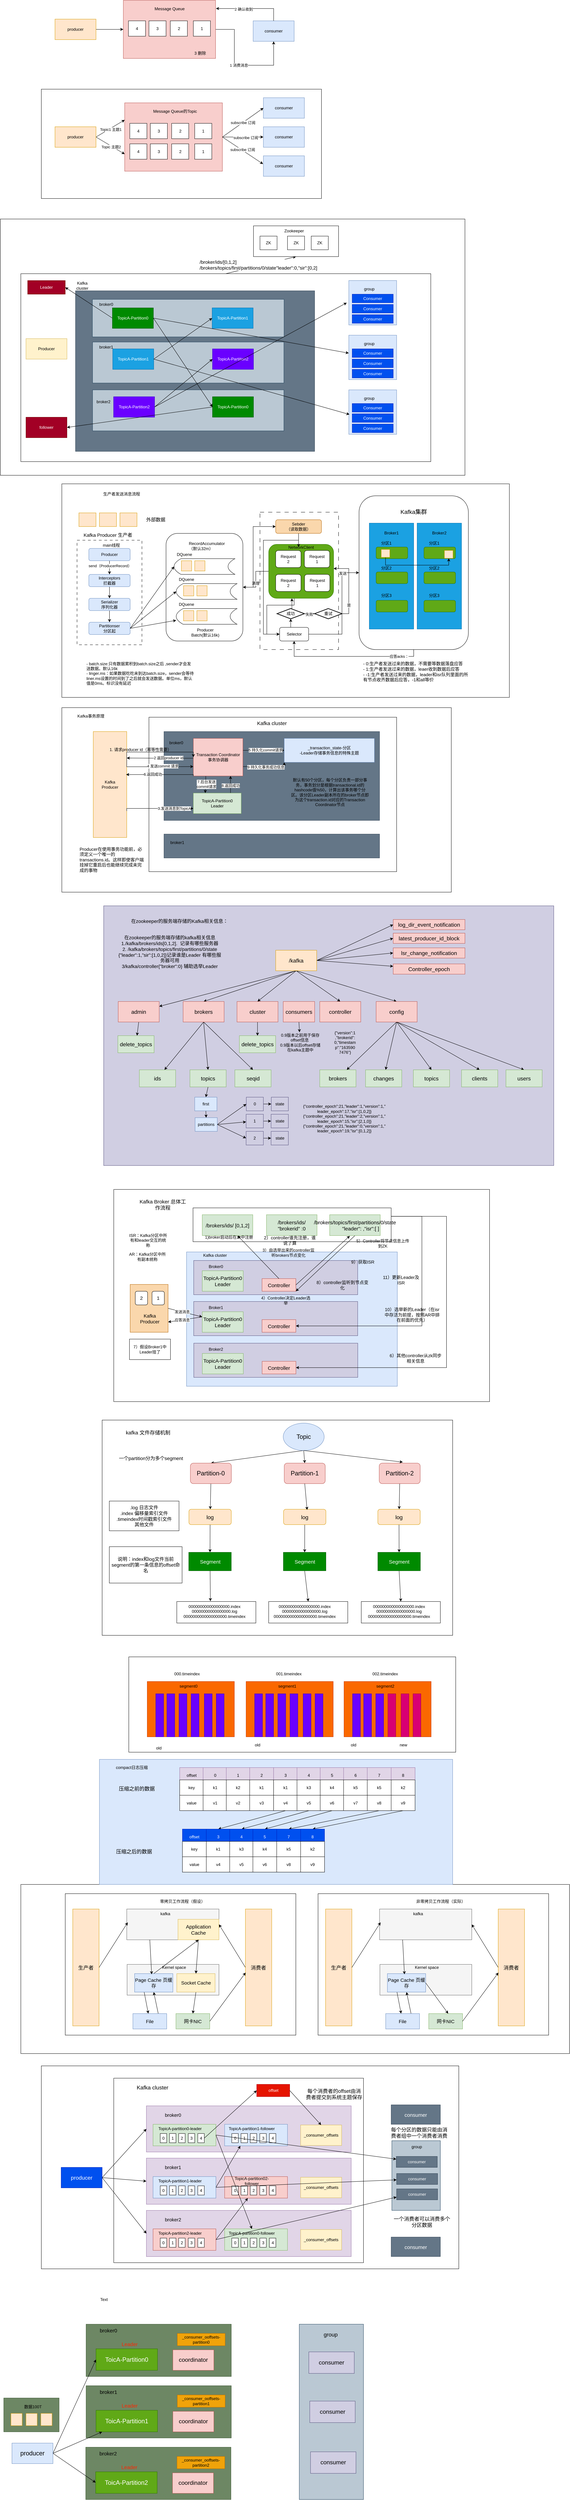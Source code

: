 <mxfile version="22.1.3" type="github">
  <diagram name="第 1 页" id="flrFkAzzh4sRucV4Xojh">
    <mxGraphModel dx="2514" dy="973" grid="1" gridSize="9" guides="1" tooltips="1" connect="1" arrows="1" fold="1" page="1" pageScale="1" pageWidth="827" pageHeight="1169" math="0" shadow="0">
      <root>
        <mxCell id="0" />
        <mxCell id="1" parent="0" />
        <mxCell id="u0BOKyI3YEC1JE8kHhpO-693" value="" style="rounded=0;whiteSpace=wrap;html=1;" vertex="1" parent="1">
          <mxGeometry x="20" y="6165" width="1222" height="594" as="geometry" />
        </mxCell>
        <mxCell id="u0BOKyI3YEC1JE8kHhpO-667" value="" style="rounded=0;whiteSpace=wrap;html=1;" vertex="1" parent="1">
          <mxGeometry x="232" y="6201" width="731" height="540" as="geometry" />
        </mxCell>
        <mxCell id="u0BOKyI3YEC1JE8kHhpO-598" value="" style="rounded=0;whiteSpace=wrap;html=1;" vertex="1" parent="1">
          <mxGeometry x="-40" y="5634" width="1606" height="495" as="geometry" />
        </mxCell>
        <mxCell id="u0BOKyI3YEC1JE8kHhpO-572" value="" style="rounded=0;whiteSpace=wrap;html=1;" vertex="1" parent="1">
          <mxGeometry x="90" y="5661" width="675" height="414" as="geometry" />
        </mxCell>
        <mxCell id="u0BOKyI3YEC1JE8kHhpO-550" value="" style="rounded=0;whiteSpace=wrap;html=1;fillColor=#dae8fc;strokeColor=#6c8ebf;" vertex="1" parent="1">
          <mxGeometry x="190" y="5268" width="1034" height="366" as="geometry" />
        </mxCell>
        <mxCell id="u0BOKyI3YEC1JE8kHhpO-450" value="" style="rounded=0;whiteSpace=wrap;html=1;" vertex="1" parent="1">
          <mxGeometry x="276" y="4968" width="957" height="279" as="geometry" />
        </mxCell>
        <mxCell id="u0BOKyI3YEC1JE8kHhpO-395" value="" style="rounded=0;whiteSpace=wrap;html=1;" vertex="1" parent="1">
          <mxGeometry x="198" y="4275" width="1026" height="630" as="geometry" />
        </mxCell>
        <mxCell id="u0BOKyI3YEC1JE8kHhpO-361" value="" style="rounded=0;whiteSpace=wrap;html=1;" vertex="1" parent="1">
          <mxGeometry x="232" y="3600" width="1100" height="621" as="geometry" />
        </mxCell>
        <mxCell id="u0BOKyI3YEC1JE8kHhpO-339" value="" style="rounded=0;whiteSpace=wrap;html=1;fillColor=#dae8fc;strokeColor=#6c8ebf;" vertex="1" parent="1">
          <mxGeometry x="445" y="3783" width="617" height="393" as="geometry" />
        </mxCell>
        <mxCell id="u0BOKyI3YEC1JE8kHhpO-312" value="" style="rounded=0;whiteSpace=wrap;html=1;fillColor=#d0cee2;strokeColor=#56517e;" vertex="1" parent="1">
          <mxGeometry x="202.5" y="2770" width="1317.5" height="760" as="geometry" />
        </mxCell>
        <mxCell id="u0BOKyI3YEC1JE8kHhpO-241" value="" style="rounded=0;whiteSpace=wrap;html=1;" vertex="1" parent="1">
          <mxGeometry x="80" y="2190" width="1140" height="540" as="geometry" />
        </mxCell>
        <mxCell id="u0BOKyI3YEC1JE8kHhpO-206" value="" style="rounded=0;whiteSpace=wrap;html=1;" vertex="1" parent="1">
          <mxGeometry x="80" y="1535" width="1310" height="625" as="geometry" />
        </mxCell>
        <mxCell id="u0BOKyI3YEC1JE8kHhpO-96" value="" style="rounded=0;whiteSpace=wrap;html=1;" vertex="1" parent="1">
          <mxGeometry x="-100" y="760" width="1360" height="750" as="geometry" />
        </mxCell>
        <mxCell id="u0BOKyI3YEC1JE8kHhpO-47" value="" style="rounded=0;whiteSpace=wrap;html=1;" vertex="1" parent="1">
          <mxGeometry x="20" y="380" width="820" height="320" as="geometry" />
        </mxCell>
        <mxCell id="u0BOKyI3YEC1JE8kHhpO-16" style="edgeStyle=orthogonalEdgeStyle;rounded=0;orthogonalLoop=1;jettySize=auto;html=1;exitX=1;exitY=0.5;exitDx=0;exitDy=0;" edge="1" parent="1" source="u0BOKyI3YEC1JE8kHhpO-1" target="u0BOKyI3YEC1JE8kHhpO-2">
          <mxGeometry relative="1" as="geometry" />
        </mxCell>
        <mxCell id="u0BOKyI3YEC1JE8kHhpO-1" value="producer" style="rounded=0;whiteSpace=wrap;html=1;fillColor=#ffe6cc;strokeColor=#d79b00;" vertex="1" parent="1">
          <mxGeometry x="60" y="175" width="120" height="60" as="geometry" />
        </mxCell>
        <mxCell id="u0BOKyI3YEC1JE8kHhpO-13" value="1 消费消息" style="edgeStyle=orthogonalEdgeStyle;rounded=0;orthogonalLoop=1;jettySize=auto;html=1;exitX=1;exitY=0.5;exitDx=0;exitDy=0;entryX=0.5;entryY=1;entryDx=0;entryDy=0;" edge="1" parent="1" source="u0BOKyI3YEC1JE8kHhpO-2" target="u0BOKyI3YEC1JE8kHhpO-12">
          <mxGeometry relative="1" as="geometry">
            <Array as="points">
              <mxPoint x="585" y="205" />
              <mxPoint x="585" y="310" />
              <mxPoint x="700" y="310" />
            </Array>
          </mxGeometry>
        </mxCell>
        <mxCell id="u0BOKyI3YEC1JE8kHhpO-2" value="" style="rounded=0;whiteSpace=wrap;html=1;fillColor=#f8cecc;strokeColor=#b85450;" vertex="1" parent="1">
          <mxGeometry x="260" y="120" width="270" height="170" as="geometry" />
        </mxCell>
        <mxCell id="u0BOKyI3YEC1JE8kHhpO-3" value="Message Queue" style="text;html=1;strokeColor=none;fillColor=none;align=center;verticalAlign=middle;whiteSpace=wrap;rounded=0;" vertex="1" parent="1">
          <mxGeometry x="337.5" y="130" width="115" height="30" as="geometry" />
        </mxCell>
        <mxCell id="u0BOKyI3YEC1JE8kHhpO-5" value="1" style="rounded=0;whiteSpace=wrap;html=1;" vertex="1" parent="1">
          <mxGeometry x="465" y="180" width="50" height="45" as="geometry" />
        </mxCell>
        <mxCell id="u0BOKyI3YEC1JE8kHhpO-6" value="2" style="rounded=0;whiteSpace=wrap;html=1;" vertex="1" parent="1">
          <mxGeometry x="397.5" y="180" width="50" height="45" as="geometry" />
        </mxCell>
        <mxCell id="u0BOKyI3YEC1JE8kHhpO-9" value="3" style="rounded=0;whiteSpace=wrap;html=1;" vertex="1" parent="1">
          <mxGeometry x="335" y="180" width="50" height="45" as="geometry" />
        </mxCell>
        <mxCell id="u0BOKyI3YEC1JE8kHhpO-10" value="4" style="rounded=0;whiteSpace=wrap;html=1;" vertex="1" parent="1">
          <mxGeometry x="275" y="180" width="50" height="45" as="geometry" />
        </mxCell>
        <mxCell id="u0BOKyI3YEC1JE8kHhpO-11" value="3 删除" style="text;html=1;strokeColor=none;fillColor=none;align=center;verticalAlign=middle;whiteSpace=wrap;rounded=0;" vertex="1" parent="1">
          <mxGeometry x="455" y="260" width="60" height="30" as="geometry" />
        </mxCell>
        <mxCell id="u0BOKyI3YEC1JE8kHhpO-12" value="consumer" style="rounded=0;whiteSpace=wrap;html=1;fillColor=#dae8fc;strokeColor=#6c8ebf;" vertex="1" parent="1">
          <mxGeometry x="640" y="180" width="120" height="60" as="geometry" />
        </mxCell>
        <mxCell id="u0BOKyI3YEC1JE8kHhpO-14" style="edgeStyle=orthogonalEdgeStyle;rounded=0;orthogonalLoop=1;jettySize=auto;html=1;exitX=0.5;exitY=0;exitDx=0;exitDy=0;entryX=1.004;entryY=0.141;entryDx=0;entryDy=0;entryPerimeter=0;" edge="1" parent="1" source="u0BOKyI3YEC1JE8kHhpO-12" target="u0BOKyI3YEC1JE8kHhpO-2">
          <mxGeometry relative="1" as="geometry" />
        </mxCell>
        <mxCell id="u0BOKyI3YEC1JE8kHhpO-15" value="2 确认收到" style="edgeLabel;html=1;align=center;verticalAlign=middle;resizable=0;points=[];" vertex="1" connectable="0" parent="u0BOKyI3YEC1JE8kHhpO-14">
          <mxGeometry x="0.21" y="2" relative="1" as="geometry">
            <mxPoint as="offset" />
          </mxGeometry>
        </mxCell>
        <mxCell id="u0BOKyI3YEC1JE8kHhpO-43" style="edgeStyle=none;rounded=0;orthogonalLoop=1;jettySize=auto;html=1;exitX=1;exitY=0.5;exitDx=0;exitDy=0;entryX=0;entryY=0.25;entryDx=0;entryDy=0;" edge="1" parent="1" source="u0BOKyI3YEC1JE8kHhpO-18" target="u0BOKyI3YEC1JE8kHhpO-20">
          <mxGeometry relative="1" as="geometry" />
        </mxCell>
        <mxCell id="u0BOKyI3YEC1JE8kHhpO-45" value="Topic1 主题1" style="edgeLabel;html=1;align=center;verticalAlign=middle;resizable=0;points=[];" vertex="1" connectable="0" parent="u0BOKyI3YEC1JE8kHhpO-43">
          <mxGeometry x="-0.031" y="-3" relative="1" as="geometry">
            <mxPoint y="-1" as="offset" />
          </mxGeometry>
        </mxCell>
        <mxCell id="u0BOKyI3YEC1JE8kHhpO-44" style="edgeStyle=none;rounded=0;orthogonalLoop=1;jettySize=auto;html=1;exitX=1;exitY=0.5;exitDx=0;exitDy=0;entryX=0;entryY=0.75;entryDx=0;entryDy=0;" edge="1" parent="1" source="u0BOKyI3YEC1JE8kHhpO-18" target="u0BOKyI3YEC1JE8kHhpO-20">
          <mxGeometry relative="1" as="geometry" />
        </mxCell>
        <mxCell id="u0BOKyI3YEC1JE8kHhpO-46" value="Topic 主题2" style="edgeLabel;html=1;align=center;verticalAlign=middle;resizable=0;points=[];" vertex="1" connectable="0" parent="u0BOKyI3YEC1JE8kHhpO-44">
          <mxGeometry x="0.067" y="-2" relative="1" as="geometry">
            <mxPoint as="offset" />
          </mxGeometry>
        </mxCell>
        <mxCell id="u0BOKyI3YEC1JE8kHhpO-18" value="producer" style="rounded=0;whiteSpace=wrap;html=1;fillColor=#ffe6cc;strokeColor=#d79b00;" vertex="1" parent="1">
          <mxGeometry x="60" y="490" width="120" height="60" as="geometry" />
        </mxCell>
        <mxCell id="u0BOKyI3YEC1JE8kHhpO-36" value="subscribe 订阅" style="rounded=0;orthogonalLoop=1;jettySize=auto;html=1;exitX=1;exitY=0.5;exitDx=0;exitDy=0;entryX=0;entryY=0.5;entryDx=0;entryDy=0;" edge="1" parent="1" source="u0BOKyI3YEC1JE8kHhpO-20" target="u0BOKyI3YEC1JE8kHhpO-27">
          <mxGeometry relative="1" as="geometry" />
        </mxCell>
        <mxCell id="u0BOKyI3YEC1JE8kHhpO-37" style="rounded=0;orthogonalLoop=1;jettySize=auto;html=1;exitX=1;exitY=0.5;exitDx=0;exitDy=0;entryX=0;entryY=0.5;entryDx=0;entryDy=0;" edge="1" parent="1" source="u0BOKyI3YEC1JE8kHhpO-20" target="u0BOKyI3YEC1JE8kHhpO-34">
          <mxGeometry relative="1" as="geometry" />
        </mxCell>
        <mxCell id="u0BOKyI3YEC1JE8kHhpO-39" value="subscribe 订阅" style="edgeLabel;html=1;align=center;verticalAlign=middle;resizable=0;points=[];" vertex="1" connectable="0" parent="u0BOKyI3YEC1JE8kHhpO-37">
          <mxGeometry x="0.133" y="-2" relative="1" as="geometry">
            <mxPoint as="offset" />
          </mxGeometry>
        </mxCell>
        <mxCell id="u0BOKyI3YEC1JE8kHhpO-20" value="" style="rounded=0;whiteSpace=wrap;html=1;fillColor=#f8cecc;strokeColor=#b85450;" vertex="1" parent="1">
          <mxGeometry x="264" y="420" width="286" height="200" as="geometry" />
        </mxCell>
        <mxCell id="u0BOKyI3YEC1JE8kHhpO-21" value="Message Queue的Topic" style="text;html=1;strokeColor=none;fillColor=none;align=center;verticalAlign=middle;whiteSpace=wrap;rounded=0;" vertex="1" parent="1">
          <mxGeometry x="341.5" y="430" width="138.5" height="30" as="geometry" />
        </mxCell>
        <mxCell id="u0BOKyI3YEC1JE8kHhpO-22" value="1" style="rounded=0;whiteSpace=wrap;html=1;" vertex="1" parent="1">
          <mxGeometry x="469" y="480" width="50" height="45" as="geometry" />
        </mxCell>
        <mxCell id="u0BOKyI3YEC1JE8kHhpO-23" value="2" style="rounded=0;whiteSpace=wrap;html=1;" vertex="1" parent="1">
          <mxGeometry x="401.5" y="480" width="50" height="45" as="geometry" />
        </mxCell>
        <mxCell id="u0BOKyI3YEC1JE8kHhpO-24" value="3" style="rounded=0;whiteSpace=wrap;html=1;" vertex="1" parent="1">
          <mxGeometry x="339" y="480" width="50" height="45" as="geometry" />
        </mxCell>
        <mxCell id="u0BOKyI3YEC1JE8kHhpO-25" value="4" style="rounded=0;whiteSpace=wrap;html=1;" vertex="1" parent="1">
          <mxGeometry x="279" y="480" width="50" height="45" as="geometry" />
        </mxCell>
        <mxCell id="u0BOKyI3YEC1JE8kHhpO-27" value="consumer" style="rounded=0;whiteSpace=wrap;html=1;fillColor=#dae8fc;strokeColor=#6c8ebf;" vertex="1" parent="1">
          <mxGeometry x="670" y="405" width="120" height="60" as="geometry" />
        </mxCell>
        <mxCell id="u0BOKyI3YEC1JE8kHhpO-30" value="1" style="rounded=0;whiteSpace=wrap;html=1;" vertex="1" parent="1">
          <mxGeometry x="469" y="540" width="50" height="45" as="geometry" />
        </mxCell>
        <mxCell id="u0BOKyI3YEC1JE8kHhpO-31" value="2" style="rounded=0;whiteSpace=wrap;html=1;" vertex="1" parent="1">
          <mxGeometry x="401.5" y="540" width="50" height="45" as="geometry" />
        </mxCell>
        <mxCell id="u0BOKyI3YEC1JE8kHhpO-32" value="3" style="rounded=0;whiteSpace=wrap;html=1;" vertex="1" parent="1">
          <mxGeometry x="339" y="540" width="50" height="45" as="geometry" />
        </mxCell>
        <mxCell id="u0BOKyI3YEC1JE8kHhpO-33" value="4" style="rounded=0;whiteSpace=wrap;html=1;" vertex="1" parent="1">
          <mxGeometry x="279" y="540" width="50" height="45" as="geometry" />
        </mxCell>
        <mxCell id="u0BOKyI3YEC1JE8kHhpO-34" value="consumer" style="rounded=0;whiteSpace=wrap;html=1;fillColor=#dae8fc;strokeColor=#6c8ebf;" vertex="1" parent="1">
          <mxGeometry x="670" y="490" width="120" height="60" as="geometry" />
        </mxCell>
        <mxCell id="u0BOKyI3YEC1JE8kHhpO-35" value="consumer" style="rounded=0;whiteSpace=wrap;html=1;fillColor=#dae8fc;strokeColor=#6c8ebf;" vertex="1" parent="1">
          <mxGeometry x="670" y="575" width="120" height="60" as="geometry" />
        </mxCell>
        <mxCell id="u0BOKyI3YEC1JE8kHhpO-38" style="rounded=0;orthogonalLoop=1;jettySize=auto;html=1;exitX=1;exitY=0.5;exitDx=0;exitDy=0;entryX=-0.008;entryY=0.4;entryDx=0;entryDy=0;entryPerimeter=0;" edge="1" parent="1" source="u0BOKyI3YEC1JE8kHhpO-20" target="u0BOKyI3YEC1JE8kHhpO-35">
          <mxGeometry relative="1" as="geometry" />
        </mxCell>
        <mxCell id="u0BOKyI3YEC1JE8kHhpO-40" value="subscribe 订阅" style="edgeLabel;html=1;align=center;verticalAlign=middle;resizable=0;points=[];" vertex="1" connectable="0" parent="u0BOKyI3YEC1JE8kHhpO-38">
          <mxGeometry x="-0.025" y="2" relative="1" as="geometry">
            <mxPoint as="offset" />
          </mxGeometry>
        </mxCell>
        <mxCell id="u0BOKyI3YEC1JE8kHhpO-94" style="edgeStyle=none;rounded=0;orthogonalLoop=1;jettySize=auto;html=1;exitX=0.5;exitY=0;exitDx=0;exitDy=0;entryX=0.5;entryY=1;entryDx=0;entryDy=0;" edge="1" parent="1" source="u0BOKyI3YEC1JE8kHhpO-48" target="u0BOKyI3YEC1JE8kHhpO-89">
          <mxGeometry relative="1" as="geometry" />
        </mxCell>
        <mxCell id="u0BOKyI3YEC1JE8kHhpO-95" value="&lt;div style=&quot;text-align: start; font-size: 14px;&quot;&gt;&lt;font style=&quot;font-size: 14px;&quot;&gt;/broker/ids/[0,1,2]&lt;/font&gt;&lt;/div&gt;&lt;div style=&quot;text-align: start; font-size: 14px;&quot;&gt;&lt;font style=&quot;font-size: 14px;&quot;&gt;/brokers/topics/first/partitions/0/state&quot;leader&quot;:0,&quot;sir&quot;:[0,2]&lt;/font&gt;&lt;/div&gt;" style="edgeLabel;html=1;align=center;verticalAlign=middle;resizable=0;points=[];" vertex="1" connectable="0" parent="u0BOKyI3YEC1JE8kHhpO-94">
          <mxGeometry x="-0.069" y="3" relative="1" as="geometry">
            <mxPoint as="offset" />
          </mxGeometry>
        </mxCell>
        <mxCell id="u0BOKyI3YEC1JE8kHhpO-48" value="" style="rounded=0;whiteSpace=wrap;html=1;" vertex="1" parent="1">
          <mxGeometry x="-40" y="920" width="1200" height="550" as="geometry" />
        </mxCell>
        <mxCell id="u0BOKyI3YEC1JE8kHhpO-49" value="" style="rounded=0;whiteSpace=wrap;html=1;fillColor=#647687;fontColor=#ffffff;strokeColor=#314354;" vertex="1" parent="1">
          <mxGeometry x="120" y="970" width="700" height="470" as="geometry" />
        </mxCell>
        <mxCell id="u0BOKyI3YEC1JE8kHhpO-57" value="" style="rounded=0;whiteSpace=wrap;html=1;fillColor=#bac8d3;strokeColor=#23445d;" vertex="1" parent="1">
          <mxGeometry x="169.5" y="995" width="561" height="110" as="geometry" />
        </mxCell>
        <mxCell id="u0BOKyI3YEC1JE8kHhpO-82" style="edgeStyle=none;rounded=0;orthogonalLoop=1;jettySize=auto;html=1;exitX=1;exitY=0.5;exitDx=0;exitDy=0;" edge="1" parent="1" source="u0BOKyI3YEC1JE8kHhpO-50" target="u0BOKyI3YEC1JE8kHhpO-72">
          <mxGeometry relative="1" as="geometry" />
        </mxCell>
        <mxCell id="u0BOKyI3YEC1JE8kHhpO-87" style="edgeStyle=none;rounded=0;orthogonalLoop=1;jettySize=auto;html=1;exitX=0;exitY=0.5;exitDx=0;exitDy=0;entryX=1;entryY=0.5;entryDx=0;entryDy=0;" edge="1" parent="1" source="u0BOKyI3YEC1JE8kHhpO-50" target="u0BOKyI3YEC1JE8kHhpO-85">
          <mxGeometry relative="1" as="geometry" />
        </mxCell>
        <mxCell id="u0BOKyI3YEC1JE8kHhpO-50" value="TopicA-Partition0" style="rounded=0;whiteSpace=wrap;html=1;fillColor=#008a00;fontColor=#ffffff;strokeColor=#005700;" vertex="1" parent="1">
          <mxGeometry x="228" y="1020" width="120" height="60" as="geometry" />
        </mxCell>
        <mxCell id="u0BOKyI3YEC1JE8kHhpO-58" value="" style="rounded=0;whiteSpace=wrap;html=1;fillColor=#bac8d3;strokeColor=#23445d;" vertex="1" parent="1">
          <mxGeometry x="170" y="1120" width="560" height="120" as="geometry" />
        </mxCell>
        <mxCell id="u0BOKyI3YEC1JE8kHhpO-65" style="edgeStyle=none;rounded=0;orthogonalLoop=1;jettySize=auto;html=1;exitX=1;exitY=0.5;exitDx=0;exitDy=0;entryX=0;entryY=0.5;entryDx=0;entryDy=0;" edge="1" parent="1" source="u0BOKyI3YEC1JE8kHhpO-51" target="u0BOKyI3YEC1JE8kHhpO-53">
          <mxGeometry relative="1" as="geometry" />
        </mxCell>
        <mxCell id="u0BOKyI3YEC1JE8kHhpO-51" value="TopicA-Partition1" style="rounded=0;whiteSpace=wrap;html=1;fillColor=#1ba1e2;fontColor=#ffffff;strokeColor=#006EAF;" vertex="1" parent="1">
          <mxGeometry x="229" y="1140" width="120" height="60" as="geometry" />
        </mxCell>
        <mxCell id="u0BOKyI3YEC1JE8kHhpO-59" value="" style="rounded=0;whiteSpace=wrap;html=1;fillColor=#bac8d3;strokeColor=#23445d;" vertex="1" parent="1">
          <mxGeometry x="170" y="1260" width="560" height="120" as="geometry" />
        </mxCell>
        <mxCell id="u0BOKyI3YEC1JE8kHhpO-66" style="edgeStyle=none;rounded=0;orthogonalLoop=1;jettySize=auto;html=1;exitX=1;exitY=0.5;exitDx=0;exitDy=0;entryX=0;entryY=0.5;entryDx=0;entryDy=0;" edge="1" parent="1" source="u0BOKyI3YEC1JE8kHhpO-52" target="u0BOKyI3YEC1JE8kHhpO-54">
          <mxGeometry relative="1" as="geometry" />
        </mxCell>
        <mxCell id="u0BOKyI3YEC1JE8kHhpO-52" value="TopicA-Partition2" style="rounded=0;whiteSpace=wrap;html=1;fillColor=#6a00ff;fontColor=#ffffff;strokeColor=#3700CC;" vertex="1" parent="1">
          <mxGeometry x="231.5" y="1280" width="120" height="60" as="geometry" />
        </mxCell>
        <mxCell id="u0BOKyI3YEC1JE8kHhpO-53" value="TopicA-Partition1" style="rounded=0;whiteSpace=wrap;html=1;fillColor=#1ba1e2;fontColor=#ffffff;strokeColor=#006EAF;" vertex="1" parent="1">
          <mxGeometry x="520" y="1020" width="120" height="60" as="geometry" />
        </mxCell>
        <mxCell id="u0BOKyI3YEC1JE8kHhpO-54" value="TopicA-Partition2" style="rounded=0;whiteSpace=wrap;html=1;fillColor=#6a00ff;fontColor=#ffffff;strokeColor=#3700CC;" vertex="1" parent="1">
          <mxGeometry x="521" y="1140" width="120" height="60" as="geometry" />
        </mxCell>
        <mxCell id="u0BOKyI3YEC1JE8kHhpO-88" style="edgeStyle=none;rounded=0;orthogonalLoop=1;jettySize=auto;html=1;exitX=0;exitY=0.5;exitDx=0;exitDy=0;entryX=1;entryY=0.5;entryDx=0;entryDy=0;" edge="1" parent="1" source="u0BOKyI3YEC1JE8kHhpO-55" target="u0BOKyI3YEC1JE8kHhpO-86">
          <mxGeometry relative="1" as="geometry" />
        </mxCell>
        <mxCell id="u0BOKyI3YEC1JE8kHhpO-55" value="TopicA-Partition0" style="rounded=0;whiteSpace=wrap;html=1;fillColor=#008a00;fontColor=#ffffff;strokeColor=#005700;" vertex="1" parent="1">
          <mxGeometry x="521" y="1280" width="120" height="60" as="geometry" />
        </mxCell>
        <mxCell id="u0BOKyI3YEC1JE8kHhpO-56" value="Producer" style="rounded=0;whiteSpace=wrap;html=1;fillColor=#fff2cc;strokeColor=#d6b656;" vertex="1" parent="1">
          <mxGeometry x="-25" y="1110" width="120" height="60" as="geometry" />
        </mxCell>
        <mxCell id="u0BOKyI3YEC1JE8kHhpO-60" value="broker0" style="text;html=1;strokeColor=none;fillColor=none;align=center;verticalAlign=middle;whiteSpace=wrap;rounded=0;" vertex="1" parent="1">
          <mxGeometry x="180" y="995" width="60" height="30" as="geometry" />
        </mxCell>
        <mxCell id="u0BOKyI3YEC1JE8kHhpO-61" value="broker1" style="text;html=1;strokeColor=none;fillColor=none;align=center;verticalAlign=middle;whiteSpace=wrap;rounded=0;" vertex="1" parent="1">
          <mxGeometry x="180" y="1120" width="60" height="30" as="geometry" />
        </mxCell>
        <mxCell id="u0BOKyI3YEC1JE8kHhpO-62" value="broker2" style="text;html=1;strokeColor=none;fillColor=none;align=center;verticalAlign=middle;whiteSpace=wrap;rounded=0;" vertex="1" parent="1">
          <mxGeometry x="171.5" y="1280" width="60" height="30" as="geometry" />
        </mxCell>
        <mxCell id="u0BOKyI3YEC1JE8kHhpO-63" value="Kafka cluster" style="text;html=1;strokeColor=none;fillColor=none;align=center;verticalAlign=middle;whiteSpace=wrap;rounded=0;" vertex="1" parent="1">
          <mxGeometry x="110" y="940" width="60" height="30" as="geometry" />
        </mxCell>
        <mxCell id="u0BOKyI3YEC1JE8kHhpO-64" style="edgeStyle=none;rounded=0;orthogonalLoop=1;jettySize=auto;html=1;exitX=1;exitY=0.5;exitDx=0;exitDy=0;entryX=0;entryY=0.5;entryDx=0;entryDy=0;" edge="1" parent="1" source="u0BOKyI3YEC1JE8kHhpO-50" target="u0BOKyI3YEC1JE8kHhpO-55">
          <mxGeometry relative="1" as="geometry" />
        </mxCell>
        <mxCell id="u0BOKyI3YEC1JE8kHhpO-67" value="" style="rounded=0;whiteSpace=wrap;html=1;fillColor=#dae8fc;strokeColor=#6c8ebf;" vertex="1" parent="1">
          <mxGeometry x="920" y="940" width="140" height="130" as="geometry" />
        </mxCell>
        <mxCell id="u0BOKyI3YEC1JE8kHhpO-68" value="Consumer" style="rounded=0;whiteSpace=wrap;html=1;fillColor=#0050ef;fontColor=#ffffff;strokeColor=#001DBC;" vertex="1" parent="1">
          <mxGeometry x="930" y="980" width="120" height="25" as="geometry" />
        </mxCell>
        <mxCell id="u0BOKyI3YEC1JE8kHhpO-69" value="Consumer" style="rounded=0;whiteSpace=wrap;html=1;fillColor=#0050ef;fontColor=#ffffff;strokeColor=#001DBC;" vertex="1" parent="1">
          <mxGeometry x="930" y="1010" width="120" height="25" as="geometry" />
        </mxCell>
        <mxCell id="u0BOKyI3YEC1JE8kHhpO-70" value="Consumer" style="rounded=0;whiteSpace=wrap;html=1;fillColor=#0050ef;fontColor=#ffffff;strokeColor=#001DBC;" vertex="1" parent="1">
          <mxGeometry x="930" y="1040" width="120" height="25" as="geometry" />
        </mxCell>
        <mxCell id="u0BOKyI3YEC1JE8kHhpO-71" value="group" style="text;html=1;strokeColor=none;fillColor=none;align=center;verticalAlign=middle;whiteSpace=wrap;rounded=0;" vertex="1" parent="1">
          <mxGeometry x="950" y="950" width="60" height="30" as="geometry" />
        </mxCell>
        <mxCell id="u0BOKyI3YEC1JE8kHhpO-72" value="" style="rounded=0;whiteSpace=wrap;html=1;fillColor=#dae8fc;strokeColor=#6c8ebf;" vertex="1" parent="1">
          <mxGeometry x="920" y="1100" width="140" height="130" as="geometry" />
        </mxCell>
        <mxCell id="u0BOKyI3YEC1JE8kHhpO-73" value="Consumer" style="rounded=0;whiteSpace=wrap;html=1;fillColor=#0050ef;fontColor=#ffffff;strokeColor=#001DBC;" vertex="1" parent="1">
          <mxGeometry x="930" y="1140" width="120" height="25" as="geometry" />
        </mxCell>
        <mxCell id="u0BOKyI3YEC1JE8kHhpO-74" value="Consumer" style="rounded=0;whiteSpace=wrap;html=1;fillColor=#0050ef;fontColor=#ffffff;strokeColor=#001DBC;" vertex="1" parent="1">
          <mxGeometry x="930" y="1170" width="120" height="25" as="geometry" />
        </mxCell>
        <mxCell id="u0BOKyI3YEC1JE8kHhpO-75" value="Consumer" style="rounded=0;whiteSpace=wrap;html=1;fillColor=#0050ef;fontColor=#ffffff;strokeColor=#001DBC;" vertex="1" parent="1">
          <mxGeometry x="930" y="1200" width="120" height="25" as="geometry" />
        </mxCell>
        <mxCell id="u0BOKyI3YEC1JE8kHhpO-76" value="group" style="text;html=1;strokeColor=none;fillColor=none;align=center;verticalAlign=middle;whiteSpace=wrap;rounded=0;" vertex="1" parent="1">
          <mxGeometry x="950" y="1110" width="60" height="30" as="geometry" />
        </mxCell>
        <mxCell id="u0BOKyI3YEC1JE8kHhpO-77" value="" style="rounded=0;whiteSpace=wrap;html=1;fillColor=#dae8fc;strokeColor=#6c8ebf;" vertex="1" parent="1">
          <mxGeometry x="920" y="1260" width="140" height="130" as="geometry" />
        </mxCell>
        <mxCell id="u0BOKyI3YEC1JE8kHhpO-78" value="Consumer" style="rounded=0;whiteSpace=wrap;html=1;fillColor=#0050ef;fontColor=#ffffff;strokeColor=#001DBC;" vertex="1" parent="1">
          <mxGeometry x="930" y="1300" width="120" height="25" as="geometry" />
        </mxCell>
        <mxCell id="u0BOKyI3YEC1JE8kHhpO-79" value="Consumer" style="rounded=0;whiteSpace=wrap;html=1;fillColor=#0050ef;fontColor=#ffffff;strokeColor=#001DBC;" vertex="1" parent="1">
          <mxGeometry x="930" y="1330" width="120" height="25" as="geometry" />
        </mxCell>
        <mxCell id="u0BOKyI3YEC1JE8kHhpO-80" value="Consumer" style="rounded=0;whiteSpace=wrap;html=1;fillColor=#0050ef;fontColor=#ffffff;strokeColor=#001DBC;" vertex="1" parent="1">
          <mxGeometry x="930" y="1360" width="120" height="25" as="geometry" />
        </mxCell>
        <mxCell id="u0BOKyI3YEC1JE8kHhpO-81" value="group" style="text;html=1;strokeColor=none;fillColor=none;align=center;verticalAlign=middle;whiteSpace=wrap;rounded=0;" vertex="1" parent="1">
          <mxGeometry x="950" y="1270" width="60" height="30" as="geometry" />
        </mxCell>
        <mxCell id="u0BOKyI3YEC1JE8kHhpO-83" style="edgeStyle=none;rounded=0;orthogonalLoop=1;jettySize=auto;html=1;exitX=1;exitY=0.5;exitDx=0;exitDy=0;entryX=0.014;entryY=0.554;entryDx=0;entryDy=0;entryPerimeter=0;" edge="1" parent="1" source="u0BOKyI3YEC1JE8kHhpO-51" target="u0BOKyI3YEC1JE8kHhpO-77">
          <mxGeometry relative="1" as="geometry" />
        </mxCell>
        <mxCell id="u0BOKyI3YEC1JE8kHhpO-84" style="edgeStyle=none;rounded=0;orthogonalLoop=1;jettySize=auto;html=1;exitX=1;exitY=0.5;exitDx=0;exitDy=0;entryX=-0.043;entryY=0.5;entryDx=0;entryDy=0;entryPerimeter=0;" edge="1" parent="1" source="u0BOKyI3YEC1JE8kHhpO-52" target="u0BOKyI3YEC1JE8kHhpO-67">
          <mxGeometry relative="1" as="geometry" />
        </mxCell>
        <mxCell id="u0BOKyI3YEC1JE8kHhpO-85" value="Leader" style="rounded=0;whiteSpace=wrap;html=1;fillColor=#a20025;fontColor=#ffffff;strokeColor=#6F0000;" vertex="1" parent="1">
          <mxGeometry x="-20" y="940" width="110" height="40" as="geometry" />
        </mxCell>
        <mxCell id="u0BOKyI3YEC1JE8kHhpO-86" value="follower" style="rounded=0;whiteSpace=wrap;html=1;fillColor=#a20025;fontColor=#ffffff;strokeColor=#6F0000;" vertex="1" parent="1">
          <mxGeometry x="-25" y="1340" width="120" height="60" as="geometry" />
        </mxCell>
        <mxCell id="u0BOKyI3YEC1JE8kHhpO-89" value="" style="rounded=0;whiteSpace=wrap;html=1;" vertex="1" parent="1">
          <mxGeometry x="641" y="780" width="249" height="90" as="geometry" />
        </mxCell>
        <mxCell id="u0BOKyI3YEC1JE8kHhpO-90" value="ZK" style="rounded=0;whiteSpace=wrap;html=1;" vertex="1" parent="1">
          <mxGeometry x="660" y="810" width="50" height="40" as="geometry" />
        </mxCell>
        <mxCell id="u0BOKyI3YEC1JE8kHhpO-91" value="ZK" style="rounded=0;whiteSpace=wrap;html=1;" vertex="1" parent="1">
          <mxGeometry x="740.5" y="810" width="50" height="40" as="geometry" />
        </mxCell>
        <mxCell id="u0BOKyI3YEC1JE8kHhpO-92" value="ZK" style="rounded=0;whiteSpace=wrap;html=1;" vertex="1" parent="1">
          <mxGeometry x="810" y="810" width="50" height="40" as="geometry" />
        </mxCell>
        <mxCell id="u0BOKyI3YEC1JE8kHhpO-93" value="Zookeeper" style="text;html=1;strokeColor=none;fillColor=none;align=center;verticalAlign=middle;whiteSpace=wrap;rounded=0;" vertex="1" parent="1">
          <mxGeometry x="730" y="780" width="60" height="30" as="geometry" />
        </mxCell>
        <mxCell id="u0BOKyI3YEC1JE8kHhpO-97" value="" style="rounded=0;whiteSpace=wrap;html=1;fillColor=#ffe6cc;strokeColor=#d79b00;" vertex="1" parent="1">
          <mxGeometry x="130" y="1620" width="50" height="40" as="geometry" />
        </mxCell>
        <mxCell id="u0BOKyI3YEC1JE8kHhpO-98" value="" style="rounded=0;whiteSpace=wrap;html=1;fillColor=#ffe6cc;strokeColor=#d79b00;" vertex="1" parent="1">
          <mxGeometry x="250" y="1620" width="50" height="40" as="geometry" />
        </mxCell>
        <mxCell id="u0BOKyI3YEC1JE8kHhpO-99" value="" style="rounded=0;whiteSpace=wrap;html=1;fillColor=#ffe6cc;strokeColor=#d79b00;" vertex="1" parent="1">
          <mxGeometry x="190" y="1620" width="50" height="40" as="geometry" />
        </mxCell>
        <mxCell id="u0BOKyI3YEC1JE8kHhpO-100" value="外部数据" style="text;html=1;strokeColor=none;fillColor=none;align=center;verticalAlign=middle;whiteSpace=wrap;rounded=0;strokeWidth=4;fontSize=14;" vertex="1" parent="1">
          <mxGeometry x="325" y="1625" width="60" height="30" as="geometry" />
        </mxCell>
        <mxCell id="u0BOKyI3YEC1JE8kHhpO-101" value="" style="rounded=0;whiteSpace=wrap;html=1;strokeColor=default;dashed=1;dashPattern=8 8;" vertex="1" parent="1">
          <mxGeometry x="124.5" y="1700" width="190" height="306" as="geometry" />
        </mxCell>
        <mxCell id="u0BOKyI3YEC1JE8kHhpO-102" value="Kafka Producer 生产者" style="text;html=1;strokeColor=none;fillColor=none;align=center;verticalAlign=middle;whiteSpace=wrap;rounded=0;fontSize=14;" vertex="1" parent="1">
          <mxGeometry x="140" y="1670" width="150" height="30" as="geometry" />
        </mxCell>
        <mxCell id="u0BOKyI3YEC1JE8kHhpO-110" style="edgeStyle=none;rounded=0;orthogonalLoop=1;jettySize=auto;html=1;exitX=0.5;exitY=1;exitDx=0;exitDy=0;" edge="1" parent="1" source="u0BOKyI3YEC1JE8kHhpO-104" target="u0BOKyI3YEC1JE8kHhpO-108">
          <mxGeometry relative="1" as="geometry" />
        </mxCell>
        <mxCell id="u0BOKyI3YEC1JE8kHhpO-113" value="send（ProducerRecord）" style="edgeLabel;html=1;align=center;verticalAlign=middle;resizable=0;points=[];" vertex="1" connectable="0" parent="u0BOKyI3YEC1JE8kHhpO-110">
          <mxGeometry x="-0.25" y="1" relative="1" as="geometry">
            <mxPoint as="offset" />
          </mxGeometry>
        </mxCell>
        <mxCell id="u0BOKyI3YEC1JE8kHhpO-104" value="Producer" style="rounded=1;whiteSpace=wrap;html=1;fillColor=#dae8fc;strokeColor=#6c8ebf;" vertex="1" parent="1">
          <mxGeometry x="159" y="1724" width="121" height="36" as="geometry" />
        </mxCell>
        <mxCell id="u0BOKyI3YEC1JE8kHhpO-105" value="main线程" style="text;html=1;strokeColor=none;fillColor=none;align=center;verticalAlign=middle;whiteSpace=wrap;rounded=0;" vertex="1" parent="1">
          <mxGeometry x="180" y="1700" width="90" height="30" as="geometry" />
        </mxCell>
        <mxCell id="u0BOKyI3YEC1JE8kHhpO-112" style="edgeStyle=none;rounded=0;orthogonalLoop=1;jettySize=auto;html=1;exitX=0.5;exitY=1;exitDx=0;exitDy=0;" edge="1" parent="1" source="u0BOKyI3YEC1JE8kHhpO-107" target="u0BOKyI3YEC1JE8kHhpO-109">
          <mxGeometry relative="1" as="geometry" />
        </mxCell>
        <mxCell id="u0BOKyI3YEC1JE8kHhpO-107" value="Serializer&lt;br&gt;序列化器" style="rounded=1;whiteSpace=wrap;html=1;fillColor=#dae8fc;strokeColor=#6c8ebf;" vertex="1" parent="1">
          <mxGeometry x="159" y="1870" width="121" height="36" as="geometry" />
        </mxCell>
        <mxCell id="u0BOKyI3YEC1JE8kHhpO-111" style="edgeStyle=none;rounded=0;orthogonalLoop=1;jettySize=auto;html=1;exitX=0.5;exitY=1;exitDx=0;exitDy=0;" edge="1" parent="1" source="u0BOKyI3YEC1JE8kHhpO-108" target="u0BOKyI3YEC1JE8kHhpO-107">
          <mxGeometry relative="1" as="geometry" />
        </mxCell>
        <mxCell id="u0BOKyI3YEC1JE8kHhpO-108" value="Interceptors&lt;br&gt;拦截器" style="rounded=1;whiteSpace=wrap;html=1;fillColor=#dae8fc;strokeColor=#6c8ebf;" vertex="1" parent="1">
          <mxGeometry x="159" y="1800" width="121" height="36" as="geometry" />
        </mxCell>
        <mxCell id="u0BOKyI3YEC1JE8kHhpO-109" value="Partitionser&lt;br&gt;分区起" style="rounded=1;whiteSpace=wrap;html=1;fillColor=#dae8fc;strokeColor=#6c8ebf;" vertex="1" parent="1">
          <mxGeometry x="159" y="1940" width="121" height="36" as="geometry" />
        </mxCell>
        <mxCell id="u0BOKyI3YEC1JE8kHhpO-114" value="" style="rounded=1;whiteSpace=wrap;html=1;" vertex="1" parent="1">
          <mxGeometry x="385" y="1680" width="225" height="315" as="geometry" />
        </mxCell>
        <mxCell id="u0BOKyI3YEC1JE8kHhpO-115" value="&lt;div style=&quot;caret-color: rgb(0, 0, 0); color: rgb(0, 0, 0); font-style: normal; font-variant-caps: normal; font-weight: normal; letter-spacing: normal; text-align: start; text-indent: 0px; text-transform: none; word-spacing: 0px; -webkit-text-stroke-width: 0px; text-decoration: none;&quot;&gt;&lt;div&gt;RecordAccumulator&lt;/div&gt;&lt;div&gt;（默认32m）&lt;/div&gt;&lt;/div&gt;" style="text;html=1;strokeColor=none;fillColor=none;align=center;verticalAlign=middle;whiteSpace=wrap;rounded=0;" vertex="1" parent="1">
          <mxGeometry x="447.5" y="1694" width="112.5" height="46" as="geometry" />
        </mxCell>
        <mxCell id="u0BOKyI3YEC1JE8kHhpO-116" value="" style="shape=dataStorage;whiteSpace=wrap;html=1;fixedSize=1;" vertex="1" parent="1">
          <mxGeometry x="408.5" y="1754" width="178" height="46" as="geometry" />
        </mxCell>
        <mxCell id="u0BOKyI3YEC1JE8kHhpO-117" value="" style="rounded=0;whiteSpace=wrap;html=1;fillColor=#ffe6cc;strokeColor=#d79b00;" vertex="1" parent="1">
          <mxGeometry x="430" y="1760" width="30" height="30" as="geometry" />
        </mxCell>
        <mxCell id="u0BOKyI3YEC1JE8kHhpO-118" value="" style="rounded=0;whiteSpace=wrap;html=1;fillColor=#ffe6cc;strokeColor=#d79b00;" vertex="1" parent="1">
          <mxGeometry x="469" y="1760" width="30" height="30" as="geometry" />
        </mxCell>
        <mxCell id="u0BOKyI3YEC1JE8kHhpO-119" value="DQuene" style="text;html=1;strokeColor=none;fillColor=none;align=center;verticalAlign=middle;whiteSpace=wrap;rounded=0;" vertex="1" parent="1">
          <mxGeometry x="409" y="1727" width="60" height="30" as="geometry" />
        </mxCell>
        <mxCell id="u0BOKyI3YEC1JE8kHhpO-129" value="" style="shape=dataStorage;whiteSpace=wrap;html=1;fixedSize=1;" vertex="1" parent="1">
          <mxGeometry x="414.75" y="1827" width="178" height="46" as="geometry" />
        </mxCell>
        <mxCell id="u0BOKyI3YEC1JE8kHhpO-130" value="" style="rounded=0;whiteSpace=wrap;html=1;fillColor=#ffe6cc;strokeColor=#d79b00;" vertex="1" parent="1">
          <mxGeometry x="436.25" y="1833" width="30" height="30" as="geometry" />
        </mxCell>
        <mxCell id="u0BOKyI3YEC1JE8kHhpO-131" value="" style="rounded=0;whiteSpace=wrap;html=1;fillColor=#ffe6cc;strokeColor=#d79b00;" vertex="1" parent="1">
          <mxGeometry x="475.25" y="1833" width="30" height="30" as="geometry" />
        </mxCell>
        <mxCell id="u0BOKyI3YEC1JE8kHhpO-132" value="DQuene" style="text;html=1;strokeColor=none;fillColor=none;align=center;verticalAlign=middle;whiteSpace=wrap;rounded=0;" vertex="1" parent="1">
          <mxGeometry x="415.25" y="1800" width="60" height="30" as="geometry" />
        </mxCell>
        <mxCell id="u0BOKyI3YEC1JE8kHhpO-133" value="" style="shape=dataStorage;whiteSpace=wrap;html=1;fixedSize=1;" vertex="1" parent="1">
          <mxGeometry x="414.75" y="1900" width="178" height="46" as="geometry" />
        </mxCell>
        <mxCell id="u0BOKyI3YEC1JE8kHhpO-134" value="" style="rounded=0;whiteSpace=wrap;html=1;fillColor=#ffe6cc;strokeColor=#d79b00;" vertex="1" parent="1">
          <mxGeometry x="436.25" y="1906" width="30" height="30" as="geometry" />
        </mxCell>
        <mxCell id="u0BOKyI3YEC1JE8kHhpO-135" value="" style="rounded=0;whiteSpace=wrap;html=1;fillColor=#ffe6cc;strokeColor=#d79b00;" vertex="1" parent="1">
          <mxGeometry x="475.25" y="1906" width="30" height="30" as="geometry" />
        </mxCell>
        <mxCell id="u0BOKyI3YEC1JE8kHhpO-136" value="DQuene" style="text;html=1;strokeColor=none;fillColor=none;align=center;verticalAlign=middle;whiteSpace=wrap;rounded=0;" vertex="1" parent="1">
          <mxGeometry x="415.25" y="1873" width="60" height="30" as="geometry" />
        </mxCell>
        <mxCell id="u0BOKyI3YEC1JE8kHhpO-139" style="edgeStyle=none;rounded=0;orthogonalLoop=1;jettySize=auto;html=1;exitX=1;exitY=0.5;exitDx=0;exitDy=0;entryX=0;entryY=0.75;entryDx=0;entryDy=0;" edge="1" parent="1" source="u0BOKyI3YEC1JE8kHhpO-109" target="u0BOKyI3YEC1JE8kHhpO-133">
          <mxGeometry relative="1" as="geometry" />
        </mxCell>
        <mxCell id="u0BOKyI3YEC1JE8kHhpO-138" style="edgeStyle=none;rounded=0;orthogonalLoop=1;jettySize=auto;html=1;exitX=1;exitY=0.5;exitDx=0;exitDy=0;entryX=0;entryY=0.5;entryDx=0;entryDy=0;" edge="1" parent="1" source="u0BOKyI3YEC1JE8kHhpO-109" target="u0BOKyI3YEC1JE8kHhpO-129">
          <mxGeometry relative="1" as="geometry" />
        </mxCell>
        <mxCell id="u0BOKyI3YEC1JE8kHhpO-137" style="edgeStyle=none;rounded=0;orthogonalLoop=1;jettySize=auto;html=1;exitX=1;exitY=0.5;exitDx=0;exitDy=0;entryX=0;entryY=0.5;entryDx=0;entryDy=0;" edge="1" parent="1" source="u0BOKyI3YEC1JE8kHhpO-109" target="u0BOKyI3YEC1JE8kHhpO-116">
          <mxGeometry relative="1" as="geometry" />
        </mxCell>
        <mxCell id="u0BOKyI3YEC1JE8kHhpO-140" value="Producer&lt;br&gt;Batch(默认16k)" style="text;html=1;strokeColor=none;fillColor=none;align=center;verticalAlign=middle;whiteSpace=wrap;rounded=0;" vertex="1" parent="1">
          <mxGeometry x="440" y="1950" width="120" height="40" as="geometry" />
        </mxCell>
        <mxCell id="u0BOKyI3YEC1JE8kHhpO-142" value="" style="rounded=0;whiteSpace=wrap;html=1;dashed=1;dashPattern=12 12;" vertex="1" parent="1">
          <mxGeometry x="660" y="1618" width="230" height="402" as="geometry" />
        </mxCell>
        <mxCell id="u0BOKyI3YEC1JE8kHhpO-195" style="edgeStyle=orthogonalEdgeStyle;rounded=0;orthogonalLoop=1;jettySize=auto;html=1;exitX=0.5;exitY=1;exitDx=0;exitDy=0;entryX=0;entryY=0.5;entryDx=0;entryDy=0;" edge="1" parent="1" source="u0BOKyI3YEC1JE8kHhpO-143" target="u0BOKyI3YEC1JE8kHhpO-189">
          <mxGeometry relative="1" as="geometry">
            <Array as="points">
              <mxPoint x="773" y="1700" />
              <mxPoint x="670" y="1700" />
              <mxPoint x="670" y="1975" />
            </Array>
          </mxGeometry>
        </mxCell>
        <mxCell id="u0BOKyI3YEC1JE8kHhpO-143" value="Sebder&lt;br&gt;（读取数据）" style="rounded=1;whiteSpace=wrap;html=1;fillColor=#fad7ac;strokeColor=#b46504;" vertex="1" parent="1">
          <mxGeometry x="706" y="1640" width="134" height="40" as="geometry" />
        </mxCell>
        <mxCell id="u0BOKyI3YEC1JE8kHhpO-196" style="edgeStyle=orthogonalEdgeStyle;rounded=0;orthogonalLoop=1;jettySize=auto;html=1;exitX=0;exitY=0.5;exitDx=0;exitDy=0;entryX=1;entryY=0.5;entryDx=0;entryDy=0;" edge="1" parent="1" source="u0BOKyI3YEC1JE8kHhpO-144" target="u0BOKyI3YEC1JE8kHhpO-114">
          <mxGeometry relative="1" as="geometry" />
        </mxCell>
        <mxCell id="u0BOKyI3YEC1JE8kHhpO-197" value="清理" style="edgeLabel;html=1;align=center;verticalAlign=middle;resizable=0;points=[];" vertex="1" connectable="0" parent="u0BOKyI3YEC1JE8kHhpO-196">
          <mxGeometry x="0.192" y="-1" relative="1" as="geometry">
            <mxPoint as="offset" />
          </mxGeometry>
        </mxCell>
        <mxCell id="u0BOKyI3YEC1JE8kHhpO-204" style="edgeStyle=orthogonalEdgeStyle;rounded=0;orthogonalLoop=1;jettySize=auto;html=1;exitX=0.5;exitY=1;exitDx=0;exitDy=0;entryX=0;entryY=0.5;entryDx=0;entryDy=0;" edge="1" parent="1" source="u0BOKyI3YEC1JE8kHhpO-144" target="u0BOKyI3YEC1JE8kHhpO-189">
          <mxGeometry relative="1" as="geometry">
            <Array as="points">
              <mxPoint x="760" y="1870" />
              <mxPoint x="760" y="1890" />
              <mxPoint x="680" y="1890" />
              <mxPoint x="680" y="1975" />
            </Array>
          </mxGeometry>
        </mxCell>
        <mxCell id="u0BOKyI3YEC1JE8kHhpO-144" value="" style="rounded=1;whiteSpace=wrap;html=1;fillColor=#60a917;fontColor=#ffffff;strokeColor=#2D7600;" vertex="1" parent="1">
          <mxGeometry x="685.5" y="1712" width="190" height="158" as="geometry" />
        </mxCell>
        <mxCell id="u0BOKyI3YEC1JE8kHhpO-145" value="Request&lt;br&gt;2" style="rounded=1;whiteSpace=wrap;html=1;" vertex="1" parent="1">
          <mxGeometry x="706" y="1730" width="74" height="50" as="geometry" />
        </mxCell>
        <mxCell id="u0BOKyI3YEC1JE8kHhpO-146" value="Request&lt;br&gt;2" style="rounded=1;whiteSpace=wrap;html=1;" vertex="1" parent="1">
          <mxGeometry x="706" y="1800" width="74" height="50" as="geometry" />
        </mxCell>
        <mxCell id="u0BOKyI3YEC1JE8kHhpO-147" value="Request&lt;br&gt;1" style="rounded=1;whiteSpace=wrap;html=1;" vertex="1" parent="1">
          <mxGeometry x="790" y="1730" width="74" height="50" as="geometry" />
        </mxCell>
        <mxCell id="u0BOKyI3YEC1JE8kHhpO-148" value="Request&lt;br&gt;1" style="rounded=1;whiteSpace=wrap;html=1;" vertex="1" parent="1">
          <mxGeometry x="790.5" y="1800" width="74" height="50" as="geometry" />
        </mxCell>
        <mxCell id="u0BOKyI3YEC1JE8kHhpO-149" value="NetworkClient" style="text;html=1;strokeColor=none;fillColor=none;align=center;verticalAlign=middle;whiteSpace=wrap;rounded=0;" vertex="1" parent="1">
          <mxGeometry x="731" y="1702" width="99" height="38" as="geometry" />
        </mxCell>
        <mxCell id="u0BOKyI3YEC1JE8kHhpO-151" style="edgeStyle=orthogonalEdgeStyle;rounded=0;orthogonalLoop=1;jettySize=auto;html=1;exitX=1;exitY=0.5;exitDx=0;exitDy=0;entryX=0;entryY=0.5;entryDx=0;entryDy=0;" edge="1" parent="1" source="u0BOKyI3YEC1JE8kHhpO-114" target="u0BOKyI3YEC1JE8kHhpO-143">
          <mxGeometry relative="1" as="geometry">
            <Array as="points">
              <mxPoint x="640" y="1838" />
              <mxPoint x="640" y="1660" />
            </Array>
          </mxGeometry>
        </mxCell>
        <mxCell id="u0BOKyI3YEC1JE8kHhpO-152" style="edgeStyle=orthogonalEdgeStyle;rounded=0;orthogonalLoop=1;jettySize=auto;html=1;exitX=0.5;exitY=1;exitDx=0;exitDy=0;entryX=0.424;entryY=0.474;entryDx=0;entryDy=0;entryPerimeter=0;" edge="1" parent="1" source="u0BOKyI3YEC1JE8kHhpO-143" target="u0BOKyI3YEC1JE8kHhpO-149">
          <mxGeometry relative="1" as="geometry" />
        </mxCell>
        <mxCell id="u0BOKyI3YEC1JE8kHhpO-198" style="edgeStyle=orthogonalEdgeStyle;rounded=0;orthogonalLoop=1;jettySize=auto;html=1;exitX=0.5;exitY=1;exitDx=0;exitDy=0;entryX=0.5;entryY=1;entryDx=0;entryDy=0;" edge="1" parent="1" source="u0BOKyI3YEC1JE8kHhpO-153" target="u0BOKyI3YEC1JE8kHhpO-189">
          <mxGeometry relative="1" as="geometry" />
        </mxCell>
        <mxCell id="u0BOKyI3YEC1JE8kHhpO-199" value="应答acks：" style="edgeLabel;html=1;align=center;verticalAlign=middle;resizable=0;points=[];" vertex="1" connectable="0" parent="u0BOKyI3YEC1JE8kHhpO-198">
          <mxGeometry x="-0.696" relative="1" as="geometry">
            <mxPoint as="offset" />
          </mxGeometry>
        </mxCell>
        <mxCell id="u0BOKyI3YEC1JE8kHhpO-153" value="" style="rounded=1;whiteSpace=wrap;html=1;" vertex="1" parent="1">
          <mxGeometry x="950" y="1570" width="320" height="450" as="geometry" />
        </mxCell>
        <mxCell id="u0BOKyI3YEC1JE8kHhpO-154" value="Kafka集群" style="text;html=1;strokeColor=none;fillColor=none;align=center;verticalAlign=middle;whiteSpace=wrap;rounded=0;fontSize=17;" vertex="1" parent="1">
          <mxGeometry x="1040" y="1595" width="140" height="45" as="geometry" />
        </mxCell>
        <mxCell id="u0BOKyI3YEC1JE8kHhpO-155" value="" style="rounded=0;whiteSpace=wrap;html=1;fillColor=#1ba1e2;fontColor=#ffffff;strokeColor=#006EAF;" vertex="1" parent="1">
          <mxGeometry x="980" y="1650" width="130" height="310" as="geometry" />
        </mxCell>
        <mxCell id="u0BOKyI3YEC1JE8kHhpO-156" value="Broker1" style="text;html=1;strokeColor=none;fillColor=none;align=center;verticalAlign=middle;whiteSpace=wrap;rounded=0;" vertex="1" parent="1">
          <mxGeometry x="1015" y="1664" width="60" height="30" as="geometry" />
        </mxCell>
        <mxCell id="u0BOKyI3YEC1JE8kHhpO-157" value="" style="rounded=1;whiteSpace=wrap;html=1;fillColor=#60a917;fontColor=#ffffff;strokeColor=#2D7600;" vertex="1" parent="1">
          <mxGeometry x="1000" y="1720" width="92.5" height="34" as="geometry" />
        </mxCell>
        <mxCell id="u0BOKyI3YEC1JE8kHhpO-158" value="分区1" style="text;html=1;strokeColor=none;fillColor=none;align=center;verticalAlign=middle;whiteSpace=wrap;rounded=0;" vertex="1" parent="1">
          <mxGeometry x="1000" y="1694" width="60" height="30" as="geometry" />
        </mxCell>
        <mxCell id="u0BOKyI3YEC1JE8kHhpO-161" value="" style="rounded=1;whiteSpace=wrap;html=1;fillColor=#60a917;fontColor=#ffffff;strokeColor=#2D7600;" vertex="1" parent="1">
          <mxGeometry x="1000" y="1793" width="92.5" height="34" as="geometry" />
        </mxCell>
        <mxCell id="u0BOKyI3YEC1JE8kHhpO-162" value="分区2" style="text;html=1;strokeColor=none;fillColor=none;align=center;verticalAlign=middle;whiteSpace=wrap;rounded=0;" vertex="1" parent="1">
          <mxGeometry x="1000" y="1767" width="60" height="30" as="geometry" />
        </mxCell>
        <mxCell id="u0BOKyI3YEC1JE8kHhpO-165" value="" style="rounded=1;whiteSpace=wrap;html=1;fillColor=#60a917;fontColor=#ffffff;strokeColor=#2D7600;" vertex="1" parent="1">
          <mxGeometry x="1000" y="1876" width="92.5" height="34" as="geometry" />
        </mxCell>
        <mxCell id="u0BOKyI3YEC1JE8kHhpO-166" value="分区3" style="text;html=1;strokeColor=none;fillColor=none;align=center;verticalAlign=middle;whiteSpace=wrap;rounded=0;" vertex="1" parent="1">
          <mxGeometry x="1000" y="1850" width="60" height="24" as="geometry" />
        </mxCell>
        <mxCell id="u0BOKyI3YEC1JE8kHhpO-175" value="" style="rounded=0;whiteSpace=wrap;html=1;fillColor=#1ba1e2;fontColor=#ffffff;strokeColor=#006EAF;" vertex="1" parent="1">
          <mxGeometry x="1120" y="1650" width="130" height="310" as="geometry" />
        </mxCell>
        <mxCell id="u0BOKyI3YEC1JE8kHhpO-176" value="Broker2" style="text;html=1;strokeColor=none;fillColor=none;align=center;verticalAlign=middle;whiteSpace=wrap;rounded=0;" vertex="1" parent="1">
          <mxGeometry x="1155" y="1664" width="60" height="30" as="geometry" />
        </mxCell>
        <mxCell id="u0BOKyI3YEC1JE8kHhpO-177" value="" style="rounded=1;whiteSpace=wrap;html=1;fillColor=#60a917;fontColor=#ffffff;strokeColor=#2D7600;" vertex="1" parent="1">
          <mxGeometry x="1140" y="1720" width="92.5" height="34" as="geometry" />
        </mxCell>
        <mxCell id="u0BOKyI3YEC1JE8kHhpO-178" value="分区1" style="text;html=1;strokeColor=none;fillColor=none;align=center;verticalAlign=middle;whiteSpace=wrap;rounded=0;" vertex="1" parent="1">
          <mxGeometry x="1140" y="1694" width="60" height="30" as="geometry" />
        </mxCell>
        <mxCell id="u0BOKyI3YEC1JE8kHhpO-179" value="" style="rounded=1;whiteSpace=wrap;html=1;fillColor=#60a917;fontColor=#ffffff;strokeColor=#2D7600;" vertex="1" parent="1">
          <mxGeometry x="1140" y="1793" width="92.5" height="34" as="geometry" />
        </mxCell>
        <mxCell id="u0BOKyI3YEC1JE8kHhpO-180" value="分区2" style="text;html=1;strokeColor=none;fillColor=none;align=center;verticalAlign=middle;whiteSpace=wrap;rounded=0;" vertex="1" parent="1">
          <mxGeometry x="1140" y="1767" width="60" height="30" as="geometry" />
        </mxCell>
        <mxCell id="u0BOKyI3YEC1JE8kHhpO-181" value="" style="rounded=1;whiteSpace=wrap;html=1;fillColor=#60a917;fontColor=#ffffff;strokeColor=#2D7600;" vertex="1" parent="1">
          <mxGeometry x="1140" y="1876" width="92.5" height="34" as="geometry" />
        </mxCell>
        <mxCell id="u0BOKyI3YEC1JE8kHhpO-182" value="分区3" style="text;html=1;strokeColor=none;fillColor=none;align=center;verticalAlign=middle;whiteSpace=wrap;rounded=0;" vertex="1" parent="1">
          <mxGeometry x="1140" y="1850" width="60" height="24" as="geometry" />
        </mxCell>
        <mxCell id="u0BOKyI3YEC1JE8kHhpO-186" style="edgeStyle=orthogonalEdgeStyle;rounded=0;orthogonalLoop=1;jettySize=auto;html=1;exitX=0.5;exitY=1;exitDx=0;exitDy=0;entryX=0.5;entryY=1;entryDx=0;entryDy=0;" edge="1" parent="1" source="u0BOKyI3YEC1JE8kHhpO-183" target="u0BOKyI3YEC1JE8kHhpO-184">
          <mxGeometry relative="1" as="geometry" />
        </mxCell>
        <mxCell id="u0BOKyI3YEC1JE8kHhpO-183" value="" style="rounded=0;whiteSpace=wrap;html=1;fillColor=#ffe6cc;strokeColor=#d79b00;" vertex="1" parent="1">
          <mxGeometry x="1015" y="1727" width="25" height="23" as="geometry" />
        </mxCell>
        <mxCell id="u0BOKyI3YEC1JE8kHhpO-184" value="" style="rounded=0;whiteSpace=wrap;html=1;fillColor=#ffe6cc;strokeColor=#d79b00;" vertex="1" parent="1">
          <mxGeometry x="1200" y="1730" width="25" height="23" as="geometry" />
        </mxCell>
        <mxCell id="u0BOKyI3YEC1JE8kHhpO-187" value="成功" style="strokeWidth=2;html=1;shape=mxgraph.flowchart.decision;whiteSpace=wrap;" vertex="1" parent="1">
          <mxGeometry x="710" y="1900" width="80" height="30" as="geometry" />
        </mxCell>
        <mxCell id="u0BOKyI3YEC1JE8kHhpO-188" value="重试" style="strokeWidth=2;html=1;shape=mxgraph.flowchart.decision;whiteSpace=wrap;" vertex="1" parent="1">
          <mxGeometry x="820" y="1900" width="80" height="30" as="geometry" />
        </mxCell>
        <mxCell id="u0BOKyI3YEC1JE8kHhpO-190" value="" style="edgeStyle=orthogonalEdgeStyle;rounded=0;orthogonalLoop=1;jettySize=auto;html=1;" edge="1" parent="1" source="u0BOKyI3YEC1JE8kHhpO-189" target="u0BOKyI3YEC1JE8kHhpO-153">
          <mxGeometry relative="1" as="geometry">
            <Array as="points">
              <mxPoint x="900" y="1975" />
              <mxPoint x="900" y="1795" />
            </Array>
          </mxGeometry>
        </mxCell>
        <mxCell id="u0BOKyI3YEC1JE8kHhpO-205" value="发送" style="edgeLabel;html=1;align=center;verticalAlign=middle;resizable=0;points=[];" vertex="1" connectable="0" parent="u0BOKyI3YEC1JE8kHhpO-190">
          <mxGeometry x="0.707" y="-2" relative="1" as="geometry">
            <mxPoint as="offset" />
          </mxGeometry>
        </mxCell>
        <mxCell id="u0BOKyI3YEC1JE8kHhpO-189" value="Selector" style="rounded=1;whiteSpace=wrap;html=1;" vertex="1" parent="1">
          <mxGeometry x="717.5" y="1955" width="85" height="40" as="geometry" />
        </mxCell>
        <mxCell id="u0BOKyI3YEC1JE8kHhpO-192" style="edgeStyle=orthogonalEdgeStyle;rounded=0;orthogonalLoop=1;jettySize=auto;html=1;exitX=1;exitY=0.5;exitDx=0;exitDy=0;exitPerimeter=0;entryX=1;entryY=0.449;entryDx=0;entryDy=0;entryPerimeter=0;" edge="1" parent="1" source="u0BOKyI3YEC1JE8kHhpO-188" target="u0BOKyI3YEC1JE8kHhpO-144">
          <mxGeometry relative="1" as="geometry" />
        </mxCell>
        <mxCell id="u0BOKyI3YEC1JE8kHhpO-203" value="是" style="edgeLabel;html=1;align=center;verticalAlign=middle;resizable=0;points=[];" vertex="1" connectable="0" parent="u0BOKyI3YEC1JE8kHhpO-192">
          <mxGeometry x="-0.542" relative="1" as="geometry">
            <mxPoint as="offset" />
          </mxGeometry>
        </mxCell>
        <mxCell id="u0BOKyI3YEC1JE8kHhpO-193" style="edgeStyle=orthogonalEdgeStyle;rounded=0;orthogonalLoop=1;jettySize=auto;html=1;exitX=1;exitY=0.5;exitDx=0;exitDy=0;exitPerimeter=0;entryX=0;entryY=0.5;entryDx=0;entryDy=0;entryPerimeter=0;" edge="1" parent="1" source="u0BOKyI3YEC1JE8kHhpO-187" target="u0BOKyI3YEC1JE8kHhpO-188">
          <mxGeometry relative="1" as="geometry" />
        </mxCell>
        <mxCell id="u0BOKyI3YEC1JE8kHhpO-202" value="失败" style="edgeLabel;html=1;align=center;verticalAlign=middle;resizable=0;points=[];" vertex="1" connectable="0" parent="u0BOKyI3YEC1JE8kHhpO-193">
          <mxGeometry x="-0.067" y="-2" relative="1" as="geometry">
            <mxPoint as="offset" />
          </mxGeometry>
        </mxCell>
        <mxCell id="u0BOKyI3YEC1JE8kHhpO-194" style="edgeStyle=orthogonalEdgeStyle;rounded=0;orthogonalLoop=1;jettySize=auto;html=1;exitX=0.5;exitY=0;exitDx=0;exitDy=0;exitPerimeter=0;entryX=0.358;entryY=1;entryDx=0;entryDy=0;entryPerimeter=0;" edge="1" parent="1" source="u0BOKyI3YEC1JE8kHhpO-187" target="u0BOKyI3YEC1JE8kHhpO-144">
          <mxGeometry relative="1" as="geometry" />
        </mxCell>
        <mxCell id="u0BOKyI3YEC1JE8kHhpO-200" style="edgeStyle=orthogonalEdgeStyle;rounded=0;orthogonalLoop=1;jettySize=auto;html=1;exitX=0.5;exitY=0;exitDx=0;exitDy=0;entryX=0.5;entryY=1;entryDx=0;entryDy=0;entryPerimeter=0;" edge="1" parent="1" source="u0BOKyI3YEC1JE8kHhpO-189" target="u0BOKyI3YEC1JE8kHhpO-187">
          <mxGeometry relative="1" as="geometry" />
        </mxCell>
        <mxCell id="u0BOKyI3YEC1JE8kHhpO-207" value="生产者发送消息流程" style="text;html=1;strokeColor=none;fillColor=none;align=center;verticalAlign=middle;whiteSpace=wrap;rounded=0;" vertex="1" parent="1">
          <mxGeometry x="160" y="1550" width="190" height="30" as="geometry" />
        </mxCell>
        <mxCell id="u0BOKyI3YEC1JE8kHhpO-208" value="- batch.size:只有数据累积到batch.size之后 ,sender才会发送数据。默认16k&lt;br&gt;- linger.ms：如果数据吃吃未到达batch.size，sender会等待liner.ms设置的时间到了之后就会发送数据。单位ms，默认值是0ms。标识没有延迟" style="text;html=1;strokeColor=none;fillColor=none;align=left;verticalAlign=middle;whiteSpace=wrap;rounded=0;" vertex="1" parent="1">
          <mxGeometry x="150" y="2050" width="320" height="80" as="geometry" />
        </mxCell>
        <mxCell id="u0BOKyI3YEC1JE8kHhpO-209" value="&lt;font style=&quot;font-size: 13px;&quot;&gt;- 0:生产者发送过来的数据，不需要等数据落盘应答&lt;br&gt;- 1:生产者发送过来的数据，leaer收到数据后应答&lt;br&gt;- -1:生产者发送过来的数据，leader和isr队列里面的所有节点收齐数据后应答，-1和all等价&lt;/font&gt;" style="text;html=1;strokeColor=none;fillColor=none;align=left;verticalAlign=middle;whiteSpace=wrap;rounded=0;" vertex="1" parent="1">
          <mxGeometry x="960" y="2050" width="310" height="70" as="geometry" />
        </mxCell>
        <mxCell id="u0BOKyI3YEC1JE8kHhpO-210" value="Kafka&lt;br&gt;Producer" style="rounded=0;whiteSpace=wrap;html=1;fillColor=#ffe6cc;strokeColor=#d79b00;" vertex="1" parent="1">
          <mxGeometry x="172" y="2260" width="98" height="310" as="geometry" />
        </mxCell>
        <mxCell id="u0BOKyI3YEC1JE8kHhpO-211" value="" style="rounded=0;whiteSpace=wrap;html=1;" vertex="1" parent="1">
          <mxGeometry x="335" y="2218" width="725" height="452" as="geometry" />
        </mxCell>
        <mxCell id="u0BOKyI3YEC1JE8kHhpO-212" value="" style="rounded=0;whiteSpace=wrap;html=1;fillColor=#647687;fontColor=#ffffff;strokeColor=#314354;" vertex="1" parent="1">
          <mxGeometry x="379" y="2260" width="631" height="260" as="geometry" />
        </mxCell>
        <mxCell id="u0BOKyI3YEC1JE8kHhpO-213" value="&lt;font style=&quot;font-size: 15px;&quot;&gt;Kafka cluster&lt;/font&gt;" style="text;html=1;strokeColor=none;fillColor=none;align=center;verticalAlign=middle;whiteSpace=wrap;rounded=0;" vertex="1" parent="1">
          <mxGeometry x="650" y="2220" width="90" height="30" as="geometry" />
        </mxCell>
        <mxCell id="u0BOKyI3YEC1JE8kHhpO-223" style="edgeStyle=orthogonalEdgeStyle;rounded=0;orthogonalLoop=1;jettySize=auto;html=1;exitX=0;exitY=0.5;exitDx=0;exitDy=0;entryX=1;entryY=0.25;entryDx=0;entryDy=0;" edge="1" parent="1" source="u0BOKyI3YEC1JE8kHhpO-214" target="u0BOKyI3YEC1JE8kHhpO-210">
          <mxGeometry relative="1" as="geometry">
            <Array as="points">
              <mxPoint x="465" y="2338" />
              <mxPoint x="368" y="2338" />
            </Array>
          </mxGeometry>
        </mxCell>
        <mxCell id="u0BOKyI3YEC1JE8kHhpO-225" value="2 返回producer id" style="edgeLabel;html=1;align=center;verticalAlign=middle;resizable=0;points=[];" vertex="1" connectable="0" parent="u0BOKyI3YEC1JE8kHhpO-223">
          <mxGeometry x="-0.232" y="-1" relative="1" as="geometry">
            <mxPoint as="offset" />
          </mxGeometry>
        </mxCell>
        <mxCell id="u0BOKyI3YEC1JE8kHhpO-230" style="edgeStyle=orthogonalEdgeStyle;rounded=0;orthogonalLoop=1;jettySize=auto;html=1;exitX=1;exitY=0.25;exitDx=0;exitDy=0;" edge="1" parent="1" source="u0BOKyI3YEC1JE8kHhpO-214" target="u0BOKyI3YEC1JE8kHhpO-215">
          <mxGeometry relative="1" as="geometry">
            <Array as="points">
              <mxPoint x="610" y="2315" />
            </Array>
          </mxGeometry>
        </mxCell>
        <mxCell id="u0BOKyI3YEC1JE8kHhpO-231" value="5 持久化commit请求" style="edgeLabel;html=1;align=center;verticalAlign=middle;resizable=0;points=[];" vertex="1" connectable="0" parent="u0BOKyI3YEC1JE8kHhpO-230">
          <mxGeometry x="0.13" y="1" relative="1" as="geometry">
            <mxPoint x="1" as="offset" />
          </mxGeometry>
        </mxCell>
        <mxCell id="u0BOKyI3YEC1JE8kHhpO-234" style="edgeStyle=orthogonalEdgeStyle;rounded=0;orthogonalLoop=1;jettySize=auto;html=1;exitX=0.25;exitY=1;exitDx=0;exitDy=0;entryX=0.25;entryY=0;entryDx=0;entryDy=0;" edge="1" parent="1" source="u0BOKyI3YEC1JE8kHhpO-214" target="u0BOKyI3YEC1JE8kHhpO-216">
          <mxGeometry relative="1" as="geometry" />
        </mxCell>
        <mxCell id="u0BOKyI3YEC1JE8kHhpO-235" value="7.后台发送&lt;br&gt;commit请求" style="edgeLabel;html=1;align=center;verticalAlign=middle;resizable=0;points=[];" vertex="1" connectable="0" parent="u0BOKyI3YEC1JE8kHhpO-234">
          <mxGeometry x="-0.064" y="1" relative="1" as="geometry">
            <mxPoint as="offset" />
          </mxGeometry>
        </mxCell>
        <mxCell id="u0BOKyI3YEC1JE8kHhpO-238" style="edgeStyle=orthogonalEdgeStyle;rounded=0;orthogonalLoop=1;jettySize=auto;html=1;exitX=1;exitY=0.75;exitDx=0;exitDy=0;entryX=0;entryY=1;entryDx=0;entryDy=0;" edge="1" parent="1" source="u0BOKyI3YEC1JE8kHhpO-214" target="u0BOKyI3YEC1JE8kHhpO-215">
          <mxGeometry relative="1" as="geometry">
            <Array as="points">
              <mxPoint x="731" y="2363" />
            </Array>
          </mxGeometry>
        </mxCell>
        <mxCell id="u0BOKyI3YEC1JE8kHhpO-239" value="9 持久化事务成功信息" style="edgeLabel;html=1;align=center;verticalAlign=middle;resizable=0;points=[];" vertex="1" connectable="0" parent="u0BOKyI3YEC1JE8kHhpO-238">
          <mxGeometry x="0.004" relative="1" as="geometry">
            <mxPoint y="1" as="offset" />
          </mxGeometry>
        </mxCell>
        <mxCell id="u0BOKyI3YEC1JE8kHhpO-214" value="Transaction Coordinator&lt;br&gt;事务协调器" style="rounded=0;whiteSpace=wrap;html=1;fillColor=#f8cecc;strokeColor=#b85450;" vertex="1" parent="1">
          <mxGeometry x="465" y="2280" width="145" height="110" as="geometry" />
        </mxCell>
        <mxCell id="u0BOKyI3YEC1JE8kHhpO-215" value="_transaction_state-分区&lt;br&gt;-Leader存储事务信息的特殊主题" style="rounded=0;whiteSpace=wrap;html=1;fillColor=#dae8fc;strokeColor=#6c8ebf;" vertex="1" parent="1">
          <mxGeometry x="731" y="2280" width="264" height="70" as="geometry" />
        </mxCell>
        <mxCell id="u0BOKyI3YEC1JE8kHhpO-236" style="edgeStyle=orthogonalEdgeStyle;rounded=0;orthogonalLoop=1;jettySize=auto;html=1;exitX=0.75;exitY=0;exitDx=0;exitDy=0;entryX=0.75;entryY=1;entryDx=0;entryDy=0;" edge="1" parent="1" source="u0BOKyI3YEC1JE8kHhpO-216" target="u0BOKyI3YEC1JE8kHhpO-214">
          <mxGeometry relative="1" as="geometry">
            <Array as="points">
              <mxPoint x="574" y="2440" />
            </Array>
          </mxGeometry>
        </mxCell>
        <mxCell id="u0BOKyI3YEC1JE8kHhpO-237" value="8.返回成功" style="edgeLabel;html=1;align=center;verticalAlign=middle;resizable=0;points=[];" vertex="1" connectable="0" parent="u0BOKyI3YEC1JE8kHhpO-236">
          <mxGeometry x="-0.041" relative="1" as="geometry">
            <mxPoint as="offset" />
          </mxGeometry>
        </mxCell>
        <mxCell id="u0BOKyI3YEC1JE8kHhpO-216" value="TopicA-Partition0&lt;br&gt;Leader" style="rounded=0;whiteSpace=wrap;html=1;fillColor=#d5e8d4;strokeColor=#82b366;" vertex="1" parent="1">
          <mxGeometry x="465" y="2440" width="140" height="60" as="geometry" />
        </mxCell>
        <mxCell id="u0BOKyI3YEC1JE8kHhpO-217" value="默认有50个分区，每个分区负责一部分事务，事务划分是根据transactional.id的hashcode值%50，计算出该事务哪个分区。该分区Leader副本所在的broker节点即为这个transaction.id对应的Transaction Coordinator节点" style="text;html=1;strokeColor=none;fillColor=none;align=center;verticalAlign=middle;whiteSpace=wrap;rounded=0;" vertex="1" parent="1">
          <mxGeometry x="750" y="2375" width="230" height="125" as="geometry" />
        </mxCell>
        <mxCell id="u0BOKyI3YEC1JE8kHhpO-218" value="" style="rounded=0;whiteSpace=wrap;html=1;fillColor=#647687;fontColor=#ffffff;strokeColor=#314354;" vertex="1" parent="1">
          <mxGeometry x="379" y="2560" width="631" height="70" as="geometry" />
        </mxCell>
        <mxCell id="u0BOKyI3YEC1JE8kHhpO-219" value="broker0" style="text;html=1;strokeColor=none;fillColor=none;align=center;verticalAlign=middle;whiteSpace=wrap;rounded=0;" vertex="1" parent="1">
          <mxGeometry x="385" y="2278" width="60" height="30" as="geometry" />
        </mxCell>
        <mxCell id="u0BOKyI3YEC1JE8kHhpO-220" value="broker1" style="text;html=1;strokeColor=none;fillColor=none;align=center;verticalAlign=middle;whiteSpace=wrap;rounded=0;" vertex="1" parent="1">
          <mxGeometry x="387.5" y="2570" width="60" height="30" as="geometry" />
        </mxCell>
        <mxCell id="u0BOKyI3YEC1JE8kHhpO-221" style="edgeStyle=orthogonalEdgeStyle;rounded=0;orthogonalLoop=1;jettySize=auto;html=1;exitX=1;exitY=0.25;exitDx=0;exitDy=0;entryX=0;entryY=0.5;entryDx=0;entryDy=0;" edge="1" parent="1" source="u0BOKyI3YEC1JE8kHhpO-210" target="u0BOKyI3YEC1JE8kHhpO-214">
          <mxGeometry relative="1" as="geometry">
            <Array as="points">
              <mxPoint x="270" y="2320" />
              <mxPoint x="465" y="2320" />
            </Array>
          </mxGeometry>
        </mxCell>
        <mxCell id="u0BOKyI3YEC1JE8kHhpO-222" value="1. 请求producer id（幂等性需要）" style="text;html=1;align=center;verticalAlign=middle;resizable=0;points=[];autosize=1;strokeColor=none;fillColor=none;" vertex="1" parent="1">
          <mxGeometry x="210" y="2298" width="200" height="30" as="geometry" />
        </mxCell>
        <mxCell id="u0BOKyI3YEC1JE8kHhpO-226" style="edgeStyle=orthogonalEdgeStyle;rounded=0;orthogonalLoop=1;jettySize=auto;html=1;exitX=1;exitY=0.75;exitDx=0;exitDy=0;entryX=0;entryY=0.75;entryDx=0;entryDy=0;" edge="1" parent="1" source="u0BOKyI3YEC1JE8kHhpO-210" target="u0BOKyI3YEC1JE8kHhpO-216">
          <mxGeometry relative="1" as="geometry">
            <Array as="points">
              <mxPoint x="270" y="2485" />
            </Array>
          </mxGeometry>
        </mxCell>
        <mxCell id="u0BOKyI3YEC1JE8kHhpO-227" value="3.发送消息到TopicA" style="edgeLabel;html=1;align=center;verticalAlign=middle;resizable=0;points=[];" vertex="1" connectable="0" parent="u0BOKyI3YEC1JE8kHhpO-226">
          <mxGeometry x="0.437" relative="1" as="geometry">
            <mxPoint x="1" as="offset" />
          </mxGeometry>
        </mxCell>
        <mxCell id="u0BOKyI3YEC1JE8kHhpO-228" style="edgeStyle=orthogonalEdgeStyle;rounded=0;orthogonalLoop=1;jettySize=auto;html=1;exitX=1;exitY=0.25;exitDx=0;exitDy=0;entryX=0;entryY=0.75;entryDx=0;entryDy=0;" edge="1" parent="1" source="u0BOKyI3YEC1JE8kHhpO-210" target="u0BOKyI3YEC1JE8kHhpO-214">
          <mxGeometry relative="1" as="geometry">
            <Array as="points">
              <mxPoint x="270" y="2363" />
              <mxPoint x="368" y="2363" />
            </Array>
          </mxGeometry>
        </mxCell>
        <mxCell id="u0BOKyI3YEC1JE8kHhpO-229" value="4 发送commit 请求" style="edgeLabel;html=1;align=center;verticalAlign=middle;resizable=0;points=[];" vertex="1" connectable="0" parent="u0BOKyI3YEC1JE8kHhpO-228">
          <mxGeometry x="0.184" y="2" relative="1" as="geometry">
            <mxPoint as="offset" />
          </mxGeometry>
        </mxCell>
        <mxCell id="u0BOKyI3YEC1JE8kHhpO-232" style="edgeStyle=orthogonalEdgeStyle;rounded=0;orthogonalLoop=1;jettySize=auto;html=1;exitX=0;exitY=1;exitDx=0;exitDy=0;entryX=0.98;entryY=0.406;entryDx=0;entryDy=0;entryPerimeter=0;" edge="1" parent="1" source="u0BOKyI3YEC1JE8kHhpO-214" target="u0BOKyI3YEC1JE8kHhpO-210">
          <mxGeometry relative="1" as="geometry">
            <Array as="points">
              <mxPoint x="465" y="2386" />
            </Array>
          </mxGeometry>
        </mxCell>
        <mxCell id="u0BOKyI3YEC1JE8kHhpO-233" value="6.返回成功" style="edgeLabel;html=1;align=center;verticalAlign=middle;resizable=0;points=[];" vertex="1" connectable="0" parent="u0BOKyI3YEC1JE8kHhpO-232">
          <mxGeometry x="0.225" y="-1" relative="1" as="geometry">
            <mxPoint as="offset" />
          </mxGeometry>
        </mxCell>
        <mxCell id="u0BOKyI3YEC1JE8kHhpO-240" value="Producer在使用事务功能前，必须定义一个唯一的transactions.id。这样即使客户端挂掉它重启后也能继续完成未完成的事物" style="text;html=1;strokeColor=none;fillColor=none;align=left;verticalAlign=middle;whiteSpace=wrap;rounded=0;fontSize=13;" vertex="1" parent="1">
          <mxGeometry x="130" y="2590" width="190" height="90" as="geometry" />
        </mxCell>
        <mxCell id="u0BOKyI3YEC1JE8kHhpO-242" value="Kafka事务原理" style="text;html=1;strokeColor=none;fillColor=none;align=center;verticalAlign=middle;whiteSpace=wrap;rounded=0;" vertex="1" parent="1">
          <mxGeometry x="100" y="2200" width="130" height="30" as="geometry" />
        </mxCell>
        <mxCell id="u0BOKyI3YEC1JE8kHhpO-265" style="rounded=0;orthogonalLoop=1;jettySize=auto;html=1;exitX=0.5;exitY=1;exitDx=0;exitDy=0;" edge="1" parent="1" source="u0BOKyI3YEC1JE8kHhpO-243" target="u0BOKyI3YEC1JE8kHhpO-244">
          <mxGeometry relative="1" as="geometry" />
        </mxCell>
        <mxCell id="u0BOKyI3YEC1JE8kHhpO-266" style="edgeStyle=none;rounded=0;orthogonalLoop=1;jettySize=auto;html=1;exitX=0.5;exitY=1;exitDx=0;exitDy=0;entryX=0.5;entryY=0;entryDx=0;entryDy=0;" edge="1" parent="1" source="u0BOKyI3YEC1JE8kHhpO-243" target="u0BOKyI3YEC1JE8kHhpO-245">
          <mxGeometry relative="1" as="geometry" />
        </mxCell>
        <mxCell id="u0BOKyI3YEC1JE8kHhpO-268" style="edgeStyle=none;rounded=0;orthogonalLoop=1;jettySize=auto;html=1;exitX=0.5;exitY=1;exitDx=0;exitDy=0;entryX=0.5;entryY=0;entryDx=0;entryDy=0;" edge="1" parent="1" source="u0BOKyI3YEC1JE8kHhpO-243" target="u0BOKyI3YEC1JE8kHhpO-246">
          <mxGeometry relative="1" as="geometry" />
        </mxCell>
        <mxCell id="u0BOKyI3YEC1JE8kHhpO-269" style="edgeStyle=none;rounded=0;orthogonalLoop=1;jettySize=auto;html=1;exitX=0.5;exitY=1;exitDx=0;exitDy=0;entryX=0.5;entryY=0;entryDx=0;entryDy=0;" edge="1" parent="1" source="u0BOKyI3YEC1JE8kHhpO-243" target="u0BOKyI3YEC1JE8kHhpO-247">
          <mxGeometry relative="1" as="geometry" />
        </mxCell>
        <mxCell id="u0BOKyI3YEC1JE8kHhpO-270" style="edgeStyle=none;rounded=0;orthogonalLoop=1;jettySize=auto;html=1;exitX=0.5;exitY=1;exitDx=0;exitDy=0;entryX=0.5;entryY=0;entryDx=0;entryDy=0;" edge="1" parent="1" source="u0BOKyI3YEC1JE8kHhpO-243" target="u0BOKyI3YEC1JE8kHhpO-248">
          <mxGeometry relative="1" as="geometry" />
        </mxCell>
        <mxCell id="u0BOKyI3YEC1JE8kHhpO-271" style="edgeStyle=none;rounded=0;orthogonalLoop=1;jettySize=auto;html=1;exitX=1;exitY=0.5;exitDx=0;exitDy=0;entryX=0;entryY=0.5;entryDx=0;entryDy=0;" edge="1" parent="1" source="u0BOKyI3YEC1JE8kHhpO-243" target="u0BOKyI3YEC1JE8kHhpO-249">
          <mxGeometry relative="1" as="geometry" />
        </mxCell>
        <mxCell id="u0BOKyI3YEC1JE8kHhpO-272" style="edgeStyle=none;rounded=0;orthogonalLoop=1;jettySize=auto;html=1;exitX=1;exitY=0.5;exitDx=0;exitDy=0;entryX=0;entryY=0.5;entryDx=0;entryDy=0;" edge="1" parent="1" source="u0BOKyI3YEC1JE8kHhpO-243" target="u0BOKyI3YEC1JE8kHhpO-250">
          <mxGeometry relative="1" as="geometry" />
        </mxCell>
        <mxCell id="u0BOKyI3YEC1JE8kHhpO-273" style="edgeStyle=none;rounded=0;orthogonalLoop=1;jettySize=auto;html=1;exitX=1;exitY=0.5;exitDx=0;exitDy=0;entryX=0;entryY=0.5;entryDx=0;entryDy=0;" edge="1" parent="1" source="u0BOKyI3YEC1JE8kHhpO-243" target="u0BOKyI3YEC1JE8kHhpO-251">
          <mxGeometry relative="1" as="geometry" />
        </mxCell>
        <mxCell id="u0BOKyI3YEC1JE8kHhpO-274" style="edgeStyle=none;rounded=0;orthogonalLoop=1;jettySize=auto;html=1;exitX=1;exitY=0.5;exitDx=0;exitDy=0;" edge="1" parent="1" source="u0BOKyI3YEC1JE8kHhpO-243" target="u0BOKyI3YEC1JE8kHhpO-252">
          <mxGeometry relative="1" as="geometry" />
        </mxCell>
        <mxCell id="u0BOKyI3YEC1JE8kHhpO-243" value="&lt;font style=&quot;font-size: 16px;&quot;&gt;/kafka&lt;/font&gt;" style="rounded=0;whiteSpace=wrap;html=1;fillColor=#ffe6cc;strokeColor=#d79b00;" vertex="1" parent="1">
          <mxGeometry x="706" y="2900" width="120" height="60" as="geometry" />
        </mxCell>
        <mxCell id="u0BOKyI3YEC1JE8kHhpO-275" style="edgeStyle=none;rounded=0;orthogonalLoop=1;jettySize=auto;html=1;exitX=0.5;exitY=1;exitDx=0;exitDy=0;" edge="1" parent="1" source="u0BOKyI3YEC1JE8kHhpO-244" target="u0BOKyI3YEC1JE8kHhpO-253">
          <mxGeometry relative="1" as="geometry" />
        </mxCell>
        <mxCell id="u0BOKyI3YEC1JE8kHhpO-244" value="&lt;font style=&quot;font-size: 16px;&quot;&gt;admin&lt;/font&gt;" style="rounded=0;whiteSpace=wrap;html=1;fillColor=#f8cecc;strokeColor=#b85450;" vertex="1" parent="1">
          <mxGeometry x="245" y="3050" width="120" height="60" as="geometry" />
        </mxCell>
        <mxCell id="u0BOKyI3YEC1JE8kHhpO-276" style="edgeStyle=none;rounded=0;orthogonalLoop=1;jettySize=auto;html=1;exitX=0.5;exitY=1;exitDx=0;exitDy=0;" edge="1" parent="1" source="u0BOKyI3YEC1JE8kHhpO-245" target="u0BOKyI3YEC1JE8kHhpO-256">
          <mxGeometry relative="1" as="geometry" />
        </mxCell>
        <mxCell id="u0BOKyI3YEC1JE8kHhpO-277" style="edgeStyle=none;rounded=0;orthogonalLoop=1;jettySize=auto;html=1;exitX=0.5;exitY=1;exitDx=0;exitDy=0;entryX=0.5;entryY=0;entryDx=0;entryDy=0;" edge="1" parent="1" source="u0BOKyI3YEC1JE8kHhpO-245" target="u0BOKyI3YEC1JE8kHhpO-257">
          <mxGeometry relative="1" as="geometry" />
        </mxCell>
        <mxCell id="u0BOKyI3YEC1JE8kHhpO-278" style="edgeStyle=none;rounded=0;orthogonalLoop=1;jettySize=auto;html=1;exitX=0.5;exitY=1;exitDx=0;exitDy=0;entryX=0.5;entryY=0;entryDx=0;entryDy=0;" edge="1" parent="1" source="u0BOKyI3YEC1JE8kHhpO-245" target="u0BOKyI3YEC1JE8kHhpO-258">
          <mxGeometry relative="1" as="geometry" />
        </mxCell>
        <mxCell id="u0BOKyI3YEC1JE8kHhpO-245" value="&lt;font style=&quot;font-size: 16px;&quot;&gt;brokers&lt;/font&gt;" style="rounded=0;whiteSpace=wrap;html=1;fillColor=#f8cecc;strokeColor=#b85450;" vertex="1" parent="1">
          <mxGeometry x="435" y="3050" width="120" height="60" as="geometry" />
        </mxCell>
        <mxCell id="u0BOKyI3YEC1JE8kHhpO-279" style="edgeStyle=none;rounded=0;orthogonalLoop=1;jettySize=auto;html=1;exitX=0.5;exitY=1;exitDx=0;exitDy=0;" edge="1" parent="1" source="u0BOKyI3YEC1JE8kHhpO-246" target="u0BOKyI3YEC1JE8kHhpO-259">
          <mxGeometry relative="1" as="geometry" />
        </mxCell>
        <mxCell id="u0BOKyI3YEC1JE8kHhpO-246" value="&lt;font style=&quot;font-size: 16px;&quot;&gt;cluster&lt;/font&gt;" style="rounded=0;whiteSpace=wrap;html=1;fillColor=#f8cecc;strokeColor=#b85450;" vertex="1" parent="1">
          <mxGeometry x="592.75" y="3050" width="120" height="60" as="geometry" />
        </mxCell>
        <mxCell id="u0BOKyI3YEC1JE8kHhpO-247" value="&lt;font style=&quot;font-size: 16px;&quot;&gt;controller&lt;br&gt;&lt;/font&gt;" style="rounded=0;whiteSpace=wrap;html=1;fillColor=#f8cecc;strokeColor=#b85450;" vertex="1" parent="1">
          <mxGeometry x="835" y="3050" width="120" height="60" as="geometry" />
        </mxCell>
        <mxCell id="u0BOKyI3YEC1JE8kHhpO-280" style="edgeStyle=none;rounded=0;orthogonalLoop=1;jettySize=auto;html=1;exitX=0.5;exitY=1;exitDx=0;exitDy=0;" edge="1" parent="1" source="u0BOKyI3YEC1JE8kHhpO-248" target="u0BOKyI3YEC1JE8kHhpO-260">
          <mxGeometry relative="1" as="geometry" />
        </mxCell>
        <mxCell id="u0BOKyI3YEC1JE8kHhpO-281" style="edgeStyle=none;rounded=0;orthogonalLoop=1;jettySize=auto;html=1;exitX=0.5;exitY=1;exitDx=0;exitDy=0;" edge="1" parent="1" source="u0BOKyI3YEC1JE8kHhpO-248" target="u0BOKyI3YEC1JE8kHhpO-261">
          <mxGeometry relative="1" as="geometry" />
        </mxCell>
        <mxCell id="u0BOKyI3YEC1JE8kHhpO-282" style="edgeStyle=none;rounded=0;orthogonalLoop=1;jettySize=auto;html=1;exitX=0.5;exitY=1;exitDx=0;exitDy=0;entryX=0.5;entryY=0;entryDx=0;entryDy=0;" edge="1" parent="1" source="u0BOKyI3YEC1JE8kHhpO-248" target="u0BOKyI3YEC1JE8kHhpO-262">
          <mxGeometry relative="1" as="geometry" />
        </mxCell>
        <mxCell id="u0BOKyI3YEC1JE8kHhpO-283" style="edgeStyle=none;rounded=0;orthogonalLoop=1;jettySize=auto;html=1;exitX=0.5;exitY=1;exitDx=0;exitDy=0;entryX=0.5;entryY=0;entryDx=0;entryDy=0;" edge="1" parent="1" source="u0BOKyI3YEC1JE8kHhpO-248" target="u0BOKyI3YEC1JE8kHhpO-263">
          <mxGeometry relative="1" as="geometry" />
        </mxCell>
        <mxCell id="u0BOKyI3YEC1JE8kHhpO-284" style="edgeStyle=none;rounded=0;orthogonalLoop=1;jettySize=auto;html=1;exitX=0.5;exitY=1;exitDx=0;exitDy=0;entryX=0.5;entryY=0;entryDx=0;entryDy=0;" edge="1" parent="1" source="u0BOKyI3YEC1JE8kHhpO-248" target="u0BOKyI3YEC1JE8kHhpO-264">
          <mxGeometry relative="1" as="geometry" />
        </mxCell>
        <mxCell id="u0BOKyI3YEC1JE8kHhpO-248" value="&lt;font style=&quot;font-size: 16px;&quot;&gt;config&lt;/font&gt;" style="rounded=0;whiteSpace=wrap;html=1;fillColor=#f8cecc;strokeColor=#b85450;" vertex="1" parent="1">
          <mxGeometry x="1000" y="3050" width="120" height="60" as="geometry" />
        </mxCell>
        <mxCell id="u0BOKyI3YEC1JE8kHhpO-249" value="&lt;font style=&quot;font-size: 16px;&quot;&gt;log_dir_event_notification&lt;/font&gt;" style="rounded=0;whiteSpace=wrap;html=1;fillColor=#f8cecc;strokeColor=#b85450;" vertex="1" parent="1">
          <mxGeometry x="1050" y="2810" width="210" height="30" as="geometry" />
        </mxCell>
        <mxCell id="u0BOKyI3YEC1JE8kHhpO-250" value="&lt;font style=&quot;font-size: 16px;&quot;&gt;latest_producer_id_block&lt;/font&gt;" style="rounded=0;whiteSpace=wrap;html=1;fillColor=#f8cecc;strokeColor=#b85450;" vertex="1" parent="1">
          <mxGeometry x="1050" y="2850" width="210" height="30" as="geometry" />
        </mxCell>
        <mxCell id="u0BOKyI3YEC1JE8kHhpO-251" value="&lt;font style=&quot;font-size: 16px;&quot;&gt;lsr_change_notification&lt;/font&gt;" style="rounded=0;whiteSpace=wrap;html=1;fillColor=#f8cecc;strokeColor=#b85450;" vertex="1" parent="1">
          <mxGeometry x="1050" y="2893" width="210" height="30" as="geometry" />
        </mxCell>
        <mxCell id="u0BOKyI3YEC1JE8kHhpO-252" value="&lt;font style=&quot;font-size: 16px;&quot;&gt;Controller_epoch&lt;/font&gt;" style="rounded=0;whiteSpace=wrap;html=1;fillColor=#f8cecc;strokeColor=#b85450;" vertex="1" parent="1">
          <mxGeometry x="1050" y="2940" width="210" height="30" as="geometry" />
        </mxCell>
        <mxCell id="u0BOKyI3YEC1JE8kHhpO-253" value="delete_topics" style="rounded=0;whiteSpace=wrap;html=1;fontSize=16;fillColor=#d5e8d4;strokeColor=#82b366;" vertex="1" parent="1">
          <mxGeometry x="244" y="3150" width="106" height="50" as="geometry" />
        </mxCell>
        <mxCell id="u0BOKyI3YEC1JE8kHhpO-256" value="ids" style="rounded=0;whiteSpace=wrap;html=1;fontSize=16;fillColor=#d5e8d4;strokeColor=#82b366;" vertex="1" parent="1">
          <mxGeometry x="307" y="3250" width="106" height="50" as="geometry" />
        </mxCell>
        <mxCell id="u0BOKyI3YEC1JE8kHhpO-296" style="edgeStyle=none;rounded=0;orthogonalLoop=1;jettySize=auto;html=1;exitX=0.5;exitY=1;exitDx=0;exitDy=0;entryX=0.5;entryY=0;entryDx=0;entryDy=0;" edge="1" parent="1" source="u0BOKyI3YEC1JE8kHhpO-257" target="u0BOKyI3YEC1JE8kHhpO-285">
          <mxGeometry relative="1" as="geometry" />
        </mxCell>
        <mxCell id="u0BOKyI3YEC1JE8kHhpO-257" value="topics" style="rounded=0;whiteSpace=wrap;html=1;fontSize=16;fillColor=#d5e8d4;strokeColor=#82b366;" vertex="1" parent="1">
          <mxGeometry x="455" y="3250" width="106" height="50" as="geometry" />
        </mxCell>
        <mxCell id="u0BOKyI3YEC1JE8kHhpO-258" value="seqid" style="rounded=0;whiteSpace=wrap;html=1;fontSize=16;fillColor=#d5e8d4;strokeColor=#82b366;" vertex="1" parent="1">
          <mxGeometry x="586.5" y="3250" width="106" height="50" as="geometry" />
        </mxCell>
        <mxCell id="u0BOKyI3YEC1JE8kHhpO-259" value="delete_topics" style="rounded=0;whiteSpace=wrap;html=1;fontSize=16;fillColor=#d5e8d4;strokeColor=#82b366;" vertex="1" parent="1">
          <mxGeometry x="599.75" y="3150" width="106" height="50" as="geometry" />
        </mxCell>
        <mxCell id="u0BOKyI3YEC1JE8kHhpO-260" value="brokers" style="rounded=0;whiteSpace=wrap;html=1;fontSize=16;fillColor=#d5e8d4;strokeColor=#82b366;" vertex="1" parent="1">
          <mxGeometry x="835" y="3250" width="106" height="50" as="geometry" />
        </mxCell>
        <mxCell id="u0BOKyI3YEC1JE8kHhpO-261" value="changes" style="rounded=0;whiteSpace=wrap;html=1;fontSize=16;fillColor=#d5e8d4;strokeColor=#82b366;" vertex="1" parent="1">
          <mxGeometry x="969" y="3250" width="106" height="50" as="geometry" />
        </mxCell>
        <mxCell id="u0BOKyI3YEC1JE8kHhpO-262" value="topics" style="rounded=0;whiteSpace=wrap;html=1;fontSize=16;fillColor=#d5e8d4;strokeColor=#82b366;" vertex="1" parent="1">
          <mxGeometry x="1109" y="3250" width="106" height="50" as="geometry" />
        </mxCell>
        <mxCell id="u0BOKyI3YEC1JE8kHhpO-263" value="clients" style="rounded=0;whiteSpace=wrap;html=1;fontSize=16;fillColor=#d5e8d4;strokeColor=#82b366;" vertex="1" parent="1">
          <mxGeometry x="1250" y="3250" width="106" height="50" as="geometry" />
        </mxCell>
        <mxCell id="u0BOKyI3YEC1JE8kHhpO-264" value="users" style="rounded=0;whiteSpace=wrap;html=1;fontSize=16;fillColor=#d5e8d4;strokeColor=#82b366;" vertex="1" parent="1">
          <mxGeometry x="1380" y="3250" width="106" height="50" as="geometry" />
        </mxCell>
        <mxCell id="u0BOKyI3YEC1JE8kHhpO-297" style="edgeStyle=none;rounded=0;orthogonalLoop=1;jettySize=auto;html=1;exitX=0.5;exitY=1;exitDx=0;exitDy=0;entryX=0.5;entryY=0;entryDx=0;entryDy=0;" edge="1" parent="1" source="u0BOKyI3YEC1JE8kHhpO-285" target="u0BOKyI3YEC1JE8kHhpO-286">
          <mxGeometry relative="1" as="geometry" />
        </mxCell>
        <mxCell id="u0BOKyI3YEC1JE8kHhpO-285" value="first" style="rounded=0;whiteSpace=wrap;html=1;fillColor=#dae8fc;strokeColor=#6c8ebf;" vertex="1" parent="1">
          <mxGeometry x="469" y="3330" width="65" height="40" as="geometry" />
        </mxCell>
        <mxCell id="u0BOKyI3YEC1JE8kHhpO-293" style="edgeStyle=none;rounded=0;orthogonalLoop=1;jettySize=auto;html=1;exitX=1;exitY=0.5;exitDx=0;exitDy=0;entryX=0;entryY=0.5;entryDx=0;entryDy=0;" edge="1" parent="1" source="u0BOKyI3YEC1JE8kHhpO-286" target="u0BOKyI3YEC1JE8kHhpO-287">
          <mxGeometry relative="1" as="geometry" />
        </mxCell>
        <mxCell id="u0BOKyI3YEC1JE8kHhpO-294" style="edgeStyle=none;rounded=0;orthogonalLoop=1;jettySize=auto;html=1;exitX=1;exitY=0.5;exitDx=0;exitDy=0;" edge="1" parent="1" source="u0BOKyI3YEC1JE8kHhpO-286" target="u0BOKyI3YEC1JE8kHhpO-288">
          <mxGeometry relative="1" as="geometry" />
        </mxCell>
        <mxCell id="u0BOKyI3YEC1JE8kHhpO-295" style="edgeStyle=none;rounded=0;orthogonalLoop=1;jettySize=auto;html=1;exitX=1;exitY=0.5;exitDx=0;exitDy=0;entryX=0;entryY=0.5;entryDx=0;entryDy=0;" edge="1" parent="1" source="u0BOKyI3YEC1JE8kHhpO-286" target="u0BOKyI3YEC1JE8kHhpO-289">
          <mxGeometry relative="1" as="geometry" />
        </mxCell>
        <mxCell id="u0BOKyI3YEC1JE8kHhpO-286" value="partitions" style="rounded=0;whiteSpace=wrap;html=1;fillColor=#dae8fc;strokeColor=#6c8ebf;" vertex="1" parent="1">
          <mxGeometry x="470" y="3390" width="65" height="40" as="geometry" />
        </mxCell>
        <mxCell id="u0BOKyI3YEC1JE8kHhpO-298" style="edgeStyle=none;rounded=0;orthogonalLoop=1;jettySize=auto;html=1;exitX=1;exitY=0.5;exitDx=0;exitDy=0;entryX=0;entryY=0.5;entryDx=0;entryDy=0;" edge="1" parent="1" source="u0BOKyI3YEC1JE8kHhpO-287" target="u0BOKyI3YEC1JE8kHhpO-290">
          <mxGeometry relative="1" as="geometry" />
        </mxCell>
        <mxCell id="u0BOKyI3YEC1JE8kHhpO-287" value="0" style="rounded=0;whiteSpace=wrap;html=1;fillColor=#d0cee2;strokeColor=#56517e;" vertex="1" parent="1">
          <mxGeometry x="620" y="3330" width="50" height="40" as="geometry" />
        </mxCell>
        <mxCell id="u0BOKyI3YEC1JE8kHhpO-299" style="edgeStyle=none;rounded=0;orthogonalLoop=1;jettySize=auto;html=1;exitX=1;exitY=0.5;exitDx=0;exitDy=0;entryX=0;entryY=0.5;entryDx=0;entryDy=0;" edge="1" parent="1" source="u0BOKyI3YEC1JE8kHhpO-288" target="u0BOKyI3YEC1JE8kHhpO-291">
          <mxGeometry relative="1" as="geometry" />
        </mxCell>
        <mxCell id="u0BOKyI3YEC1JE8kHhpO-288" value="1" style="rounded=0;whiteSpace=wrap;html=1;fillColor=#d0cee2;strokeColor=#56517e;" vertex="1" parent="1">
          <mxGeometry x="619.38" y="3380" width="50.62" height="40" as="geometry" />
        </mxCell>
        <mxCell id="u0BOKyI3YEC1JE8kHhpO-300" style="edgeStyle=none;rounded=0;orthogonalLoop=1;jettySize=auto;html=1;exitX=1;exitY=0.5;exitDx=0;exitDy=0;" edge="1" parent="1" source="u0BOKyI3YEC1JE8kHhpO-289" target="u0BOKyI3YEC1JE8kHhpO-292">
          <mxGeometry relative="1" as="geometry" />
        </mxCell>
        <mxCell id="u0BOKyI3YEC1JE8kHhpO-289" value="2" style="rounded=0;whiteSpace=wrap;html=1;fillColor=#d0cee2;strokeColor=#56517e;" vertex="1" parent="1">
          <mxGeometry x="619.38" y="3430" width="50.62" height="40" as="geometry" />
        </mxCell>
        <mxCell id="u0BOKyI3YEC1JE8kHhpO-290" value="state" style="rounded=0;whiteSpace=wrap;html=1;fillColor=#d0cee2;strokeColor=#56517e;" vertex="1" parent="1">
          <mxGeometry x="693.12" y="3330" width="50" height="40" as="geometry" />
        </mxCell>
        <mxCell id="u0BOKyI3YEC1JE8kHhpO-291" value="state" style="rounded=0;whiteSpace=wrap;html=1;fillColor=#d0cee2;strokeColor=#56517e;" vertex="1" parent="1">
          <mxGeometry x="692.5" y="3380" width="50.62" height="40" as="geometry" />
        </mxCell>
        <mxCell id="u0BOKyI3YEC1JE8kHhpO-292" value="state" style="rounded=0;whiteSpace=wrap;html=1;fillColor=#d0cee2;strokeColor=#56517e;" vertex="1" parent="1">
          <mxGeometry x="692.5" y="3430" width="50.62" height="40" as="geometry" />
        </mxCell>
        <mxCell id="u0BOKyI3YEC1JE8kHhpO-304" value="在zookeeper的服务端存储的kafka相关信息&lt;br style=&quot;font-size: 14px;&quot;&gt;1./kafka/brokers/ids[0,1,2]. &amp;nbsp;记录有哪些服务器&lt;br&gt;2. /kafka/brokers/topics/first/partitions/0/state&lt;br&gt;{&quot;leader&quot;:1,&quot;sir&quot;:[1,0,2]}记录谁是Leader 有哪些服务器可用&lt;br&gt;3/kafka/controller{&quot;broker&quot;:0} 辅助选举Leader" style="text;html=1;strokeColor=none;fillColor=none;align=center;verticalAlign=middle;whiteSpace=wrap;rounded=0;fontSize=14;" vertex="1" parent="1">
          <mxGeometry x="241" y="2820" width="310" height="170" as="geometry" />
        </mxCell>
        <mxCell id="u0BOKyI3YEC1JE8kHhpO-309" style="edgeStyle=none;rounded=0;orthogonalLoop=1;jettySize=auto;html=1;exitX=0.5;exitY=1;exitDx=0;exitDy=0;" edge="1" parent="1" source="u0BOKyI3YEC1JE8kHhpO-305" target="u0BOKyI3YEC1JE8kHhpO-307">
          <mxGeometry relative="1" as="geometry" />
        </mxCell>
        <mxCell id="u0BOKyI3YEC1JE8kHhpO-305" value="&lt;font style=&quot;font-size: 16px;&quot;&gt;consumers&lt;br&gt;&lt;/font&gt;" style="rounded=0;whiteSpace=wrap;html=1;fillColor=#f8cecc;strokeColor=#b85450;" vertex="1" parent="1">
          <mxGeometry x="728" y="3050" width="92" height="60" as="geometry" />
        </mxCell>
        <mxCell id="u0BOKyI3YEC1JE8kHhpO-307" value="0.9版本之前用于保存offset信息&amp;nbsp;&lt;br&gt;0.9版本以后offset存储在kafka主题中" style="text;html=1;strokeColor=none;fillColor=none;align=center;verticalAlign=middle;whiteSpace=wrap;rounded=0;" vertex="1" parent="1">
          <mxGeometry x="717.5" y="3140" width="120" height="60" as="geometry" />
        </mxCell>
        <mxCell id="u0BOKyI3YEC1JE8kHhpO-310" value="&lt;div&gt;{&quot;version&quot;:1&lt;/div&gt;&lt;div&gt;,&quot;brokerid&quot;:&lt;/div&gt;&lt;div&gt;0,&quot;timestam&lt;/div&gt;&lt;div&gt;p&quot;:&quot;163590&lt;/div&gt;&lt;div&gt;7476&quot;}&lt;/div&gt;" style="text;html=1;strokeColor=none;fillColor=none;align=center;verticalAlign=middle;whiteSpace=wrap;rounded=0;" vertex="1" parent="1">
          <mxGeometry x="849" y="3140" width="120" height="60" as="geometry" />
        </mxCell>
        <mxCell id="u0BOKyI3YEC1JE8kHhpO-311" value="&lt;div&gt;{&quot;controller_epoch&quot;:21,&quot;leader&quot;:1,&quot;version&quot;:1,&quot;&lt;/div&gt;&lt;div&gt;leader_epoch&quot;:17,&quot;isr&quot;:[1,0,2]}&lt;/div&gt;&lt;div&gt;{&quot;controller_epoch&quot;:21,&quot;leader&quot;:2,&quot;version&quot;:1,&quot;&lt;/div&gt;&lt;div&gt;leader_epoch&quot;:15,&quot;isr&quot;:[2,1,0]}&lt;/div&gt;&lt;div&gt;{&quot;controller_epoch&quot;:21,&quot;leader&quot;:0,&quot;version&quot;:1,&quot;&lt;/div&gt;&lt;div&gt;leader_epoch&quot;:19,&quot;isr&quot;:[0,1,2]}&lt;/div&gt;" style="text;html=1;strokeColor=none;fillColor=none;align=center;verticalAlign=middle;whiteSpace=wrap;rounded=0;" vertex="1" parent="1">
          <mxGeometry x="802.5" y="3335" width="207.5" height="115" as="geometry" />
        </mxCell>
        <mxCell id="u0BOKyI3YEC1JE8kHhpO-313" value="在zookeeper的服务端存储的Kafka相关信息：" style="text;html=1;strokeColor=none;fillColor=none;align=center;verticalAlign=middle;whiteSpace=wrap;rounded=0;fontSize=14;" vertex="1" parent="1">
          <mxGeometry x="279" y="2790" width="291" height="50" as="geometry" />
        </mxCell>
        <mxCell id="u0BOKyI3YEC1JE8kHhpO-314" value="" style="rounded=0;whiteSpace=wrap;html=1;fontSize=14;fillColor=#fad7ac;strokeColor=#b46504;" vertex="1" parent="1">
          <mxGeometry x="280" y="3878" width="111" height="140" as="geometry" />
        </mxCell>
        <mxCell id="u0BOKyI3YEC1JE8kHhpO-315" value="2" style="rounded=1;whiteSpace=wrap;html=1;fontSize=14;" vertex="1" parent="1">
          <mxGeometry x="295" y="3898" width="36" height="40" as="geometry" />
        </mxCell>
        <mxCell id="u0BOKyI3YEC1JE8kHhpO-316" value="1" style="rounded=1;whiteSpace=wrap;html=1;fontSize=14;" vertex="1" parent="1">
          <mxGeometry x="344" y="3898" width="36" height="40" as="geometry" />
        </mxCell>
        <mxCell id="u0BOKyI3YEC1JE8kHhpO-317" value="Kafka&lt;br style=&quot;font-size: 14px;&quot;&gt;Producer" style="text;html=1;strokeColor=none;fillColor=none;align=center;verticalAlign=middle;whiteSpace=wrap;rounded=0;fontSize=14;" vertex="1" parent="1">
          <mxGeometry x="284" y="3958" width="107" height="40" as="geometry" />
        </mxCell>
        <mxCell id="u0BOKyI3YEC1JE8kHhpO-318" value="" style="rounded=0;whiteSpace=wrap;html=1;fillColor=#d0cee2;strokeColor=#56517e;" vertex="1" parent="1">
          <mxGeometry x="466" y="3808" width="480" height="100" as="geometry" />
        </mxCell>
        <mxCell id="u0BOKyI3YEC1JE8kHhpO-319" value="TopicA-Partition0&lt;br style=&quot;font-size: 15px;&quot;&gt;Leader" style="rounded=0;whiteSpace=wrap;html=1;fontSize=15;fillColor=#d5e8d4;strokeColor=#82b366;" vertex="1" parent="1">
          <mxGeometry x="491" y="3838" width="120" height="60" as="geometry" />
        </mxCell>
        <mxCell id="u0BOKyI3YEC1JE8kHhpO-321" value="Controller" style="rounded=0;whiteSpace=wrap;html=1;fontSize=15;fillColor=#f8cecc;strokeColor=#b85450;" vertex="1" parent="1">
          <mxGeometry x="666" y="3861" width="99" height="37" as="geometry" />
        </mxCell>
        <mxCell id="u0BOKyI3YEC1JE8kHhpO-322" value="Broker0" style="text;html=1;strokeColor=none;fillColor=none;align=center;verticalAlign=middle;whiteSpace=wrap;rounded=0;" vertex="1" parent="1">
          <mxGeometry x="486" y="3808" width="90" height="35" as="geometry" />
        </mxCell>
        <mxCell id="u0BOKyI3YEC1JE8kHhpO-323" value="" style="rounded=0;whiteSpace=wrap;html=1;fillColor=#d0cee2;strokeColor=#56517e;" vertex="1" parent="1">
          <mxGeometry x="466" y="3928" width="480" height="100" as="geometry" />
        </mxCell>
        <mxCell id="u0BOKyI3YEC1JE8kHhpO-336" style="edgeStyle=none;rounded=0;orthogonalLoop=1;jettySize=auto;html=1;exitX=0;exitY=0.25;exitDx=0;exitDy=0;entryX=1;entryY=0.75;entryDx=0;entryDy=0;" edge="1" parent="1" source="u0BOKyI3YEC1JE8kHhpO-324" target="u0BOKyI3YEC1JE8kHhpO-317">
          <mxGeometry relative="1" as="geometry" />
        </mxCell>
        <mxCell id="u0BOKyI3YEC1JE8kHhpO-338" value="应答消息" style="edgeLabel;html=1;align=center;verticalAlign=middle;resizable=0;points=[];" vertex="1" connectable="0" parent="u0BOKyI3YEC1JE8kHhpO-336">
          <mxGeometry x="0.18" relative="1" as="geometry">
            <mxPoint as="offset" />
          </mxGeometry>
        </mxCell>
        <mxCell id="u0BOKyI3YEC1JE8kHhpO-324" value="TopicA-Partition0&lt;br style=&quot;font-size: 15px;&quot;&gt;Leader" style="rounded=0;whiteSpace=wrap;html=1;fontSize=15;fillColor=#d5e8d4;strokeColor=#82b366;" vertex="1" parent="1">
          <mxGeometry x="491" y="3958" width="120" height="60" as="geometry" />
        </mxCell>
        <mxCell id="u0BOKyI3YEC1JE8kHhpO-325" value="Controller" style="rounded=0;whiteSpace=wrap;html=1;fontSize=15;fillColor=#f8cecc;strokeColor=#b85450;" vertex="1" parent="1">
          <mxGeometry x="666" y="3981" width="99" height="37" as="geometry" />
        </mxCell>
        <mxCell id="u0BOKyI3YEC1JE8kHhpO-326" value="Broker1" style="text;html=1;strokeColor=none;fillColor=none;align=center;verticalAlign=middle;whiteSpace=wrap;rounded=0;" vertex="1" parent="1">
          <mxGeometry x="486" y="3928" width="90" height="35" as="geometry" />
        </mxCell>
        <mxCell id="u0BOKyI3YEC1JE8kHhpO-327" value="" style="rounded=0;whiteSpace=wrap;html=1;fillColor=#d0cee2;strokeColor=#56517e;" vertex="1" parent="1">
          <mxGeometry x="466.25" y="4050" width="480" height="100" as="geometry" />
        </mxCell>
        <mxCell id="u0BOKyI3YEC1JE8kHhpO-328" value="TopicA-Partition0&lt;br style=&quot;font-size: 15px;&quot;&gt;Leader" style="rounded=0;whiteSpace=wrap;html=1;fontSize=15;fillColor=#d5e8d4;strokeColor=#82b366;" vertex="1" parent="1">
          <mxGeometry x="491.25" y="4080" width="120" height="60" as="geometry" />
        </mxCell>
        <mxCell id="u0BOKyI3YEC1JE8kHhpO-329" value="Controller" style="rounded=0;whiteSpace=wrap;html=1;fontSize=15;fillColor=#f8cecc;strokeColor=#b85450;" vertex="1" parent="1">
          <mxGeometry x="666.25" y="4103" width="99" height="37" as="geometry" />
        </mxCell>
        <mxCell id="u0BOKyI3YEC1JE8kHhpO-330" value="Broker2" style="text;html=1;strokeColor=none;fillColor=none;align=center;verticalAlign=middle;whiteSpace=wrap;rounded=0;" vertex="1" parent="1">
          <mxGeometry x="486.25" y="4050" width="90" height="35" as="geometry" />
        </mxCell>
        <mxCell id="u0BOKyI3YEC1JE8kHhpO-350" style="edgeStyle=orthogonalEdgeStyle;rounded=0;orthogonalLoop=1;jettySize=auto;html=1;exitX=1;exitY=0.25;exitDx=0;exitDy=0;entryX=1;entryY=0.5;entryDx=0;entryDy=0;" edge="1" parent="1" source="u0BOKyI3YEC1JE8kHhpO-331" target="u0BOKyI3YEC1JE8kHhpO-325">
          <mxGeometry relative="1" as="geometry">
            <Array as="points">
              <mxPoint x="1134" y="3679" />
              <mxPoint x="1134" y="4000" />
            </Array>
          </mxGeometry>
        </mxCell>
        <mxCell id="u0BOKyI3YEC1JE8kHhpO-351" style="edgeStyle=orthogonalEdgeStyle;rounded=0;orthogonalLoop=1;jettySize=auto;html=1;exitX=1;exitY=0.25;exitDx=0;exitDy=0;entryX=1;entryY=0.5;entryDx=0;entryDy=0;" edge="1" parent="1" source="u0BOKyI3YEC1JE8kHhpO-331" target="u0BOKyI3YEC1JE8kHhpO-329">
          <mxGeometry relative="1" as="geometry">
            <Array as="points">
              <mxPoint x="1206" y="3679" />
              <mxPoint x="1206" y="4122" />
            </Array>
          </mxGeometry>
        </mxCell>
        <mxCell id="u0BOKyI3YEC1JE8kHhpO-331" value="" style="rounded=0;whiteSpace=wrap;html=1;" vertex="1" parent="1">
          <mxGeometry x="464" y="3654" width="580" height="99" as="geometry" />
        </mxCell>
        <mxCell id="u0BOKyI3YEC1JE8kHhpO-332" value="/brokers/ids/ [0,1,2]" style="rounded=0;whiteSpace=wrap;html=1;fontSize=15;fillColor=#d5e8d4;strokeColor=#82b366;" vertex="1" parent="1">
          <mxGeometry x="491" y="3674" width="148" height="61" as="geometry" />
        </mxCell>
        <mxCell id="u0BOKyI3YEC1JE8kHhpO-333" value="/brokers/ids/ &quot;brokerid&quot; :0" style="rounded=0;whiteSpace=wrap;html=1;fontSize=15;fillColor=#d5e8d4;strokeColor=#82b366;" vertex="1" parent="1">
          <mxGeometry x="679" y="3674" width="148" height="61" as="geometry" />
        </mxCell>
        <mxCell id="u0BOKyI3YEC1JE8kHhpO-348" style="edgeStyle=none;rounded=0;orthogonalLoop=1;jettySize=auto;html=1;exitX=0.5;exitY=1;exitDx=0;exitDy=0;entryX=1;entryY=1;entryDx=0;entryDy=0;" edge="1" parent="1" source="u0BOKyI3YEC1JE8kHhpO-334" target="u0BOKyI3YEC1JE8kHhpO-321">
          <mxGeometry relative="1" as="geometry" />
        </mxCell>
        <mxCell id="u0BOKyI3YEC1JE8kHhpO-334" value="&lt;div&gt;/brokers/topics/first/partitions/0/state&lt;/div&gt;&lt;div&gt;&amp;nbsp; &amp;nbsp; &amp;nbsp; &amp;nbsp; &quot;leader&quot;: ,&quot;isr&quot;:[ ]&lt;/div&gt;" style="rounded=0;whiteSpace=wrap;html=1;fontSize=15;fillColor=#d5e8d4;strokeColor=#82b366;" vertex="1" parent="1">
          <mxGeometry x="864" y="3674" width="148" height="61" as="geometry" />
        </mxCell>
        <mxCell id="u0BOKyI3YEC1JE8kHhpO-335" style="edgeStyle=none;rounded=0;orthogonalLoop=1;jettySize=auto;html=1;exitX=1;exitY=0.5;exitDx=0;exitDy=0;entryX=0;entryY=0.25;entryDx=0;entryDy=0;" edge="1" parent="1" source="u0BOKyI3YEC1JE8kHhpO-314" target="u0BOKyI3YEC1JE8kHhpO-324">
          <mxGeometry relative="1" as="geometry" />
        </mxCell>
        <mxCell id="u0BOKyI3YEC1JE8kHhpO-337" value="发送消息" style="edgeLabel;html=1;align=center;verticalAlign=middle;resizable=0;points=[];" vertex="1" connectable="0" parent="u0BOKyI3YEC1JE8kHhpO-335">
          <mxGeometry x="-0.181" relative="1" as="geometry">
            <mxPoint as="offset" />
          </mxGeometry>
        </mxCell>
        <mxCell id="u0BOKyI3YEC1JE8kHhpO-340" value="Kafka cluster" style="text;html=1;strokeColor=none;fillColor=none;align=center;verticalAlign=middle;whiteSpace=wrap;rounded=0;" vertex="1" parent="1">
          <mxGeometry x="472" y="3778" width="113" height="29" as="geometry" />
        </mxCell>
        <mxCell id="u0BOKyI3YEC1JE8kHhpO-341" value="1)broker启动后在zk中注册" style="text;html=1;strokeColor=none;fillColor=none;align=center;verticalAlign=middle;whiteSpace=wrap;rounded=0;" vertex="1" parent="1">
          <mxGeometry x="491" y="3726" width="157" height="27" as="geometry" />
        </mxCell>
        <mxCell id="u0BOKyI3YEC1JE8kHhpO-342" value="2）controller谁先注册，谁说了算" style="text;html=1;strokeColor=none;fillColor=none;align=center;verticalAlign=middle;whiteSpace=wrap;rounded=0;fontSize=13;" vertex="1" parent="1">
          <mxGeometry x="669" y="3735" width="157" height="27" as="geometry" />
        </mxCell>
        <mxCell id="u0BOKyI3YEC1JE8kHhpO-343" value="3）由选举出来的controller监听brokers节点变化" style="text;html=1;strokeColor=none;fillColor=none;align=center;verticalAlign=middle;whiteSpace=wrap;rounded=0;" vertex="1" parent="1">
          <mxGeometry x="664.5" y="3771" width="157" height="27" as="geometry" />
        </mxCell>
        <mxCell id="u0BOKyI3YEC1JE8kHhpO-344" value="4）Controller决定Leader选举" style="text;html=1;strokeColor=none;fillColor=none;align=center;verticalAlign=middle;whiteSpace=wrap;rounded=0;" vertex="1" parent="1">
          <mxGeometry x="656.5" y="3911" width="157" height="27" as="geometry" />
        </mxCell>
        <mxCell id="u0BOKyI3YEC1JE8kHhpO-345" style="edgeStyle=none;rounded=0;orthogonalLoop=1;jettySize=auto;html=1;exitX=0.5;exitY=0;exitDx=0;exitDy=0;" edge="1" parent="1" source="u0BOKyI3YEC1JE8kHhpO-321" target="u0BOKyI3YEC1JE8kHhpO-332">
          <mxGeometry relative="1" as="geometry" />
        </mxCell>
        <mxCell id="u0BOKyI3YEC1JE8kHhpO-346" style="edgeStyle=none;rounded=0;orthogonalLoop=1;jettySize=auto;html=1;exitX=1;exitY=0.5;exitDx=0;exitDy=0;entryX=0.399;entryY=1.016;entryDx=0;entryDy=0;entryPerimeter=0;" edge="1" parent="1" source="u0BOKyI3YEC1JE8kHhpO-321" target="u0BOKyI3YEC1JE8kHhpO-334">
          <mxGeometry relative="1" as="geometry" />
        </mxCell>
        <mxCell id="u0BOKyI3YEC1JE8kHhpO-349" value="5）Controller将节点信息上传到ZK" style="text;html=1;strokeColor=none;fillColor=none;align=center;verticalAlign=middle;whiteSpace=wrap;rounded=0;" vertex="1" parent="1">
          <mxGeometry x="941" y="3744" width="157" height="27" as="geometry" />
        </mxCell>
        <mxCell id="u0BOKyI3YEC1JE8kHhpO-353" value="6）其他controller从zk同步相关信息" style="text;html=1;strokeColor=none;fillColor=none;align=center;verticalAlign=middle;whiteSpace=wrap;rounded=0;fontSize=13;" vertex="1" parent="1">
          <mxGeometry x="1036.5" y="4080" width="157" height="27" as="geometry" />
        </mxCell>
        <mxCell id="u0BOKyI3YEC1JE8kHhpO-354" value="7）假设Broker1中Leader挂了" style="rounded=0;whiteSpace=wrap;html=1;" vertex="1" parent="1">
          <mxGeometry x="278" y="4038" width="120" height="60" as="geometry" />
        </mxCell>
        <mxCell id="u0BOKyI3YEC1JE8kHhpO-355" value="8）controller监听到节点变化" style="text;html=1;strokeColor=none;fillColor=none;align=center;verticalAlign=middle;whiteSpace=wrap;rounded=0;fontSize=13;" vertex="1" parent="1">
          <mxGeometry x="823" y="3866" width="157" height="27" as="geometry" />
        </mxCell>
        <mxCell id="u0BOKyI3YEC1JE8kHhpO-356" value="9）获取ISR" style="text;html=1;strokeColor=none;fillColor=none;align=center;verticalAlign=middle;whiteSpace=wrap;rounded=0;fontSize=13;" vertex="1" parent="1">
          <mxGeometry x="905" y="3798" width="112" height="27" as="geometry" />
        </mxCell>
        <mxCell id="u0BOKyI3YEC1JE8kHhpO-357" value="10）选举新的Leader（在isr中存活为前提，按照AR中排在前面的优先）" style="text;html=1;strokeColor=none;fillColor=none;align=center;verticalAlign=middle;whiteSpace=wrap;rounded=0;fontSize=13;" vertex="1" parent="1">
          <mxGeometry x="1023" y="3938" width="165" height="58" as="geometry" />
        </mxCell>
        <mxCell id="u0BOKyI3YEC1JE8kHhpO-358" value="11）更新Leader及ISR" style="text;html=1;strokeColor=none;fillColor=none;align=center;verticalAlign=middle;whiteSpace=wrap;rounded=0;fontSize=13;" vertex="1" parent="1">
          <mxGeometry x="1017" y="3851" width="112" height="27" as="geometry" />
        </mxCell>
        <mxCell id="u0BOKyI3YEC1JE8kHhpO-359" value="AR：Kafka分区中所有副本统称" style="text;html=1;strokeColor=none;fillColor=none;align=center;verticalAlign=middle;whiteSpace=wrap;rounded=0;" vertex="1" parent="1">
          <mxGeometry x="274" y="3777" width="113" height="39" as="geometry" />
        </mxCell>
        <mxCell id="u0BOKyI3YEC1JE8kHhpO-360" value="ISR：Kafka分区中所有和leader交互的统称" style="text;html=1;strokeColor=none;fillColor=none;align=center;verticalAlign=middle;whiteSpace=wrap;rounded=0;" vertex="1" parent="1">
          <mxGeometry x="276" y="3729" width="113" height="39" as="geometry" />
        </mxCell>
        <mxCell id="u0BOKyI3YEC1JE8kHhpO-362" value="Kafka Broker 总体工作流程" style="text;html=1;strokeColor=none;fillColor=none;align=center;verticalAlign=middle;whiteSpace=wrap;rounded=0;fontSize=15;" vertex="1" parent="1">
          <mxGeometry x="301" y="3624" width="149" height="39" as="geometry" />
        </mxCell>
        <mxCell id="u0BOKyI3YEC1JE8kHhpO-382" style="edgeStyle=none;rounded=0;orthogonalLoop=1;jettySize=auto;html=1;exitX=0.5;exitY=1;exitDx=0;exitDy=0;entryX=0.5;entryY=0;entryDx=0;entryDy=0;" edge="1" parent="1" source="u0BOKyI3YEC1JE8kHhpO-363" target="u0BOKyI3YEC1JE8kHhpO-364">
          <mxGeometry relative="1" as="geometry" />
        </mxCell>
        <mxCell id="u0BOKyI3YEC1JE8kHhpO-383" style="edgeStyle=none;rounded=0;orthogonalLoop=1;jettySize=auto;html=1;exitX=0.5;exitY=1;exitDx=0;exitDy=0;entryX=0.5;entryY=0;entryDx=0;entryDy=0;" edge="1" parent="1" source="u0BOKyI3YEC1JE8kHhpO-363" target="u0BOKyI3YEC1JE8kHhpO-365">
          <mxGeometry relative="1" as="geometry" />
        </mxCell>
        <mxCell id="u0BOKyI3YEC1JE8kHhpO-363" value="Topic" style="ellipse;whiteSpace=wrap;html=1;fontSize=18;fillColor=#dae8fc;strokeColor=#6c8ebf;" vertex="1" parent="1">
          <mxGeometry x="728" y="4284" width="120" height="80" as="geometry" />
        </mxCell>
        <mxCell id="u0BOKyI3YEC1JE8kHhpO-385" style="edgeStyle=none;rounded=0;orthogonalLoop=1;jettySize=auto;html=1;exitX=0.5;exitY=1;exitDx=0;exitDy=0;" edge="1" parent="1" source="u0BOKyI3YEC1JE8kHhpO-364" target="u0BOKyI3YEC1JE8kHhpO-367">
          <mxGeometry relative="1" as="geometry" />
        </mxCell>
        <mxCell id="u0BOKyI3YEC1JE8kHhpO-364" value="Partition-0" style="rounded=1;whiteSpace=wrap;html=1;fontSize=18;fillColor=#f8cecc;strokeColor=#b85450;" vertex="1" parent="1">
          <mxGeometry x="456.25" y="4401" width="120" height="60" as="geometry" />
        </mxCell>
        <mxCell id="u0BOKyI3YEC1JE8kHhpO-365" value="Partition-1" style="rounded=1;whiteSpace=wrap;html=1;fontSize=18;fillColor=#f8cecc;strokeColor=#b85450;" vertex="1" parent="1">
          <mxGeometry x="731" y="4401" width="120" height="60" as="geometry" />
        </mxCell>
        <mxCell id="u0BOKyI3YEC1JE8kHhpO-387" style="edgeStyle=none;rounded=0;orthogonalLoop=1;jettySize=auto;html=1;exitX=0.5;exitY=1;exitDx=0;exitDy=0;" edge="1" parent="1" source="u0BOKyI3YEC1JE8kHhpO-366" target="u0BOKyI3YEC1JE8kHhpO-369">
          <mxGeometry relative="1" as="geometry" />
        </mxCell>
        <mxCell id="u0BOKyI3YEC1JE8kHhpO-366" value="Partition-2" style="rounded=1;whiteSpace=wrap;html=1;fontSize=18;fillColor=#f8cecc;strokeColor=#b85450;" vertex="1" parent="1">
          <mxGeometry x="1009" y="4401" width="120" height="60" as="geometry" />
        </mxCell>
        <mxCell id="u0BOKyI3YEC1JE8kHhpO-388" style="edgeStyle=none;rounded=0;orthogonalLoop=1;jettySize=auto;html=1;exitX=0.5;exitY=1;exitDx=0;exitDy=0;entryX=0.5;entryY=0;entryDx=0;entryDy=0;" edge="1" parent="1" source="u0BOKyI3YEC1JE8kHhpO-367" target="u0BOKyI3YEC1JE8kHhpO-370">
          <mxGeometry relative="1" as="geometry" />
        </mxCell>
        <mxCell id="u0BOKyI3YEC1JE8kHhpO-367" value="log" style="rounded=1;whiteSpace=wrap;html=1;fontSize=16;fillColor=#ffe6cc;strokeColor=#d79b00;" vertex="1" parent="1">
          <mxGeometry x="452" y="4536" width="124" height="45" as="geometry" />
        </mxCell>
        <mxCell id="u0BOKyI3YEC1JE8kHhpO-389" style="edgeStyle=none;rounded=0;orthogonalLoop=1;jettySize=auto;html=1;exitX=0.5;exitY=1;exitDx=0;exitDy=0;" edge="1" parent="1" source="u0BOKyI3YEC1JE8kHhpO-368" target="u0BOKyI3YEC1JE8kHhpO-371">
          <mxGeometry relative="1" as="geometry" />
        </mxCell>
        <mxCell id="u0BOKyI3YEC1JE8kHhpO-368" value="log" style="rounded=1;whiteSpace=wrap;html=1;fontSize=16;fillColor=#ffe6cc;strokeColor=#d79b00;" vertex="1" parent="1">
          <mxGeometry x="729" y="4536" width="124" height="45" as="geometry" />
        </mxCell>
        <mxCell id="u0BOKyI3YEC1JE8kHhpO-390" style="edgeStyle=none;rounded=0;orthogonalLoop=1;jettySize=auto;html=1;exitX=0.5;exitY=1;exitDx=0;exitDy=0;entryX=0.5;entryY=0;entryDx=0;entryDy=0;" edge="1" parent="1" source="u0BOKyI3YEC1JE8kHhpO-369" target="u0BOKyI3YEC1JE8kHhpO-372">
          <mxGeometry relative="1" as="geometry" />
        </mxCell>
        <mxCell id="u0BOKyI3YEC1JE8kHhpO-369" value="log" style="rounded=1;whiteSpace=wrap;html=1;fontSize=16;fillColor=#ffe6cc;strokeColor=#d79b00;" vertex="1" parent="1">
          <mxGeometry x="1005" y="4536" width="124" height="45" as="geometry" />
        </mxCell>
        <mxCell id="u0BOKyI3YEC1JE8kHhpO-370" value="Segment" style="rounded=0;whiteSpace=wrap;html=1;fontSize=15;fillColor=#008a00;fontColor=#ffffff;strokeColor=#005700;" vertex="1" parent="1">
          <mxGeometry x="451.5" y="4662" width="124.5" height="54" as="geometry" />
        </mxCell>
        <mxCell id="u0BOKyI3YEC1JE8kHhpO-393" style="edgeStyle=none;rounded=0;orthogonalLoop=1;jettySize=auto;html=1;exitX=0.5;exitY=1;exitDx=0;exitDy=0;entryX=0.5;entryY=0;entryDx=0;entryDy=0;" edge="1" parent="1" source="u0BOKyI3YEC1JE8kHhpO-371" target="u0BOKyI3YEC1JE8kHhpO-376">
          <mxGeometry relative="1" as="geometry" />
        </mxCell>
        <mxCell id="u0BOKyI3YEC1JE8kHhpO-371" value="Segment" style="rounded=0;whiteSpace=wrap;html=1;fontSize=15;fillColor=#008a00;fontColor=#ffffff;strokeColor=#005700;" vertex="1" parent="1">
          <mxGeometry x="728.5" y="4662" width="124.5" height="54" as="geometry" />
        </mxCell>
        <mxCell id="u0BOKyI3YEC1JE8kHhpO-394" style="edgeStyle=none;rounded=0;orthogonalLoop=1;jettySize=auto;html=1;exitX=0.5;exitY=1;exitDx=0;exitDy=0;entryX=0.5;entryY=0;entryDx=0;entryDy=0;" edge="1" parent="1" source="u0BOKyI3YEC1JE8kHhpO-372" target="u0BOKyI3YEC1JE8kHhpO-380">
          <mxGeometry relative="1" as="geometry" />
        </mxCell>
        <mxCell id="u0BOKyI3YEC1JE8kHhpO-372" value="Segment" style="rounded=0;whiteSpace=wrap;html=1;fontSize=15;fillColor=#008a00;fontColor=#ffffff;strokeColor=#005700;" vertex="1" parent="1">
          <mxGeometry x="1005" y="4662" width="124.5" height="54" as="geometry" />
        </mxCell>
        <mxCell id="u0BOKyI3YEC1JE8kHhpO-373" value="" style="rounded=0;whiteSpace=wrap;html=1;" vertex="1" parent="1">
          <mxGeometry x="416.5" y="4806" width="231.5" height="63" as="geometry" />
        </mxCell>
        <mxCell id="u0BOKyI3YEC1JE8kHhpO-374" value="000000000000000000.index&lt;br&gt;00000000000000000.log&lt;br&gt;0000000000000000000.timeindex" style="text;html=1;strokeColor=none;fillColor=none;align=center;verticalAlign=middle;whiteSpace=wrap;rounded=0;" vertex="1" parent="1">
          <mxGeometry x="432.75" y="4815" width="188.25" height="40.5" as="geometry" />
        </mxCell>
        <mxCell id="u0BOKyI3YEC1JE8kHhpO-376" value="" style="rounded=0;whiteSpace=wrap;html=1;" vertex="1" parent="1">
          <mxGeometry x="685.5" y="4806" width="231.5" height="63" as="geometry" />
        </mxCell>
        <mxCell id="u0BOKyI3YEC1JE8kHhpO-377" value="000000000000000000.index&lt;br&gt;00000000000000000.log&lt;br&gt;0000000000000000000.timeindex" style="text;html=1;strokeColor=none;fillColor=none;align=center;verticalAlign=middle;whiteSpace=wrap;rounded=0;" vertex="1" parent="1">
          <mxGeometry x="696.5" y="4815" width="188.25" height="40.5" as="geometry" />
        </mxCell>
        <mxCell id="u0BOKyI3YEC1JE8kHhpO-380" value="" style="rounded=0;whiteSpace=wrap;html=1;" vertex="1" parent="1">
          <mxGeometry x="956.5" y="4806" width="231.5" height="63" as="geometry" />
        </mxCell>
        <mxCell id="u0BOKyI3YEC1JE8kHhpO-381" value="000000000000000000.index&lt;br&gt;00000000000000000.log&lt;br&gt;0000000000000000000.timeindex" style="text;html=1;strokeColor=none;fillColor=none;align=center;verticalAlign=middle;whiteSpace=wrap;rounded=0;" vertex="1" parent="1">
          <mxGeometry x="972.75" y="4815" width="188.25" height="40.5" as="geometry" />
        </mxCell>
        <mxCell id="u0BOKyI3YEC1JE8kHhpO-384" style="edgeStyle=none;rounded=0;orthogonalLoop=1;jettySize=auto;html=1;exitX=0.5;exitY=1;exitDx=0;exitDy=0;entryX=0.575;entryY=-0.05;entryDx=0;entryDy=0;entryPerimeter=0;" edge="1" parent="1" source="u0BOKyI3YEC1JE8kHhpO-363" target="u0BOKyI3YEC1JE8kHhpO-366">
          <mxGeometry relative="1" as="geometry" />
        </mxCell>
        <mxCell id="u0BOKyI3YEC1JE8kHhpO-386" style="edgeStyle=none;rounded=0;orthogonalLoop=1;jettySize=auto;html=1;exitX=0.5;exitY=1;exitDx=0;exitDy=0;entryX=0.556;entryY=0.044;entryDx=0;entryDy=0;entryPerimeter=0;" edge="1" parent="1" source="u0BOKyI3YEC1JE8kHhpO-365" target="u0BOKyI3YEC1JE8kHhpO-368">
          <mxGeometry relative="1" as="geometry" />
        </mxCell>
        <mxCell id="u0BOKyI3YEC1JE8kHhpO-392" style="edgeStyle=none;rounded=0;orthogonalLoop=1;jettySize=auto;html=1;entryX=0.425;entryY=-0.016;entryDx=0;entryDy=0;entryPerimeter=0;" edge="1" parent="1" source="u0BOKyI3YEC1JE8kHhpO-370" target="u0BOKyI3YEC1JE8kHhpO-373">
          <mxGeometry relative="1" as="geometry" />
        </mxCell>
        <mxCell id="u0BOKyI3YEC1JE8kHhpO-396" value="一个partition分为多个segment" style="text;html=1;strokeColor=none;fillColor=none;align=center;verticalAlign=middle;whiteSpace=wrap;rounded=0;fontSize=14;" vertex="1" parent="1">
          <mxGeometry x="241" y="4364" width="200" height="46" as="geometry" />
        </mxCell>
        <mxCell id="u0BOKyI3YEC1JE8kHhpO-398" value=".log 日志文件&lt;br style=&quot;font-size: 14px;&quot;&gt;.index 偏移量索引文件&lt;br style=&quot;font-size: 14px;&quot;&gt;.timeindex时间戳索引文件&lt;br style=&quot;font-size: 14px;&quot;&gt;其他文件" style="rounded=0;whiteSpace=wrap;html=1;fontSize=14;" vertex="1" parent="1">
          <mxGeometry x="219" y="4512" width="204" height="87" as="geometry" />
        </mxCell>
        <mxCell id="u0BOKyI3YEC1JE8kHhpO-399" value="说明：index和log文件当前&lt;br style=&quot;font-size: 14px;&quot;&gt;segment的第一条信息的offset命名" style="rounded=0;whiteSpace=wrap;html=1;fontSize=14;" vertex="1" parent="1">
          <mxGeometry x="219" y="4645.5" width="213" height="106.5" as="geometry" />
        </mxCell>
        <mxCell id="u0BOKyI3YEC1JE8kHhpO-400" value="kafka 文件存储机制" style="text;html=1;strokeColor=none;fillColor=none;align=center;verticalAlign=middle;whiteSpace=wrap;rounded=0;fontSize=15;" vertex="1" parent="1">
          <mxGeometry x="260" y="4293" width="145" height="36" as="geometry" />
        </mxCell>
        <mxCell id="u0BOKyI3YEC1JE8kHhpO-403" value="" style="rounded=0;whiteSpace=wrap;html=1;fillColor=#fa6800;fontColor=#000000;strokeColor=#C73500;" vertex="1" parent="1">
          <mxGeometry x="330" y="5040" width="255" height="162" as="geometry" />
        </mxCell>
        <mxCell id="u0BOKyI3YEC1JE8kHhpO-404" value="" style="rounded=0;whiteSpace=wrap;html=1;fillColor=#6a00ff;fontColor=#ffffff;strokeColor=#3700CC;" vertex="1" parent="1">
          <mxGeometry x="355" y="5076" width="23" height="126" as="geometry" />
        </mxCell>
        <mxCell id="u0BOKyI3YEC1JE8kHhpO-405" value="" style="rounded=0;whiteSpace=wrap;html=1;fillColor=#6a00ff;fontColor=#ffffff;strokeColor=#3700CC;" vertex="1" parent="1">
          <mxGeometry x="387.5" y="5076" width="23" height="126" as="geometry" />
        </mxCell>
        <mxCell id="u0BOKyI3YEC1JE8kHhpO-406" value="" style="rounded=0;whiteSpace=wrap;html=1;fillColor=#6a00ff;fontColor=#ffffff;strokeColor=#3700CC;" vertex="1" parent="1">
          <mxGeometry x="423" y="5076" width="23" height="126" as="geometry" />
        </mxCell>
        <mxCell id="u0BOKyI3YEC1JE8kHhpO-407" value="" style="rounded=0;whiteSpace=wrap;html=1;fillColor=#6a00ff;fontColor=#ffffff;strokeColor=#3700CC;" vertex="1" parent="1">
          <mxGeometry x="458.5" y="5076" width="23" height="126" as="geometry" />
        </mxCell>
        <mxCell id="u0BOKyI3YEC1JE8kHhpO-408" value="" style="rounded=0;whiteSpace=wrap;html=1;fillColor=#6a00ff;fontColor=#ffffff;strokeColor=#3700CC;" vertex="1" parent="1">
          <mxGeometry x="497" y="5076" width="23" height="126" as="geometry" />
        </mxCell>
        <mxCell id="u0BOKyI3YEC1JE8kHhpO-409" value="" style="rounded=0;whiteSpace=wrap;html=1;fillColor=#6a00ff;fontColor=#ffffff;strokeColor=#3700CC;" vertex="1" parent="1">
          <mxGeometry x="532" y="5076" width="23" height="126" as="geometry" />
        </mxCell>
        <mxCell id="u0BOKyI3YEC1JE8kHhpO-410" value="segment0" style="text;html=1;strokeColor=none;fillColor=none;align=center;verticalAlign=middle;whiteSpace=wrap;rounded=0;" vertex="1" parent="1">
          <mxGeometry x="389" y="5040" width="124" height="27" as="geometry" />
        </mxCell>
        <mxCell id="u0BOKyI3YEC1JE8kHhpO-427" value="" style="rounded=0;whiteSpace=wrap;html=1;fillColor=#fa6800;fontColor=#000000;strokeColor=#C73500;" vertex="1" parent="1">
          <mxGeometry x="619.38" y="5040" width="255" height="162" as="geometry" />
        </mxCell>
        <mxCell id="u0BOKyI3YEC1JE8kHhpO-428" value="" style="rounded=0;whiteSpace=wrap;html=1;fillColor=#6a00ff;fontColor=#ffffff;strokeColor=#3700CC;" vertex="1" parent="1">
          <mxGeometry x="644.38" y="5076" width="23" height="126" as="geometry" />
        </mxCell>
        <mxCell id="u0BOKyI3YEC1JE8kHhpO-429" value="" style="rounded=0;whiteSpace=wrap;html=1;fillColor=#6a00ff;fontColor=#ffffff;strokeColor=#3700CC;" vertex="1" parent="1">
          <mxGeometry x="676.88" y="5076" width="23" height="126" as="geometry" />
        </mxCell>
        <mxCell id="u0BOKyI3YEC1JE8kHhpO-430" value="" style="rounded=0;whiteSpace=wrap;html=1;fillColor=#6a00ff;fontColor=#ffffff;strokeColor=#3700CC;" vertex="1" parent="1">
          <mxGeometry x="712.38" y="5076" width="23" height="126" as="geometry" />
        </mxCell>
        <mxCell id="u0BOKyI3YEC1JE8kHhpO-431" value="" style="rounded=0;whiteSpace=wrap;html=1;fillColor=#6a00ff;fontColor=#ffffff;strokeColor=#3700CC;" vertex="1" parent="1">
          <mxGeometry x="747.88" y="5076" width="23" height="126" as="geometry" />
        </mxCell>
        <mxCell id="u0BOKyI3YEC1JE8kHhpO-432" value="" style="rounded=0;whiteSpace=wrap;html=1;fillColor=#6a00ff;fontColor=#ffffff;strokeColor=#3700CC;" vertex="1" parent="1">
          <mxGeometry x="786.38" y="5076" width="23" height="126" as="geometry" />
        </mxCell>
        <mxCell id="u0BOKyI3YEC1JE8kHhpO-433" value="" style="rounded=0;whiteSpace=wrap;html=1;fillColor=#6a00ff;fontColor=#ffffff;strokeColor=#3700CC;" vertex="1" parent="1">
          <mxGeometry x="821.38" y="5076" width="23" height="126" as="geometry" />
        </mxCell>
        <mxCell id="u0BOKyI3YEC1JE8kHhpO-434" value="segment1" style="text;html=1;strokeColor=none;fillColor=none;align=center;verticalAlign=middle;whiteSpace=wrap;rounded=0;" vertex="1" parent="1">
          <mxGeometry x="678.38" y="5040" width="124" height="27" as="geometry" />
        </mxCell>
        <mxCell id="u0BOKyI3YEC1JE8kHhpO-435" value="" style="rounded=0;whiteSpace=wrap;html=1;fillColor=#fa6800;fontColor=#000000;strokeColor=#C73500;" vertex="1" parent="1">
          <mxGeometry x="906" y="5040" width="255" height="162" as="geometry" />
        </mxCell>
        <mxCell id="u0BOKyI3YEC1JE8kHhpO-436" value="" style="rounded=0;whiteSpace=wrap;html=1;fillColor=#6a00ff;fontColor=#ffffff;strokeColor=#3700CC;" vertex="1" parent="1">
          <mxGeometry x="931" y="5076" width="23" height="126" as="geometry" />
        </mxCell>
        <mxCell id="u0BOKyI3YEC1JE8kHhpO-437" value="" style="rounded=0;whiteSpace=wrap;html=1;fillColor=#6a00ff;fontColor=#ffffff;strokeColor=#3700CC;" vertex="1" parent="1">
          <mxGeometry x="963.5" y="5076" width="23" height="126" as="geometry" />
        </mxCell>
        <mxCell id="u0BOKyI3YEC1JE8kHhpO-438" value="" style="rounded=0;whiteSpace=wrap;html=1;fillColor=#6a00ff;fontColor=#ffffff;strokeColor=#3700CC;" vertex="1" parent="1">
          <mxGeometry x="999" y="5076" width="23" height="126" as="geometry" />
        </mxCell>
        <mxCell id="u0BOKyI3YEC1JE8kHhpO-439" value="" style="rounded=0;whiteSpace=wrap;html=1;fillColor=#d80073;fontColor=#ffffff;strokeColor=#A50040;" vertex="1" parent="1">
          <mxGeometry x="1034.5" y="5076" width="23" height="126" as="geometry" />
        </mxCell>
        <mxCell id="u0BOKyI3YEC1JE8kHhpO-440" value="" style="rounded=0;whiteSpace=wrap;html=1;fillColor=#d80073;fontColor=#ffffff;strokeColor=#A50040;" vertex="1" parent="1">
          <mxGeometry x="1073" y="5076" width="23" height="126" as="geometry" />
        </mxCell>
        <mxCell id="u0BOKyI3YEC1JE8kHhpO-441" value="" style="rounded=0;whiteSpace=wrap;html=1;fillColor=#d80073;fontColor=#ffffff;strokeColor=#A50040;" vertex="1" parent="1">
          <mxGeometry x="1108" y="5076" width="23" height="126" as="geometry" />
        </mxCell>
        <mxCell id="u0BOKyI3YEC1JE8kHhpO-442" value="segment2" style="text;html=1;strokeColor=none;fillColor=none;align=center;verticalAlign=middle;whiteSpace=wrap;rounded=0;" vertex="1" parent="1">
          <mxGeometry x="965" y="5040" width="124" height="27" as="geometry" />
        </mxCell>
        <mxCell id="u0BOKyI3YEC1JE8kHhpO-443" value="old" style="text;html=1;strokeColor=none;fillColor=none;align=center;verticalAlign=middle;whiteSpace=wrap;rounded=0;" vertex="1" parent="1">
          <mxGeometry x="334" y="5220" width="60" height="30" as="geometry" />
        </mxCell>
        <mxCell id="u0BOKyI3YEC1JE8kHhpO-444" value="old" style="text;html=1;strokeColor=none;fillColor=none;align=center;verticalAlign=middle;whiteSpace=wrap;rounded=0;" vertex="1" parent="1">
          <mxGeometry x="622.75" y="5211" width="60" height="30" as="geometry" />
        </mxCell>
        <mxCell id="u0BOKyI3YEC1JE8kHhpO-445" value="old" style="text;html=1;strokeColor=none;fillColor=none;align=center;verticalAlign=middle;whiteSpace=wrap;rounded=0;" vertex="1" parent="1">
          <mxGeometry x="903.5" y="5211" width="60" height="30" as="geometry" />
        </mxCell>
        <mxCell id="u0BOKyI3YEC1JE8kHhpO-446" value="new" style="text;html=1;strokeColor=none;fillColor=none;align=center;verticalAlign=middle;whiteSpace=wrap;rounded=0;" vertex="1" parent="1">
          <mxGeometry x="1050" y="5211" width="60" height="30" as="geometry" />
        </mxCell>
        <mxCell id="u0BOKyI3YEC1JE8kHhpO-447" value="000.timeindex" style="text;html=1;strokeColor=none;fillColor=none;align=center;verticalAlign=middle;whiteSpace=wrap;rounded=0;" vertex="1" parent="1">
          <mxGeometry x="385" y="5004" width="123" height="27" as="geometry" />
        </mxCell>
        <mxCell id="u0BOKyI3YEC1JE8kHhpO-448" value="001.timeindex" style="text;html=1;strokeColor=none;fillColor=none;align=center;verticalAlign=middle;whiteSpace=wrap;rounded=0;" vertex="1" parent="1">
          <mxGeometry x="682.75" y="5004" width="123" height="27" as="geometry" />
        </mxCell>
        <mxCell id="u0BOKyI3YEC1JE8kHhpO-449" value="002.timeindex" style="text;html=1;strokeColor=none;fillColor=none;align=center;verticalAlign=middle;whiteSpace=wrap;rounded=0;" vertex="1" parent="1">
          <mxGeometry x="965" y="5004" width="123" height="27" as="geometry" />
        </mxCell>
        <mxCell id="u0BOKyI3YEC1JE8kHhpO-451" value="offset" style="rounded=0;whiteSpace=wrap;html=1;fillColor=#e1d5e7;strokeColor=#9673a6;" vertex="1" parent="1">
          <mxGeometry x="425" y="5292" width="70" height="45" as="geometry" />
        </mxCell>
        <mxCell id="u0BOKyI3YEC1JE8kHhpO-452" value="0" style="rounded=0;whiteSpace=wrap;html=1;fillColor=#e1d5e7;strokeColor=#9673a6;" vertex="1" parent="1">
          <mxGeometry x="493.5" y="5292" width="70" height="45" as="geometry" />
        </mxCell>
        <mxCell id="u0BOKyI3YEC1JE8kHhpO-455" value="1" style="rounded=0;whiteSpace=wrap;html=1;fillColor=#e1d5e7;strokeColor=#9673a6;" vertex="1" parent="1">
          <mxGeometry x="561.38" y="5292" width="70" height="45" as="geometry" />
        </mxCell>
        <mxCell id="u0BOKyI3YEC1JE8kHhpO-456" value="2" style="rounded=0;whiteSpace=wrap;html=1;fillColor=#e1d5e7;strokeColor=#9673a6;" vertex="1" parent="1">
          <mxGeometry x="629.88" y="5292" width="70" height="45" as="geometry" />
        </mxCell>
        <mxCell id="u0BOKyI3YEC1JE8kHhpO-457" value="3" style="rounded=0;whiteSpace=wrap;html=1;fillColor=#e1d5e7;strokeColor=#9673a6;" vertex="1" parent="1">
          <mxGeometry x="699.88" y="5292" width="70" height="45" as="geometry" />
        </mxCell>
        <mxCell id="u0BOKyI3YEC1JE8kHhpO-458" value="4" style="rounded=0;whiteSpace=wrap;html=1;fillColor=#e1d5e7;strokeColor=#9673a6;" vertex="1" parent="1">
          <mxGeometry x="768.38" y="5292" width="70" height="45" as="geometry" />
        </mxCell>
        <mxCell id="u0BOKyI3YEC1JE8kHhpO-459" value="5" style="rounded=0;whiteSpace=wrap;html=1;fillColor=#e1d5e7;strokeColor=#9673a6;" vertex="1" parent="1">
          <mxGeometry x="836.26" y="5292" width="70" height="45" as="geometry" />
        </mxCell>
        <mxCell id="u0BOKyI3YEC1JE8kHhpO-460" value="6" style="rounded=0;whiteSpace=wrap;html=1;fillColor=#e1d5e7;strokeColor=#9673a6;" vertex="1" parent="1">
          <mxGeometry x="904.76" y="5292" width="70" height="45" as="geometry" />
        </mxCell>
        <mxCell id="u0BOKyI3YEC1JE8kHhpO-461" value="7" style="rounded=0;whiteSpace=wrap;html=1;fillColor=#e1d5e7;strokeColor=#9673a6;" vertex="1" parent="1">
          <mxGeometry x="974" y="5292" width="70" height="45" as="geometry" />
        </mxCell>
        <mxCell id="u0BOKyI3YEC1JE8kHhpO-462" value="key" style="rounded=0;whiteSpace=wrap;html=1;" vertex="1" parent="1">
          <mxGeometry x="425" y="5328" width="70" height="45" as="geometry" />
        </mxCell>
        <mxCell id="u0BOKyI3YEC1JE8kHhpO-463" value="k1" style="rounded=0;whiteSpace=wrap;html=1;" vertex="1" parent="1">
          <mxGeometry x="493.5" y="5328" width="70" height="45" as="geometry" />
        </mxCell>
        <mxCell id="u0BOKyI3YEC1JE8kHhpO-464" value="k2" style="rounded=0;whiteSpace=wrap;html=1;" vertex="1" parent="1">
          <mxGeometry x="561.38" y="5328" width="70" height="45" as="geometry" />
        </mxCell>
        <mxCell id="u0BOKyI3YEC1JE8kHhpO-465" value="k1" style="rounded=0;whiteSpace=wrap;html=1;" vertex="1" parent="1">
          <mxGeometry x="629.88" y="5328" width="70" height="45" as="geometry" />
        </mxCell>
        <mxCell id="u0BOKyI3YEC1JE8kHhpO-466" value="k1" style="rounded=0;whiteSpace=wrap;html=1;" vertex="1" parent="1">
          <mxGeometry x="699.88" y="5328" width="70" height="45" as="geometry" />
        </mxCell>
        <mxCell id="u0BOKyI3YEC1JE8kHhpO-467" value="k3" style="rounded=0;whiteSpace=wrap;html=1;" vertex="1" parent="1">
          <mxGeometry x="768.38" y="5328" width="70" height="45" as="geometry" />
        </mxCell>
        <mxCell id="u0BOKyI3YEC1JE8kHhpO-468" value="k4" style="rounded=0;whiteSpace=wrap;html=1;" vertex="1" parent="1">
          <mxGeometry x="836.26" y="5328" width="70" height="45" as="geometry" />
        </mxCell>
        <mxCell id="u0BOKyI3YEC1JE8kHhpO-469" value="k5" style="rounded=0;whiteSpace=wrap;html=1;" vertex="1" parent="1">
          <mxGeometry x="904.76" y="5328" width="70" height="45" as="geometry" />
        </mxCell>
        <mxCell id="u0BOKyI3YEC1JE8kHhpO-470" value="k5" style="rounded=0;whiteSpace=wrap;html=1;" vertex="1" parent="1">
          <mxGeometry x="974" y="5328" width="70" height="45" as="geometry" />
        </mxCell>
        <mxCell id="u0BOKyI3YEC1JE8kHhpO-471" value="value" style="rounded=0;whiteSpace=wrap;html=1;" vertex="1" parent="1">
          <mxGeometry x="425" y="5373" width="70" height="45" as="geometry" />
        </mxCell>
        <mxCell id="u0BOKyI3YEC1JE8kHhpO-472" value="v1" style="rounded=0;whiteSpace=wrap;html=1;" vertex="1" parent="1">
          <mxGeometry x="493.5" y="5373" width="70" height="45" as="geometry" />
        </mxCell>
        <mxCell id="u0BOKyI3YEC1JE8kHhpO-473" value="v2" style="rounded=0;whiteSpace=wrap;html=1;" vertex="1" parent="1">
          <mxGeometry x="561.38" y="5373" width="70" height="45" as="geometry" />
        </mxCell>
        <mxCell id="u0BOKyI3YEC1JE8kHhpO-474" value="v3" style="rounded=0;whiteSpace=wrap;html=1;" vertex="1" parent="1">
          <mxGeometry x="629.88" y="5373" width="70" height="45" as="geometry" />
        </mxCell>
        <mxCell id="u0BOKyI3YEC1JE8kHhpO-543" style="edgeStyle=none;rounded=0;orthogonalLoop=1;jettySize=auto;html=1;exitX=0.5;exitY=1;exitDx=0;exitDy=0;entryX=0.5;entryY=0;entryDx=0;entryDy=0;" edge="1" parent="1" source="u0BOKyI3YEC1JE8kHhpO-475" target="u0BOKyI3YEC1JE8kHhpO-517">
          <mxGeometry relative="1" as="geometry" />
        </mxCell>
        <mxCell id="u0BOKyI3YEC1JE8kHhpO-475" value="v4" style="rounded=0;whiteSpace=wrap;html=1;" vertex="1" parent="1">
          <mxGeometry x="699.88" y="5373" width="70" height="45" as="geometry" />
        </mxCell>
        <mxCell id="u0BOKyI3YEC1JE8kHhpO-544" style="edgeStyle=none;rounded=0;orthogonalLoop=1;jettySize=auto;html=1;exitX=0.5;exitY=1;exitDx=0;exitDy=0;entryX=0.5;entryY=0;entryDx=0;entryDy=0;" edge="1" parent="1" source="u0BOKyI3YEC1JE8kHhpO-476" target="u0BOKyI3YEC1JE8kHhpO-518">
          <mxGeometry relative="1" as="geometry" />
        </mxCell>
        <mxCell id="u0BOKyI3YEC1JE8kHhpO-476" value="v5" style="rounded=0;whiteSpace=wrap;html=1;" vertex="1" parent="1">
          <mxGeometry x="768.38" y="5373" width="70" height="45" as="geometry" />
        </mxCell>
        <mxCell id="u0BOKyI3YEC1JE8kHhpO-545" style="edgeStyle=none;rounded=0;orthogonalLoop=1;jettySize=auto;html=1;exitX=0.5;exitY=1;exitDx=0;exitDy=0;entryX=0.5;entryY=0;entryDx=0;entryDy=0;" edge="1" parent="1" source="u0BOKyI3YEC1JE8kHhpO-477" target="u0BOKyI3YEC1JE8kHhpO-519">
          <mxGeometry relative="1" as="geometry" />
        </mxCell>
        <mxCell id="u0BOKyI3YEC1JE8kHhpO-477" value="v6" style="rounded=0;whiteSpace=wrap;html=1;" vertex="1" parent="1">
          <mxGeometry x="836.26" y="5373" width="70" height="45" as="geometry" />
        </mxCell>
        <mxCell id="u0BOKyI3YEC1JE8kHhpO-478" value="v7" style="rounded=0;whiteSpace=wrap;html=1;" vertex="1" parent="1">
          <mxGeometry x="904.76" y="5373" width="70" height="45" as="geometry" />
        </mxCell>
        <mxCell id="u0BOKyI3YEC1JE8kHhpO-546" style="edgeStyle=none;rounded=0;orthogonalLoop=1;jettySize=auto;html=1;exitX=0.5;exitY=1;exitDx=0;exitDy=0;entryX=0.5;entryY=0;entryDx=0;entryDy=0;" edge="1" parent="1" source="u0BOKyI3YEC1JE8kHhpO-479" target="u0BOKyI3YEC1JE8kHhpO-521">
          <mxGeometry relative="1" as="geometry" />
        </mxCell>
        <mxCell id="u0BOKyI3YEC1JE8kHhpO-479" value="v8" style="rounded=0;whiteSpace=wrap;html=1;" vertex="1" parent="1">
          <mxGeometry x="974" y="5373" width="70" height="45" as="geometry" />
        </mxCell>
        <mxCell id="u0BOKyI3YEC1JE8kHhpO-480" value="8" style="rounded=0;whiteSpace=wrap;html=1;fillColor=#e1d5e7;strokeColor=#9673a6;" vertex="1" parent="1">
          <mxGeometry x="1044" y="5292" width="70" height="45" as="geometry" />
        </mxCell>
        <mxCell id="u0BOKyI3YEC1JE8kHhpO-481" value="k2" style="rounded=0;whiteSpace=wrap;html=1;" vertex="1" parent="1">
          <mxGeometry x="1044" y="5328" width="70" height="45" as="geometry" />
        </mxCell>
        <mxCell id="u0BOKyI3YEC1JE8kHhpO-547" style="edgeStyle=none;rounded=0;orthogonalLoop=1;jettySize=auto;html=1;exitX=0.5;exitY=1;exitDx=0;exitDy=0;entryX=0.5;entryY=0;entryDx=0;entryDy=0;" edge="1" parent="1" source="u0BOKyI3YEC1JE8kHhpO-482" target="u0BOKyI3YEC1JE8kHhpO-540">
          <mxGeometry relative="1" as="geometry" />
        </mxCell>
        <mxCell id="u0BOKyI3YEC1JE8kHhpO-482" value="v9" style="rounded=0;whiteSpace=wrap;html=1;" vertex="1" parent="1">
          <mxGeometry x="1044" y="5373" width="70" height="45" as="geometry" />
        </mxCell>
        <mxCell id="u0BOKyI3YEC1JE8kHhpO-513" value="offset" style="rounded=0;whiteSpace=wrap;html=1;fillColor=#0050ef;fontColor=#ffffff;strokeColor=#001DBC;" vertex="1" parent="1">
          <mxGeometry x="433" y="5472" width="70" height="45" as="geometry" />
        </mxCell>
        <mxCell id="u0BOKyI3YEC1JE8kHhpO-517" value="3" style="rounded=0;whiteSpace=wrap;html=1;fillColor=#0050ef;fontColor=#ffffff;strokeColor=#001DBC;" vertex="1" parent="1">
          <mxGeometry x="502.88" y="5472" width="70" height="45" as="geometry" />
        </mxCell>
        <mxCell id="u0BOKyI3YEC1JE8kHhpO-518" value="4" style="rounded=0;whiteSpace=wrap;html=1;fillColor=#0050ef;fontColor=#ffffff;strokeColor=#001DBC;" vertex="1" parent="1">
          <mxGeometry x="571.38" y="5472" width="70" height="45" as="geometry" />
        </mxCell>
        <mxCell id="u0BOKyI3YEC1JE8kHhpO-519" value="5" style="rounded=0;whiteSpace=wrap;html=1;fillColor=#0050ef;fontColor=#ffffff;strokeColor=#001DBC;" vertex="1" parent="1">
          <mxGeometry x="639.26" y="5472" width="70" height="45" as="geometry" />
        </mxCell>
        <mxCell id="u0BOKyI3YEC1JE8kHhpO-521" value="7" style="rounded=0;whiteSpace=wrap;html=1;fillColor=#0050ef;fontColor=#ffffff;strokeColor=#001DBC;" vertex="1" parent="1">
          <mxGeometry x="709" y="5472" width="70" height="45" as="geometry" />
        </mxCell>
        <mxCell id="u0BOKyI3YEC1JE8kHhpO-522" value="key" style="rounded=0;whiteSpace=wrap;html=1;" vertex="1" parent="1">
          <mxGeometry x="433" y="5508" width="70" height="45" as="geometry" />
        </mxCell>
        <mxCell id="u0BOKyI3YEC1JE8kHhpO-526" value="k1" style="rounded=0;whiteSpace=wrap;html=1;" vertex="1" parent="1">
          <mxGeometry x="502.88" y="5508" width="70" height="45" as="geometry" />
        </mxCell>
        <mxCell id="u0BOKyI3YEC1JE8kHhpO-527" value="k3" style="rounded=0;whiteSpace=wrap;html=1;" vertex="1" parent="1">
          <mxGeometry x="571.38" y="5508" width="70" height="45" as="geometry" />
        </mxCell>
        <mxCell id="u0BOKyI3YEC1JE8kHhpO-528" value="k4" style="rounded=0;whiteSpace=wrap;html=1;" vertex="1" parent="1">
          <mxGeometry x="639.26" y="5508" width="70" height="45" as="geometry" />
        </mxCell>
        <mxCell id="u0BOKyI3YEC1JE8kHhpO-530" value="k5" style="rounded=0;whiteSpace=wrap;html=1;" vertex="1" parent="1">
          <mxGeometry x="709" y="5508" width="70" height="45" as="geometry" />
        </mxCell>
        <mxCell id="u0BOKyI3YEC1JE8kHhpO-531" value="value" style="rounded=0;whiteSpace=wrap;html=1;" vertex="1" parent="1">
          <mxGeometry x="433" y="5553" width="70" height="45" as="geometry" />
        </mxCell>
        <mxCell id="u0BOKyI3YEC1JE8kHhpO-535" value="v4" style="rounded=0;whiteSpace=wrap;html=1;" vertex="1" parent="1">
          <mxGeometry x="502.88" y="5553" width="70" height="45" as="geometry" />
        </mxCell>
        <mxCell id="u0BOKyI3YEC1JE8kHhpO-536" value="v5" style="rounded=0;whiteSpace=wrap;html=1;" vertex="1" parent="1">
          <mxGeometry x="571.38" y="5553" width="70" height="45" as="geometry" />
        </mxCell>
        <mxCell id="u0BOKyI3YEC1JE8kHhpO-537" value="v6" style="rounded=0;whiteSpace=wrap;html=1;" vertex="1" parent="1">
          <mxGeometry x="639.26" y="5553" width="70" height="45" as="geometry" />
        </mxCell>
        <mxCell id="u0BOKyI3YEC1JE8kHhpO-539" value="v8" style="rounded=0;whiteSpace=wrap;html=1;" vertex="1" parent="1">
          <mxGeometry x="709" y="5553" width="70" height="45" as="geometry" />
        </mxCell>
        <mxCell id="u0BOKyI3YEC1JE8kHhpO-540" value="8" style="rounded=0;whiteSpace=wrap;html=1;fillColor=#0050ef;fontColor=#ffffff;strokeColor=#001DBC;" vertex="1" parent="1">
          <mxGeometry x="779" y="5472" width="70" height="45" as="geometry" />
        </mxCell>
        <mxCell id="u0BOKyI3YEC1JE8kHhpO-541" value="k2" style="rounded=0;whiteSpace=wrap;html=1;" vertex="1" parent="1">
          <mxGeometry x="779" y="5508" width="70" height="45" as="geometry" />
        </mxCell>
        <mxCell id="u0BOKyI3YEC1JE8kHhpO-542" value="v9" style="rounded=0;whiteSpace=wrap;html=1;" vertex="1" parent="1">
          <mxGeometry x="779" y="5553" width="70" height="45" as="geometry" />
        </mxCell>
        <mxCell id="u0BOKyI3YEC1JE8kHhpO-548" value="压缩之前的数据" style="text;html=1;strokeColor=none;fillColor=none;align=center;verticalAlign=middle;whiteSpace=wrap;rounded=0;fontSize=15;" vertex="1" parent="1">
          <mxGeometry x="220" y="5332.5" width="159" height="40.5" as="geometry" />
        </mxCell>
        <mxCell id="u0BOKyI3YEC1JE8kHhpO-549" value="压缩之后的数据" style="text;html=1;strokeColor=none;fillColor=none;align=center;verticalAlign=middle;whiteSpace=wrap;rounded=0;fontSize=15;" vertex="1" parent="1">
          <mxGeometry x="212" y="5517" width="159" height="40.5" as="geometry" />
        </mxCell>
        <mxCell id="u0BOKyI3YEC1JE8kHhpO-551" value="compact日志压缩" style="text;html=1;strokeColor=none;fillColor=none;align=center;verticalAlign=middle;whiteSpace=wrap;rounded=0;" vertex="1" parent="1">
          <mxGeometry x="210" y="5274" width="150" height="36" as="geometry" />
        </mxCell>
        <mxCell id="u0BOKyI3YEC1JE8kHhpO-552" value="" style="rounded=0;whiteSpace=wrap;html=1;fillColor=#f5f5f5;fontColor=#333333;strokeColor=#666666;" vertex="1" parent="1">
          <mxGeometry x="270" y="5706" width="270" height="90" as="geometry" />
        </mxCell>
        <mxCell id="u0BOKyI3YEC1JE8kHhpO-553" value="Application Cache" style="rounded=0;whiteSpace=wrap;html=1;fontSize=15;fillColor=#fff2cc;strokeColor=#d6b656;" vertex="1" parent="1">
          <mxGeometry x="420" y="5736" width="120" height="60" as="geometry" />
        </mxCell>
        <mxCell id="u0BOKyI3YEC1JE8kHhpO-554" value="kafka" style="text;html=1;strokeColor=none;fillColor=none;align=center;verticalAlign=middle;whiteSpace=wrap;rounded=0;" vertex="1" parent="1">
          <mxGeometry x="334" y="5706" width="98" height="27" as="geometry" />
        </mxCell>
        <mxCell id="u0BOKyI3YEC1JE8kHhpO-555" value="" style="rounded=0;whiteSpace=wrap;html=1;fillColor=#f5f5f5;fontColor=#333333;strokeColor=#666666;" vertex="1" parent="1">
          <mxGeometry x="271" y="5868" width="269" height="90" as="geometry" />
        </mxCell>
        <mxCell id="u0BOKyI3YEC1JE8kHhpO-565" style="edgeStyle=none;rounded=0;orthogonalLoop=1;jettySize=auto;html=1;exitX=0.5;exitY=0;exitDx=0;exitDy=0;entryX=0.5;entryY=1;entryDx=0;entryDy=0;" edge="1" parent="1" source="u0BOKyI3YEC1JE8kHhpO-556" target="u0BOKyI3YEC1JE8kHhpO-553">
          <mxGeometry relative="1" as="geometry" />
        </mxCell>
        <mxCell id="u0BOKyI3YEC1JE8kHhpO-567" style="edgeStyle=none;rounded=0;orthogonalLoop=1;jettySize=auto;html=1;exitX=0.25;exitY=1;exitDx=0;exitDy=0;" edge="1" parent="1" source="u0BOKyI3YEC1JE8kHhpO-556" target="u0BOKyI3YEC1JE8kHhpO-559">
          <mxGeometry relative="1" as="geometry" />
        </mxCell>
        <mxCell id="u0BOKyI3YEC1JE8kHhpO-556" value="Page Cache 页缓存" style="rounded=0;whiteSpace=wrap;html=1;fontSize=14;fillColor=#dae8fc;strokeColor=#6c8ebf;" vertex="1" parent="1">
          <mxGeometry x="293" y="5895" width="112" height="54" as="geometry" />
        </mxCell>
        <mxCell id="u0BOKyI3YEC1JE8kHhpO-569" style="edgeStyle=none;rounded=0;orthogonalLoop=1;jettySize=auto;html=1;exitX=0.5;exitY=1;exitDx=0;exitDy=0;entryX=0.5;entryY=0;entryDx=0;entryDy=0;" edge="1" parent="1" source="u0BOKyI3YEC1JE8kHhpO-557" target="u0BOKyI3YEC1JE8kHhpO-560">
          <mxGeometry relative="1" as="geometry" />
        </mxCell>
        <mxCell id="u0BOKyI3YEC1JE8kHhpO-557" value="Socket Cache" style="rounded=0;whiteSpace=wrap;html=1;fontSize=14;fillColor=#fff2cc;strokeColor=#d6b656;" vertex="1" parent="1">
          <mxGeometry x="416.5" y="5895" width="112" height="54" as="geometry" />
        </mxCell>
        <mxCell id="u0BOKyI3YEC1JE8kHhpO-558" value="Kernel space" style="text;html=1;strokeColor=none;fillColor=none;align=center;verticalAlign=middle;whiteSpace=wrap;rounded=0;" vertex="1" parent="1">
          <mxGeometry x="331" y="5868" width="155" height="18" as="geometry" />
        </mxCell>
        <mxCell id="u0BOKyI3YEC1JE8kHhpO-568" style="edgeStyle=none;rounded=0;orthogonalLoop=1;jettySize=auto;html=1;exitX=0.75;exitY=0;exitDx=0;exitDy=0;entryX=0.5;entryY=1;entryDx=0;entryDy=0;" edge="1" parent="1" source="u0BOKyI3YEC1JE8kHhpO-559" target="u0BOKyI3YEC1JE8kHhpO-556">
          <mxGeometry relative="1" as="geometry" />
        </mxCell>
        <mxCell id="u0BOKyI3YEC1JE8kHhpO-559" value="File" style="rounded=0;whiteSpace=wrap;html=1;fontSize=14;fillColor=#dae8fc;strokeColor=#6c8ebf;" vertex="1" parent="1">
          <mxGeometry x="288" y="6012" width="99" height="45" as="geometry" />
        </mxCell>
        <mxCell id="u0BOKyI3YEC1JE8kHhpO-560" value="网卡NIC" style="rounded=0;whiteSpace=wrap;html=1;fontSize=14;fillColor=#d5e8d4;strokeColor=#82b366;" vertex="1" parent="1">
          <mxGeometry x="414" y="6012" width="99" height="45" as="geometry" />
        </mxCell>
        <mxCell id="u0BOKyI3YEC1JE8kHhpO-561" value="生产者" style="rounded=0;whiteSpace=wrap;html=1;fontSize=15;fillColor=#ffe6cc;strokeColor=#d79b00;" vertex="1" parent="1">
          <mxGeometry x="112" y="5706" width="77" height="342" as="geometry" />
        </mxCell>
        <mxCell id="u0BOKyI3YEC1JE8kHhpO-571" style="edgeStyle=none;rounded=0;orthogonalLoop=1;jettySize=auto;html=1;exitX=0;exitY=0.5;exitDx=0;exitDy=0;entryX=1;entryY=0.25;entryDx=0;entryDy=0;" edge="1" parent="1" source="u0BOKyI3YEC1JE8kHhpO-562" target="u0BOKyI3YEC1JE8kHhpO-553">
          <mxGeometry relative="1" as="geometry" />
        </mxCell>
        <mxCell id="u0BOKyI3YEC1JE8kHhpO-562" value="消费者" style="rounded=0;whiteSpace=wrap;html=1;fontSize=15;fillColor=#ffe6cc;strokeColor=#d79b00;" vertex="1" parent="1">
          <mxGeometry x="617.38" y="5706" width="77" height="342" as="geometry" />
        </mxCell>
        <mxCell id="u0BOKyI3YEC1JE8kHhpO-563" style="edgeStyle=none;rounded=0;orthogonalLoop=1;jettySize=auto;html=1;exitX=1;exitY=0.5;exitDx=0;exitDy=0;entryX=0.011;entryY=0.433;entryDx=0;entryDy=0;entryPerimeter=0;" edge="1" parent="1" source="u0BOKyI3YEC1JE8kHhpO-561" target="u0BOKyI3YEC1JE8kHhpO-552">
          <mxGeometry relative="1" as="geometry" />
        </mxCell>
        <mxCell id="u0BOKyI3YEC1JE8kHhpO-564" style="edgeStyle=none;rounded=0;orthogonalLoop=1;jettySize=auto;html=1;exitX=0.25;exitY=1;exitDx=0;exitDy=0;entryX=0.446;entryY=0.037;entryDx=0;entryDy=0;entryPerimeter=0;" edge="1" parent="1" source="u0BOKyI3YEC1JE8kHhpO-552" target="u0BOKyI3YEC1JE8kHhpO-556">
          <mxGeometry relative="1" as="geometry" />
        </mxCell>
        <mxCell id="u0BOKyI3YEC1JE8kHhpO-570" style="edgeStyle=none;rounded=0;orthogonalLoop=1;jettySize=auto;html=1;exitX=1;exitY=0.5;exitDx=0;exitDy=0;entryX=0.008;entryY=0.544;entryDx=0;entryDy=0;entryPerimeter=0;" edge="1" parent="1" source="u0BOKyI3YEC1JE8kHhpO-560" target="u0BOKyI3YEC1JE8kHhpO-562">
          <mxGeometry relative="1" as="geometry" />
        </mxCell>
        <mxCell id="u0BOKyI3YEC1JE8kHhpO-574" value="" style="rounded=0;whiteSpace=wrap;html=1;" vertex="1" parent="1">
          <mxGeometry x="830" y="5661" width="675" height="414" as="geometry" />
        </mxCell>
        <mxCell id="u0BOKyI3YEC1JE8kHhpO-575" value="" style="rounded=0;whiteSpace=wrap;html=1;fillColor=#f5f5f5;fontColor=#333333;strokeColor=#666666;" vertex="1" parent="1">
          <mxGeometry x="1010" y="5706" width="270" height="90" as="geometry" />
        </mxCell>
        <mxCell id="u0BOKyI3YEC1JE8kHhpO-578" value="kafka" style="text;html=1;strokeColor=none;fillColor=none;align=center;verticalAlign=middle;whiteSpace=wrap;rounded=0;" vertex="1" parent="1">
          <mxGeometry x="1074" y="5706" width="98" height="27" as="geometry" />
        </mxCell>
        <mxCell id="u0BOKyI3YEC1JE8kHhpO-579" value="" style="rounded=0;whiteSpace=wrap;html=1;fillColor=#f5f5f5;fontColor=#333333;strokeColor=#666666;" vertex="1" parent="1">
          <mxGeometry x="1011" y="5868" width="269" height="90" as="geometry" />
        </mxCell>
        <mxCell id="u0BOKyI3YEC1JE8kHhpO-581" style="edgeStyle=none;rounded=0;orthogonalLoop=1;jettySize=auto;html=1;exitX=0.25;exitY=1;exitDx=0;exitDy=0;" edge="1" parent="1" source="u0BOKyI3YEC1JE8kHhpO-582" target="u0BOKyI3YEC1JE8kHhpO-587">
          <mxGeometry relative="1" as="geometry" />
        </mxCell>
        <mxCell id="u0BOKyI3YEC1JE8kHhpO-582" value="Page Cache 页缓存" style="rounded=0;whiteSpace=wrap;html=1;fontSize=14;fillColor=#dae8fc;strokeColor=#6c8ebf;" vertex="1" parent="1">
          <mxGeometry x="1033" y="5895" width="112" height="54" as="geometry" />
        </mxCell>
        <mxCell id="u0BOKyI3YEC1JE8kHhpO-585" value="Kernel space" style="text;html=1;strokeColor=none;fillColor=none;align=center;verticalAlign=middle;whiteSpace=wrap;rounded=0;" vertex="1" parent="1">
          <mxGeometry x="1071" y="5868" width="155" height="18" as="geometry" />
        </mxCell>
        <mxCell id="u0BOKyI3YEC1JE8kHhpO-586" style="edgeStyle=none;rounded=0;orthogonalLoop=1;jettySize=auto;html=1;exitX=0.75;exitY=0;exitDx=0;exitDy=0;entryX=0.5;entryY=1;entryDx=0;entryDy=0;" edge="1" parent="1" source="u0BOKyI3YEC1JE8kHhpO-587" target="u0BOKyI3YEC1JE8kHhpO-582">
          <mxGeometry relative="1" as="geometry" />
        </mxCell>
        <mxCell id="u0BOKyI3YEC1JE8kHhpO-587" value="File" style="rounded=0;whiteSpace=wrap;html=1;fontSize=14;fillColor=#dae8fc;strokeColor=#6c8ebf;" vertex="1" parent="1">
          <mxGeometry x="1028" y="6012" width="99" height="45" as="geometry" />
        </mxCell>
        <mxCell id="u0BOKyI3YEC1JE8kHhpO-588" value="网卡NIC" style="rounded=0;whiteSpace=wrap;html=1;fontSize=14;fillColor=#d5e8d4;strokeColor=#82b366;" vertex="1" parent="1">
          <mxGeometry x="1154" y="6012" width="99" height="45" as="geometry" />
        </mxCell>
        <mxCell id="u0BOKyI3YEC1JE8kHhpO-589" value="生产者" style="rounded=0;whiteSpace=wrap;html=1;fontSize=15;fillColor=#ffe6cc;strokeColor=#d79b00;" vertex="1" parent="1">
          <mxGeometry x="852" y="5706" width="77" height="342" as="geometry" />
        </mxCell>
        <mxCell id="u0BOKyI3YEC1JE8kHhpO-590" style="edgeStyle=none;rounded=0;orthogonalLoop=1;jettySize=auto;html=1;exitX=0;exitY=0.5;exitDx=0;exitDy=0;entryX=1;entryY=0.25;entryDx=0;entryDy=0;" edge="1" parent="1" source="u0BOKyI3YEC1JE8kHhpO-591">
          <mxGeometry relative="1" as="geometry">
            <mxPoint x="1280" y="5751" as="targetPoint" />
          </mxGeometry>
        </mxCell>
        <mxCell id="u0BOKyI3YEC1JE8kHhpO-591" value="消费者" style="rounded=0;whiteSpace=wrap;html=1;fontSize=15;fillColor=#ffe6cc;strokeColor=#d79b00;" vertex="1" parent="1">
          <mxGeometry x="1357.38" y="5706" width="77" height="342" as="geometry" />
        </mxCell>
        <mxCell id="u0BOKyI3YEC1JE8kHhpO-592" style="edgeStyle=none;rounded=0;orthogonalLoop=1;jettySize=auto;html=1;exitX=1;exitY=0.5;exitDx=0;exitDy=0;entryX=0.011;entryY=0.433;entryDx=0;entryDy=0;entryPerimeter=0;" edge="1" parent="1" source="u0BOKyI3YEC1JE8kHhpO-589" target="u0BOKyI3YEC1JE8kHhpO-575">
          <mxGeometry relative="1" as="geometry" />
        </mxCell>
        <mxCell id="u0BOKyI3YEC1JE8kHhpO-593" style="edgeStyle=none;rounded=0;orthogonalLoop=1;jettySize=auto;html=1;exitX=0.25;exitY=1;exitDx=0;exitDy=0;entryX=0.446;entryY=0.037;entryDx=0;entryDy=0;entryPerimeter=0;" edge="1" parent="1" source="u0BOKyI3YEC1JE8kHhpO-575" target="u0BOKyI3YEC1JE8kHhpO-582">
          <mxGeometry relative="1" as="geometry" />
        </mxCell>
        <mxCell id="u0BOKyI3YEC1JE8kHhpO-594" style="edgeStyle=none;rounded=0;orthogonalLoop=1;jettySize=auto;html=1;exitX=1;exitY=0.5;exitDx=0;exitDy=0;entryX=0.008;entryY=0.544;entryDx=0;entryDy=0;entryPerimeter=0;" edge="1" parent="1" source="u0BOKyI3YEC1JE8kHhpO-588" target="u0BOKyI3YEC1JE8kHhpO-591">
          <mxGeometry relative="1" as="geometry" />
        </mxCell>
        <mxCell id="u0BOKyI3YEC1JE8kHhpO-566" style="edgeStyle=none;rounded=0;orthogonalLoop=1;jettySize=auto;html=1;exitX=0.5;exitY=1;exitDx=0;exitDy=0;entryX=0.5;entryY=0;entryDx=0;entryDy=0;" edge="1" parent="1" source="u0BOKyI3YEC1JE8kHhpO-553" target="u0BOKyI3YEC1JE8kHhpO-557">
          <mxGeometry relative="1" as="geometry" />
        </mxCell>
        <mxCell id="u0BOKyI3YEC1JE8kHhpO-595" style="edgeStyle=none;rounded=0;orthogonalLoop=1;jettySize=auto;html=1;exitX=1;exitY=0.5;exitDx=0;exitDy=0;entryX=0.576;entryY=0;entryDx=0;entryDy=0;entryPerimeter=0;" edge="1" parent="1" source="u0BOKyI3YEC1JE8kHhpO-582" target="u0BOKyI3YEC1JE8kHhpO-588">
          <mxGeometry relative="1" as="geometry" />
        </mxCell>
        <mxCell id="u0BOKyI3YEC1JE8kHhpO-596" value="零拷贝工作流程（假设）" style="text;html=1;strokeColor=none;fillColor=none;align=center;verticalAlign=middle;whiteSpace=wrap;rounded=0;" vertex="1" parent="1">
          <mxGeometry x="284" y="5661" width="299" height="45" as="geometry" />
        </mxCell>
        <mxCell id="u0BOKyI3YEC1JE8kHhpO-597" value="非零拷贝工作流程（实际）" style="text;html=1;strokeColor=none;fillColor=none;align=center;verticalAlign=middle;whiteSpace=wrap;rounded=0;" vertex="1" parent="1">
          <mxGeometry x="1040" y="5661" width="299" height="45" as="geometry" />
        </mxCell>
        <mxCell id="u0BOKyI3YEC1JE8kHhpO-599" value="" style="rounded=0;whiteSpace=wrap;html=1;fillColor=#e1d5e7;strokeColor=#9673a6;" vertex="1" parent="1">
          <mxGeometry x="327.5" y="6282" width="599.5" height="135" as="geometry" />
        </mxCell>
        <mxCell id="u0BOKyI3YEC1JE8kHhpO-600" value="" style="rounded=0;whiteSpace=wrap;html=1;fillColor=#d5e8d4;strokeColor=#82b366;" vertex="1" parent="1">
          <mxGeometry x="347" y="6336" width="184" height="63" as="geometry" />
        </mxCell>
        <mxCell id="u0BOKyI3YEC1JE8kHhpO-603" value="0" style="rounded=0;whiteSpace=wrap;html=1;" vertex="1" parent="1">
          <mxGeometry x="368" y="6363" width="19" height="27" as="geometry" />
        </mxCell>
        <mxCell id="u0BOKyI3YEC1JE8kHhpO-604" value="1" style="rounded=0;whiteSpace=wrap;html=1;" vertex="1" parent="1">
          <mxGeometry x="395" y="6363" width="19" height="27" as="geometry" />
        </mxCell>
        <mxCell id="u0BOKyI3YEC1JE8kHhpO-605" value="2" style="rounded=0;whiteSpace=wrap;html=1;" vertex="1" parent="1">
          <mxGeometry x="422" y="6363" width="19" height="27" as="geometry" />
        </mxCell>
        <mxCell id="u0BOKyI3YEC1JE8kHhpO-607" value="3" style="rounded=0;whiteSpace=wrap;html=1;" vertex="1" parent="1">
          <mxGeometry x="450" y="6363" width="19" height="27" as="geometry" />
        </mxCell>
        <mxCell id="u0BOKyI3YEC1JE8kHhpO-692" style="edgeStyle=none;rounded=0;orthogonalLoop=1;jettySize=auto;html=1;exitX=1;exitY=0.5;exitDx=0;exitDy=0;entryX=0;entryY=0.5;entryDx=0;entryDy=0;" edge="1" parent="1" source="u0BOKyI3YEC1JE8kHhpO-608" target="u0BOKyI3YEC1JE8kHhpO-680">
          <mxGeometry relative="1" as="geometry" />
        </mxCell>
        <mxCell id="u0BOKyI3YEC1JE8kHhpO-608" value="4" style="rounded=0;whiteSpace=wrap;html=1;" vertex="1" parent="1">
          <mxGeometry x="478" y="6363" width="19" height="27" as="geometry" />
        </mxCell>
        <mxCell id="u0BOKyI3YEC1JE8kHhpO-609" value="TopicA-partition0-leader" style="text;html=1;strokeColor=none;fillColor=none;align=center;verticalAlign=middle;whiteSpace=wrap;rounded=0;" vertex="1" parent="1">
          <mxGeometry x="357" y="6335" width="138" height="28" as="geometry" />
        </mxCell>
        <mxCell id="u0BOKyI3YEC1JE8kHhpO-624" value="" style="rounded=0;whiteSpace=wrap;html=1;fillColor=#dae8fc;strokeColor=#6c8ebf;" vertex="1" parent="1">
          <mxGeometry x="556.5" y="6336" width="184" height="63" as="geometry" />
        </mxCell>
        <mxCell id="u0BOKyI3YEC1JE8kHhpO-625" value="0" style="rounded=0;whiteSpace=wrap;html=1;" vertex="1" parent="1">
          <mxGeometry x="577.5" y="6363" width="19" height="27" as="geometry" />
        </mxCell>
        <mxCell id="u0BOKyI3YEC1JE8kHhpO-626" value="1" style="rounded=0;whiteSpace=wrap;html=1;" vertex="1" parent="1">
          <mxGeometry x="604.5" y="6363" width="19" height="27" as="geometry" />
        </mxCell>
        <mxCell id="u0BOKyI3YEC1JE8kHhpO-627" value="2" style="rounded=0;whiteSpace=wrap;html=1;" vertex="1" parent="1">
          <mxGeometry x="631.5" y="6363" width="19" height="27" as="geometry" />
        </mxCell>
        <mxCell id="u0BOKyI3YEC1JE8kHhpO-628" value="3" style="rounded=0;whiteSpace=wrap;html=1;" vertex="1" parent="1">
          <mxGeometry x="659.5" y="6363" width="19" height="27" as="geometry" />
        </mxCell>
        <mxCell id="u0BOKyI3YEC1JE8kHhpO-629" value="4" style="rounded=0;whiteSpace=wrap;html=1;" vertex="1" parent="1">
          <mxGeometry x="687.5" y="6363" width="19" height="27" as="geometry" />
        </mxCell>
        <mxCell id="u0BOKyI3YEC1JE8kHhpO-630" value="TopicA-partition1-follower" style="text;html=1;strokeColor=none;fillColor=none;align=center;verticalAlign=middle;whiteSpace=wrap;rounded=0;" vertex="1" parent="1">
          <mxGeometry x="566.5" y="6335" width="138" height="28" as="geometry" />
        </mxCell>
        <mxCell id="u0BOKyI3YEC1JE8kHhpO-631" value="_consumer_offsets" style="rounded=0;whiteSpace=wrap;html=1;fillColor=#fff2cc;strokeColor=#d6b656;" vertex="1" parent="1">
          <mxGeometry x="779" y="6338" width="120" height="60" as="geometry" />
        </mxCell>
        <mxCell id="u0BOKyI3YEC1JE8kHhpO-632" value="broker0" style="text;html=1;strokeColor=none;fillColor=none;align=center;verticalAlign=middle;whiteSpace=wrap;rounded=0;fontSize=14;" vertex="1" parent="1">
          <mxGeometry x="352" y="6291" width="107" height="36" as="geometry" />
        </mxCell>
        <mxCell id="u0BOKyI3YEC1JE8kHhpO-633" value="" style="rounded=0;whiteSpace=wrap;html=1;fillColor=#e1d5e7;strokeColor=#9673a6;" vertex="1" parent="1">
          <mxGeometry x="327.5" y="6435" width="599.5" height="135" as="geometry" />
        </mxCell>
        <mxCell id="u0BOKyI3YEC1JE8kHhpO-686" style="edgeStyle=none;rounded=0;orthogonalLoop=1;jettySize=auto;html=1;exitX=1;exitY=0.5;exitDx=0;exitDy=0;entryX=0.25;entryY=1;entryDx=0;entryDy=0;" edge="1" parent="1" source="u0BOKyI3YEC1JE8kHhpO-634" target="u0BOKyI3YEC1JE8kHhpO-624">
          <mxGeometry relative="1" as="geometry" />
        </mxCell>
        <mxCell id="u0BOKyI3YEC1JE8kHhpO-634" value="" style="rounded=0;whiteSpace=wrap;html=1;fillColor=#dae8fc;strokeColor=#6c8ebf;" vertex="1" parent="1">
          <mxGeometry x="347" y="6489" width="184" height="63" as="geometry" />
        </mxCell>
        <mxCell id="u0BOKyI3YEC1JE8kHhpO-635" value="0" style="rounded=0;whiteSpace=wrap;html=1;" vertex="1" parent="1">
          <mxGeometry x="368" y="6516" width="19" height="27" as="geometry" />
        </mxCell>
        <mxCell id="u0BOKyI3YEC1JE8kHhpO-636" value="1" style="rounded=0;whiteSpace=wrap;html=1;" vertex="1" parent="1">
          <mxGeometry x="395" y="6516" width="19" height="27" as="geometry" />
        </mxCell>
        <mxCell id="u0BOKyI3YEC1JE8kHhpO-637" value="2" style="rounded=0;whiteSpace=wrap;html=1;" vertex="1" parent="1">
          <mxGeometry x="422" y="6516" width="19" height="27" as="geometry" />
        </mxCell>
        <mxCell id="u0BOKyI3YEC1JE8kHhpO-638" value="3" style="rounded=0;whiteSpace=wrap;html=1;" vertex="1" parent="1">
          <mxGeometry x="450" y="6516" width="19" height="27" as="geometry" />
        </mxCell>
        <mxCell id="u0BOKyI3YEC1JE8kHhpO-639" value="4" style="rounded=0;whiteSpace=wrap;html=1;" vertex="1" parent="1">
          <mxGeometry x="478" y="6516" width="19" height="27" as="geometry" />
        </mxCell>
        <mxCell id="u0BOKyI3YEC1JE8kHhpO-640" value="TopicA-partition1-leader" style="text;html=1;strokeColor=none;fillColor=none;align=center;verticalAlign=middle;whiteSpace=wrap;rounded=0;" vertex="1" parent="1">
          <mxGeometry x="357" y="6488" width="138" height="28" as="geometry" />
        </mxCell>
        <mxCell id="u0BOKyI3YEC1JE8kHhpO-641" value="" style="rounded=0;whiteSpace=wrap;html=1;fillColor=#f8cecc;strokeColor=#b85450;" vertex="1" parent="1">
          <mxGeometry x="556.5" y="6489" width="184" height="63" as="geometry" />
        </mxCell>
        <mxCell id="u0BOKyI3YEC1JE8kHhpO-642" value="0" style="rounded=0;whiteSpace=wrap;html=1;" vertex="1" parent="1">
          <mxGeometry x="577.5" y="6516" width="19" height="27" as="geometry" />
        </mxCell>
        <mxCell id="u0BOKyI3YEC1JE8kHhpO-643" value="1" style="rounded=0;whiteSpace=wrap;html=1;" vertex="1" parent="1">
          <mxGeometry x="604.5" y="6516" width="19" height="27" as="geometry" />
        </mxCell>
        <mxCell id="u0BOKyI3YEC1JE8kHhpO-644" value="2" style="rounded=0;whiteSpace=wrap;html=1;" vertex="1" parent="1">
          <mxGeometry x="631.5" y="6516" width="19" height="27" as="geometry" />
        </mxCell>
        <mxCell id="u0BOKyI3YEC1JE8kHhpO-645" value="3" style="rounded=0;whiteSpace=wrap;html=1;" vertex="1" parent="1">
          <mxGeometry x="659.5" y="6516" width="19" height="27" as="geometry" />
        </mxCell>
        <mxCell id="u0BOKyI3YEC1JE8kHhpO-646" value="4" style="rounded=0;whiteSpace=wrap;html=1;" vertex="1" parent="1">
          <mxGeometry x="687.5" y="6516" width="19" height="27" as="geometry" />
        </mxCell>
        <mxCell id="u0BOKyI3YEC1JE8kHhpO-647" value="TopicA-partition02-follower" style="text;html=1;strokeColor=none;fillColor=none;align=center;verticalAlign=middle;whiteSpace=wrap;rounded=0;" vertex="1" parent="1">
          <mxGeometry x="566.5" y="6488" width="138" height="28" as="geometry" />
        </mxCell>
        <mxCell id="u0BOKyI3YEC1JE8kHhpO-648" value="_consumer_offsets" style="rounded=0;whiteSpace=wrap;html=1;fillColor=#fff2cc;strokeColor=#d6b656;" vertex="1" parent="1">
          <mxGeometry x="779" y="6491" width="120" height="60" as="geometry" />
        </mxCell>
        <mxCell id="u0BOKyI3YEC1JE8kHhpO-649" value="broker1" style="text;html=1;strokeColor=none;fillColor=none;align=center;verticalAlign=middle;whiteSpace=wrap;rounded=0;fontSize=14;" vertex="1" parent="1">
          <mxGeometry x="352" y="6444" width="107" height="36" as="geometry" />
        </mxCell>
        <mxCell id="u0BOKyI3YEC1JE8kHhpO-650" value="" style="rounded=0;whiteSpace=wrap;html=1;fillColor=#e1d5e7;strokeColor=#9673a6;" vertex="1" parent="1">
          <mxGeometry x="327.5" y="6588" width="599.5" height="135" as="geometry" />
        </mxCell>
        <mxCell id="u0BOKyI3YEC1JE8kHhpO-687" style="edgeStyle=none;rounded=0;orthogonalLoop=1;jettySize=auto;html=1;exitX=1;exitY=0.5;exitDx=0;exitDy=0;" edge="1" parent="1" source="u0BOKyI3YEC1JE8kHhpO-651" target="u0BOKyI3YEC1JE8kHhpO-641">
          <mxGeometry relative="1" as="geometry" />
        </mxCell>
        <mxCell id="u0BOKyI3YEC1JE8kHhpO-651" value="" style="rounded=0;whiteSpace=wrap;html=1;fillColor=#f8cecc;strokeColor=#b85450;" vertex="1" parent="1">
          <mxGeometry x="347" y="6642" width="184" height="63" as="geometry" />
        </mxCell>
        <mxCell id="u0BOKyI3YEC1JE8kHhpO-652" value="0" style="rounded=0;whiteSpace=wrap;html=1;" vertex="1" parent="1">
          <mxGeometry x="368" y="6669" width="19" height="27" as="geometry" />
        </mxCell>
        <mxCell id="u0BOKyI3YEC1JE8kHhpO-653" value="1" style="rounded=0;whiteSpace=wrap;html=1;" vertex="1" parent="1">
          <mxGeometry x="395" y="6669" width="19" height="27" as="geometry" />
        </mxCell>
        <mxCell id="u0BOKyI3YEC1JE8kHhpO-654" value="2" style="rounded=0;whiteSpace=wrap;html=1;" vertex="1" parent="1">
          <mxGeometry x="422" y="6669" width="19" height="27" as="geometry" />
        </mxCell>
        <mxCell id="u0BOKyI3YEC1JE8kHhpO-655" value="3" style="rounded=0;whiteSpace=wrap;html=1;" vertex="1" parent="1">
          <mxGeometry x="450" y="6669" width="19" height="27" as="geometry" />
        </mxCell>
        <mxCell id="u0BOKyI3YEC1JE8kHhpO-656" value="4" style="rounded=0;whiteSpace=wrap;html=1;" vertex="1" parent="1">
          <mxGeometry x="478" y="6669" width="19" height="27" as="geometry" />
        </mxCell>
        <mxCell id="u0BOKyI3YEC1JE8kHhpO-657" value="TopicA-partition2-leader" style="text;html=1;strokeColor=none;fillColor=none;align=center;verticalAlign=middle;whiteSpace=wrap;rounded=0;" vertex="1" parent="1">
          <mxGeometry x="357" y="6641" width="138" height="28" as="geometry" />
        </mxCell>
        <mxCell id="u0BOKyI3YEC1JE8kHhpO-658" value="" style="rounded=0;whiteSpace=wrap;html=1;fillColor=#d5e8d4;strokeColor=#82b366;" vertex="1" parent="1">
          <mxGeometry x="556.5" y="6642" width="184" height="63" as="geometry" />
        </mxCell>
        <mxCell id="u0BOKyI3YEC1JE8kHhpO-659" value="0" style="rounded=0;whiteSpace=wrap;html=1;" vertex="1" parent="1">
          <mxGeometry x="577.5" y="6669" width="19" height="27" as="geometry" />
        </mxCell>
        <mxCell id="u0BOKyI3YEC1JE8kHhpO-660" value="1" style="rounded=0;whiteSpace=wrap;html=1;" vertex="1" parent="1">
          <mxGeometry x="604.5" y="6669" width="19" height="27" as="geometry" />
        </mxCell>
        <mxCell id="u0BOKyI3YEC1JE8kHhpO-661" value="2" style="rounded=0;whiteSpace=wrap;html=1;" vertex="1" parent="1">
          <mxGeometry x="631.5" y="6669" width="19" height="27" as="geometry" />
        </mxCell>
        <mxCell id="u0BOKyI3YEC1JE8kHhpO-662" value="3" style="rounded=0;whiteSpace=wrap;html=1;" vertex="1" parent="1">
          <mxGeometry x="659.5" y="6669" width="19" height="27" as="geometry" />
        </mxCell>
        <mxCell id="u0BOKyI3YEC1JE8kHhpO-663" value="4" style="rounded=0;whiteSpace=wrap;html=1;" vertex="1" parent="1">
          <mxGeometry x="687.5" y="6669" width="19" height="27" as="geometry" />
        </mxCell>
        <mxCell id="u0BOKyI3YEC1JE8kHhpO-664" value="TopicA-partition0-follower" style="text;html=1;strokeColor=none;fillColor=none;align=center;verticalAlign=middle;whiteSpace=wrap;rounded=0;" vertex="1" parent="1">
          <mxGeometry x="566.5" y="6641" width="138" height="28" as="geometry" />
        </mxCell>
        <mxCell id="u0BOKyI3YEC1JE8kHhpO-665" value="_consumer_offsets" style="rounded=0;whiteSpace=wrap;html=1;fillColor=#fff2cc;strokeColor=#d6b656;" vertex="1" parent="1">
          <mxGeometry x="779" y="6644" width="120" height="60" as="geometry" />
        </mxCell>
        <mxCell id="u0BOKyI3YEC1JE8kHhpO-666" value="broker2" style="text;html=1;strokeColor=none;fillColor=none;align=center;verticalAlign=middle;whiteSpace=wrap;rounded=0;fontSize=14;" vertex="1" parent="1">
          <mxGeometry x="352" y="6597" width="107" height="36" as="geometry" />
        </mxCell>
        <mxCell id="u0BOKyI3YEC1JE8kHhpO-668" value="Kafka cluster" style="text;html=1;strokeColor=none;fillColor=none;align=center;verticalAlign=middle;whiteSpace=wrap;rounded=0;fontSize=16;" vertex="1" parent="1">
          <mxGeometry x="259" y="6210" width="173" height="36" as="geometry" />
        </mxCell>
        <mxCell id="u0BOKyI3YEC1JE8kHhpO-670" style="edgeStyle=none;rounded=0;orthogonalLoop=1;jettySize=auto;html=1;exitX=1;exitY=0.5;exitDx=0;exitDy=0;entryX=0;entryY=0.5;entryDx=0;entryDy=0;" edge="1" parent="1" source="u0BOKyI3YEC1JE8kHhpO-669" target="u0BOKyI3YEC1JE8kHhpO-599">
          <mxGeometry relative="1" as="geometry" />
        </mxCell>
        <mxCell id="u0BOKyI3YEC1JE8kHhpO-671" style="edgeStyle=none;rounded=0;orthogonalLoop=1;jettySize=auto;html=1;exitX=1;exitY=0.5;exitDx=0;exitDy=0;entryX=0;entryY=0.5;entryDx=0;entryDy=0;" edge="1" parent="1" source="u0BOKyI3YEC1JE8kHhpO-669" target="u0BOKyI3YEC1JE8kHhpO-633">
          <mxGeometry relative="1" as="geometry" />
        </mxCell>
        <mxCell id="u0BOKyI3YEC1JE8kHhpO-672" style="edgeStyle=none;rounded=0;orthogonalLoop=1;jettySize=auto;html=1;exitX=1;exitY=0.5;exitDx=0;exitDy=0;entryX=0;entryY=0.5;entryDx=0;entryDy=0;" edge="1" parent="1" source="u0BOKyI3YEC1JE8kHhpO-669" target="u0BOKyI3YEC1JE8kHhpO-650">
          <mxGeometry relative="1" as="geometry" />
        </mxCell>
        <mxCell id="u0BOKyI3YEC1JE8kHhpO-669" value="producer" style="rounded=0;whiteSpace=wrap;html=1;fontSize=16;fillColor=#0050ef;fontColor=#ffffff;strokeColor=#001DBC;" vertex="1" parent="1">
          <mxGeometry x="78" y="6462" width="120" height="60" as="geometry" />
        </mxCell>
        <mxCell id="u0BOKyI3YEC1JE8kHhpO-673" value="consumer" style="rounded=0;whiteSpace=wrap;html=1;fontSize=15;fillColor=#647687;fontColor=#ffffff;strokeColor=#314354;" vertex="1" parent="1">
          <mxGeometry x="1044" y="6279" width="144" height="57" as="geometry" />
        </mxCell>
        <mxCell id="u0BOKyI3YEC1JE8kHhpO-674" value="consumer" style="rounded=0;whiteSpace=wrap;html=1;fontSize=15;fillColor=#647687;fontColor=#ffffff;strokeColor=#314354;" vertex="1" parent="1">
          <mxGeometry x="1044" y="6666" width="144" height="57" as="geometry" />
        </mxCell>
        <mxCell id="u0BOKyI3YEC1JE8kHhpO-675" value="" style="rounded=0;whiteSpace=wrap;html=1;fillColor=#bac8d3;strokeColor=#23445d;" vertex="1" parent="1">
          <mxGeometry x="1046" y="6384" width="142" height="204" as="geometry" />
        </mxCell>
        <mxCell id="u0BOKyI3YEC1JE8kHhpO-676" value="group" style="text;html=1;strokeColor=none;fillColor=none;align=center;verticalAlign=middle;whiteSpace=wrap;rounded=0;" vertex="1" parent="1">
          <mxGeometry x="1089" y="6387" width="60" height="30" as="geometry" />
        </mxCell>
        <mxCell id="u0BOKyI3YEC1JE8kHhpO-677" value="consumer" style="rounded=0;whiteSpace=wrap;html=1;fillColor=#647687;fontColor=#ffffff;strokeColor=#314354;" vertex="1" parent="1">
          <mxGeometry x="1059" y="6430" width="120" height="32" as="geometry" />
        </mxCell>
        <mxCell id="u0BOKyI3YEC1JE8kHhpO-678" value="consumer" style="rounded=0;whiteSpace=wrap;html=1;fillColor=#647687;fontColor=#ffffff;strokeColor=#314354;" vertex="1" parent="1">
          <mxGeometry x="1060" y="6480" width="120" height="32" as="geometry" />
        </mxCell>
        <mxCell id="u0BOKyI3YEC1JE8kHhpO-679" value="consumer" style="rounded=0;whiteSpace=wrap;html=1;fillColor=#647687;fontColor=#ffffff;strokeColor=#314354;" vertex="1" parent="1">
          <mxGeometry x="1060" y="6525" width="120" height="32" as="geometry" />
        </mxCell>
        <mxCell id="u0BOKyI3YEC1JE8kHhpO-682" style="edgeStyle=none;rounded=0;orthogonalLoop=1;jettySize=auto;html=1;exitX=1;exitY=0.5;exitDx=0;exitDy=0;entryX=0.5;entryY=0;entryDx=0;entryDy=0;" edge="1" parent="1" source="u0BOKyI3YEC1JE8kHhpO-680" target="u0BOKyI3YEC1JE8kHhpO-631">
          <mxGeometry relative="1" as="geometry" />
        </mxCell>
        <mxCell id="u0BOKyI3YEC1JE8kHhpO-680" value="offset" style="rounded=0;whiteSpace=wrap;html=1;fillColor=#e51400;fontColor=#ffffff;strokeColor=#B20000;" vertex="1" parent="1">
          <mxGeometry x="650.5" y="6219" width="96.5" height="36" as="geometry" />
        </mxCell>
        <mxCell id="u0BOKyI3YEC1JE8kHhpO-683" value="每个消费者的offset由消费者提交到系统主题保存" style="text;html=1;strokeColor=none;fillColor=none;align=center;verticalAlign=middle;whiteSpace=wrap;rounded=0;fontSize=15;" vertex="1" parent="1">
          <mxGeometry x="790.5" y="6214" width="172" height="65" as="geometry" />
        </mxCell>
        <mxCell id="u0BOKyI3YEC1JE8kHhpO-684" value="每个分区的数据只能由消费者组中一个消费者消费" style="text;html=1;strokeColor=none;fillColor=none;align=center;verticalAlign=middle;whiteSpace=wrap;rounded=0;fontSize=15;" vertex="1" parent="1">
          <mxGeometry x="1040" y="6327" width="172" height="65" as="geometry" />
        </mxCell>
        <mxCell id="u0BOKyI3YEC1JE8kHhpO-685" value="一个消费者可以消费多个分区数据" style="text;html=1;strokeColor=none;fillColor=none;align=center;verticalAlign=middle;whiteSpace=wrap;rounded=0;fontSize=15;" vertex="1" parent="1">
          <mxGeometry x="1048" y="6588" width="172" height="65" as="geometry" />
        </mxCell>
        <mxCell id="u0BOKyI3YEC1JE8kHhpO-688" style="edgeStyle=none;rounded=0;orthogonalLoop=1;jettySize=auto;html=1;exitX=1;exitY=0.5;exitDx=0;exitDy=0;" edge="1" parent="1" source="u0BOKyI3YEC1JE8kHhpO-600" target="u0BOKyI3YEC1JE8kHhpO-658">
          <mxGeometry relative="1" as="geometry" />
        </mxCell>
        <mxCell id="u0BOKyI3YEC1JE8kHhpO-690" style="edgeStyle=none;rounded=0;orthogonalLoop=1;jettySize=auto;html=1;exitX=1;exitY=0.5;exitDx=0;exitDy=0;" edge="1" parent="1" source="u0BOKyI3YEC1JE8kHhpO-634" target="u0BOKyI3YEC1JE8kHhpO-678">
          <mxGeometry relative="1" as="geometry" />
        </mxCell>
        <mxCell id="u0BOKyI3YEC1JE8kHhpO-689" style="edgeStyle=none;rounded=0;orthogonalLoop=1;jettySize=auto;html=1;exitX=1;exitY=0.5;exitDx=0;exitDy=0;" edge="1" parent="1" source="u0BOKyI3YEC1JE8kHhpO-600" target="u0BOKyI3YEC1JE8kHhpO-677">
          <mxGeometry relative="1" as="geometry" />
        </mxCell>
        <mxCell id="u0BOKyI3YEC1JE8kHhpO-691" style="edgeStyle=none;rounded=0;orthogonalLoop=1;jettySize=auto;html=1;exitX=1;exitY=0.5;exitDx=0;exitDy=0;entryX=0;entryY=0.75;entryDx=0;entryDy=0;" edge="1" parent="1" source="u0BOKyI3YEC1JE8kHhpO-651" target="u0BOKyI3YEC1JE8kHhpO-679">
          <mxGeometry relative="1" as="geometry" />
        </mxCell>
        <mxCell id="u0BOKyI3YEC1JE8kHhpO-694" value="" style="rounded=0;whiteSpace=wrap;html=1;fillColor=#6d8764;fontColor=#ffffff;strokeColor=#3A5431;" vertex="1" parent="1">
          <mxGeometry x="151" y="6921" width="425" height="153" as="geometry" />
        </mxCell>
        <mxCell id="u0BOKyI3YEC1JE8kHhpO-695" value="ToicA-Partition0" style="rounded=0;whiteSpace=wrap;html=1;fontSize=18;fillColor=#60a917;fontColor=#ffffff;strokeColor=#2D7600;" vertex="1" parent="1">
          <mxGeometry x="180" y="6993" width="180" height="63" as="geometry" />
        </mxCell>
        <mxCell id="u0BOKyI3YEC1JE8kHhpO-696" value="coordinator" style="rounded=0;whiteSpace=wrap;html=1;fontSize=17;fillColor=#f8cecc;strokeColor=#b85450;" vertex="1" parent="1">
          <mxGeometry x="405" y="6996" width="120" height="60" as="geometry" />
        </mxCell>
        <mxCell id="u0BOKyI3YEC1JE8kHhpO-697" value="Leader" style="text;html=1;strokeColor=none;fillColor=none;align=center;verticalAlign=middle;whiteSpace=wrap;rounded=0;fontSize=15;fontColor=#ff2600;" vertex="1" parent="1">
          <mxGeometry x="224" y="6964" width="109" height="29" as="geometry" />
        </mxCell>
        <mxCell id="u0BOKyI3YEC1JE8kHhpO-698" value="broker0" style="text;html=1;strokeColor=none;fillColor=none;align=center;verticalAlign=middle;whiteSpace=wrap;rounded=0;fontSize=15;" vertex="1" parent="1">
          <mxGeometry x="172" y="6921" width="89" height="36" as="geometry" />
        </mxCell>
        <mxCell id="u0BOKyI3YEC1JE8kHhpO-699" value="_consumer_ooffsets-partition0" style="text;html=1;strokeColor=#BD7000;fillColor=#f0a30a;align=center;verticalAlign=middle;whiteSpace=wrap;rounded=0;fontColor=#000000;" vertex="1" parent="1">
          <mxGeometry x="418" y="6948" width="140" height="36" as="geometry" />
        </mxCell>
        <mxCell id="u0BOKyI3YEC1JE8kHhpO-700" value="" style="rounded=0;whiteSpace=wrap;html=1;fillColor=#6d8764;fontColor=#ffffff;strokeColor=#3A5431;" vertex="1" parent="1">
          <mxGeometry x="151" y="7101" width="425" height="153" as="geometry" />
        </mxCell>
        <mxCell id="u0BOKyI3YEC1JE8kHhpO-701" value="ToicA-Partition1" style="rounded=0;whiteSpace=wrap;html=1;fontSize=18;fillColor=#60a917;fontColor=#ffffff;strokeColor=#2D7600;" vertex="1" parent="1">
          <mxGeometry x="180" y="7173" width="180" height="63" as="geometry" />
        </mxCell>
        <mxCell id="u0BOKyI3YEC1JE8kHhpO-702" value="coordinator" style="rounded=0;whiteSpace=wrap;html=1;fontSize=17;fillColor=#f8cecc;strokeColor=#b85450;" vertex="1" parent="1">
          <mxGeometry x="405" y="7176" width="120" height="60" as="geometry" />
        </mxCell>
        <mxCell id="u0BOKyI3YEC1JE8kHhpO-703" value="Leader" style="text;html=1;strokeColor=none;fillColor=none;align=center;verticalAlign=middle;whiteSpace=wrap;rounded=0;fontSize=15;fontColor=#ff2600;" vertex="1" parent="1">
          <mxGeometry x="224" y="7144" width="109" height="29" as="geometry" />
        </mxCell>
        <mxCell id="u0BOKyI3YEC1JE8kHhpO-704" value="broker1" style="text;html=1;strokeColor=none;fillColor=none;align=center;verticalAlign=middle;whiteSpace=wrap;rounded=0;fontSize=15;" vertex="1" parent="1">
          <mxGeometry x="172" y="7101" width="89" height="36" as="geometry" />
        </mxCell>
        <mxCell id="u0BOKyI3YEC1JE8kHhpO-705" value="_consumer_ooffsets-partition1" style="text;html=1;strokeColor=#BD7000;fillColor=#f0a30a;align=center;verticalAlign=middle;whiteSpace=wrap;rounded=0;fontColor=#000000;" vertex="1" parent="1">
          <mxGeometry x="418" y="7128" width="140" height="36" as="geometry" />
        </mxCell>
        <mxCell id="u0BOKyI3YEC1JE8kHhpO-706" value="" style="rounded=0;whiteSpace=wrap;html=1;fillColor=#6d8764;fontColor=#ffffff;strokeColor=#3A5431;" vertex="1" parent="1">
          <mxGeometry x="150" y="7281" width="425" height="153" as="geometry" />
        </mxCell>
        <mxCell id="u0BOKyI3YEC1JE8kHhpO-707" value="ToicA-Partition2" style="rounded=0;whiteSpace=wrap;html=1;fontSize=18;fillColor=#60a917;fontColor=#ffffff;strokeColor=#2D7600;" vertex="1" parent="1">
          <mxGeometry x="179" y="7353" width="180" height="63" as="geometry" />
        </mxCell>
        <mxCell id="u0BOKyI3YEC1JE8kHhpO-708" value="coordinator" style="rounded=0;whiteSpace=wrap;html=1;fontSize=17;fillColor=#f8cecc;strokeColor=#b85450;" vertex="1" parent="1">
          <mxGeometry x="404" y="7356" width="120" height="60" as="geometry" />
        </mxCell>
        <mxCell id="u0BOKyI3YEC1JE8kHhpO-709" value="Leader" style="text;html=1;strokeColor=none;fillColor=none;align=center;verticalAlign=middle;whiteSpace=wrap;rounded=0;fontSize=15;fontColor=#ff2600;" vertex="1" parent="1">
          <mxGeometry x="223" y="7324" width="109" height="29" as="geometry" />
        </mxCell>
        <mxCell id="u0BOKyI3YEC1JE8kHhpO-710" value="broker2" style="text;html=1;strokeColor=none;fillColor=none;align=center;verticalAlign=middle;whiteSpace=wrap;rounded=0;fontSize=15;" vertex="1" parent="1">
          <mxGeometry x="171" y="7281" width="89" height="36" as="geometry" />
        </mxCell>
        <mxCell id="u0BOKyI3YEC1JE8kHhpO-711" value="_consumer_ooffsets-partition2" style="text;html=1;strokeColor=#BD7000;fillColor=#f0a30a;align=center;verticalAlign=middle;whiteSpace=wrap;rounded=0;fontColor=#000000;" vertex="1" parent="1">
          <mxGeometry x="417" y="7308" width="140" height="36" as="geometry" />
        </mxCell>
        <mxCell id="u0BOKyI3YEC1JE8kHhpO-712" value="" style="rounded=0;whiteSpace=wrap;html=1;fillColor=#6d8764;fontColor=#ffffff;strokeColor=#3A5431;" vertex="1" parent="1">
          <mxGeometry x="-90" y="7137" width="162" height="99" as="geometry" />
        </mxCell>
        <mxCell id="u0BOKyI3YEC1JE8kHhpO-713" value="数据100T" style="text;html=1;strokeColor=none;fillColor=none;align=center;verticalAlign=middle;whiteSpace=wrap;rounded=0;" vertex="1" parent="1">
          <mxGeometry x="-63" y="7143.5" width="117" height="38.5" as="geometry" />
        </mxCell>
        <mxCell id="u0BOKyI3YEC1JE8kHhpO-714" value="" style="rounded=0;whiteSpace=wrap;html=1;fillColor=#ffe6cc;strokeColor=#d79b00;" vertex="1" parent="1">
          <mxGeometry x="-69" y="7182" width="33" height="36" as="geometry" />
        </mxCell>
        <mxCell id="u0BOKyI3YEC1JE8kHhpO-715" value="" style="rounded=0;whiteSpace=wrap;html=1;fillColor=#ffe6cc;strokeColor=#d79b00;" vertex="1" parent="1">
          <mxGeometry x="-25" y="7182" width="33" height="36" as="geometry" />
        </mxCell>
        <mxCell id="u0BOKyI3YEC1JE8kHhpO-716" value="" style="rounded=0;whiteSpace=wrap;html=1;fillColor=#ffe6cc;strokeColor=#d79b00;" vertex="1" parent="1">
          <mxGeometry x="18.5" y="7182" width="33" height="36" as="geometry" />
        </mxCell>
        <mxCell id="u0BOKyI3YEC1JE8kHhpO-718" style="edgeStyle=none;rounded=0;orthogonalLoop=1;jettySize=auto;html=1;exitX=1;exitY=0.5;exitDx=0;exitDy=0;entryX=0;entryY=0.5;entryDx=0;entryDy=0;" edge="1" parent="1" source="u0BOKyI3YEC1JE8kHhpO-717" target="u0BOKyI3YEC1JE8kHhpO-695">
          <mxGeometry relative="1" as="geometry" />
        </mxCell>
        <mxCell id="u0BOKyI3YEC1JE8kHhpO-719" style="edgeStyle=none;rounded=0;orthogonalLoop=1;jettySize=auto;html=1;exitX=1;exitY=0.5;exitDx=0;exitDy=0;" edge="1" parent="1" source="u0BOKyI3YEC1JE8kHhpO-717" target="u0BOKyI3YEC1JE8kHhpO-701">
          <mxGeometry relative="1" as="geometry" />
        </mxCell>
        <mxCell id="u0BOKyI3YEC1JE8kHhpO-720" style="edgeStyle=none;rounded=0;orthogonalLoop=1;jettySize=auto;html=1;exitX=1;exitY=0.5;exitDx=0;exitDy=0;entryX=0;entryY=0.5;entryDx=0;entryDy=0;" edge="1" parent="1" source="u0BOKyI3YEC1JE8kHhpO-717" target="u0BOKyI3YEC1JE8kHhpO-707">
          <mxGeometry relative="1" as="geometry" />
        </mxCell>
        <mxCell id="u0BOKyI3YEC1JE8kHhpO-717" value="producer" style="rounded=0;whiteSpace=wrap;html=1;fontSize=18;fillColor=#dae8fc;strokeColor=#6c8ebf;" vertex="1" parent="1">
          <mxGeometry x="-66" y="7269" width="120" height="60" as="geometry" />
        </mxCell>
        <mxCell id="u0BOKyI3YEC1JE8kHhpO-721" value="" style="rounded=0;whiteSpace=wrap;html=1;fillColor=#bac8d3;strokeColor=#23445d;" vertex="1" parent="1">
          <mxGeometry x="775" y="6921" width="188" height="513" as="geometry" />
        </mxCell>
        <mxCell id="u0BOKyI3YEC1JE8kHhpO-722" value="group" style="text;html=1;strokeColor=none;fillColor=none;align=center;verticalAlign=middle;whiteSpace=wrap;rounded=0;fontSize=16;" vertex="1" parent="1">
          <mxGeometry x="816" y="6935" width="102" height="31" as="geometry" />
        </mxCell>
        <mxCell id="u0BOKyI3YEC1JE8kHhpO-723" value="consumer" style="rounded=0;whiteSpace=wrap;html=1;fillColor=#d0cee2;strokeColor=#56517e;fontSize=17;" vertex="1" parent="1">
          <mxGeometry x="803" y="7002" width="133" height="63" as="geometry" />
        </mxCell>
        <mxCell id="u0BOKyI3YEC1JE8kHhpO-724" value="consumer" style="rounded=0;whiteSpace=wrap;html=1;fillColor=#d0cee2;strokeColor=#56517e;fontSize=17;" vertex="1" parent="1">
          <mxGeometry x="805.75" y="7146" width="133" height="63" as="geometry" />
        </mxCell>
        <mxCell id="u0BOKyI3YEC1JE8kHhpO-725" value="consumer" style="rounded=0;whiteSpace=wrap;html=1;fillColor=#d0cee2;strokeColor=#56517e;fontSize=17;" vertex="1" parent="1">
          <mxGeometry x="808" y="7294.5" width="133" height="63" as="geometry" />
        </mxCell>
        <mxCell id="u0BOKyI3YEC1JE8kHhpO-727" value="Text" style="text;html=1;strokeColor=none;fillColor=none;align=center;verticalAlign=middle;whiteSpace=wrap;rounded=0;" vertex="1" parent="1">
          <mxGeometry x="-52" y="6813" width="511" height="72" as="geometry" />
        </mxCell>
      </root>
    </mxGraphModel>
  </diagram>
</mxfile>
